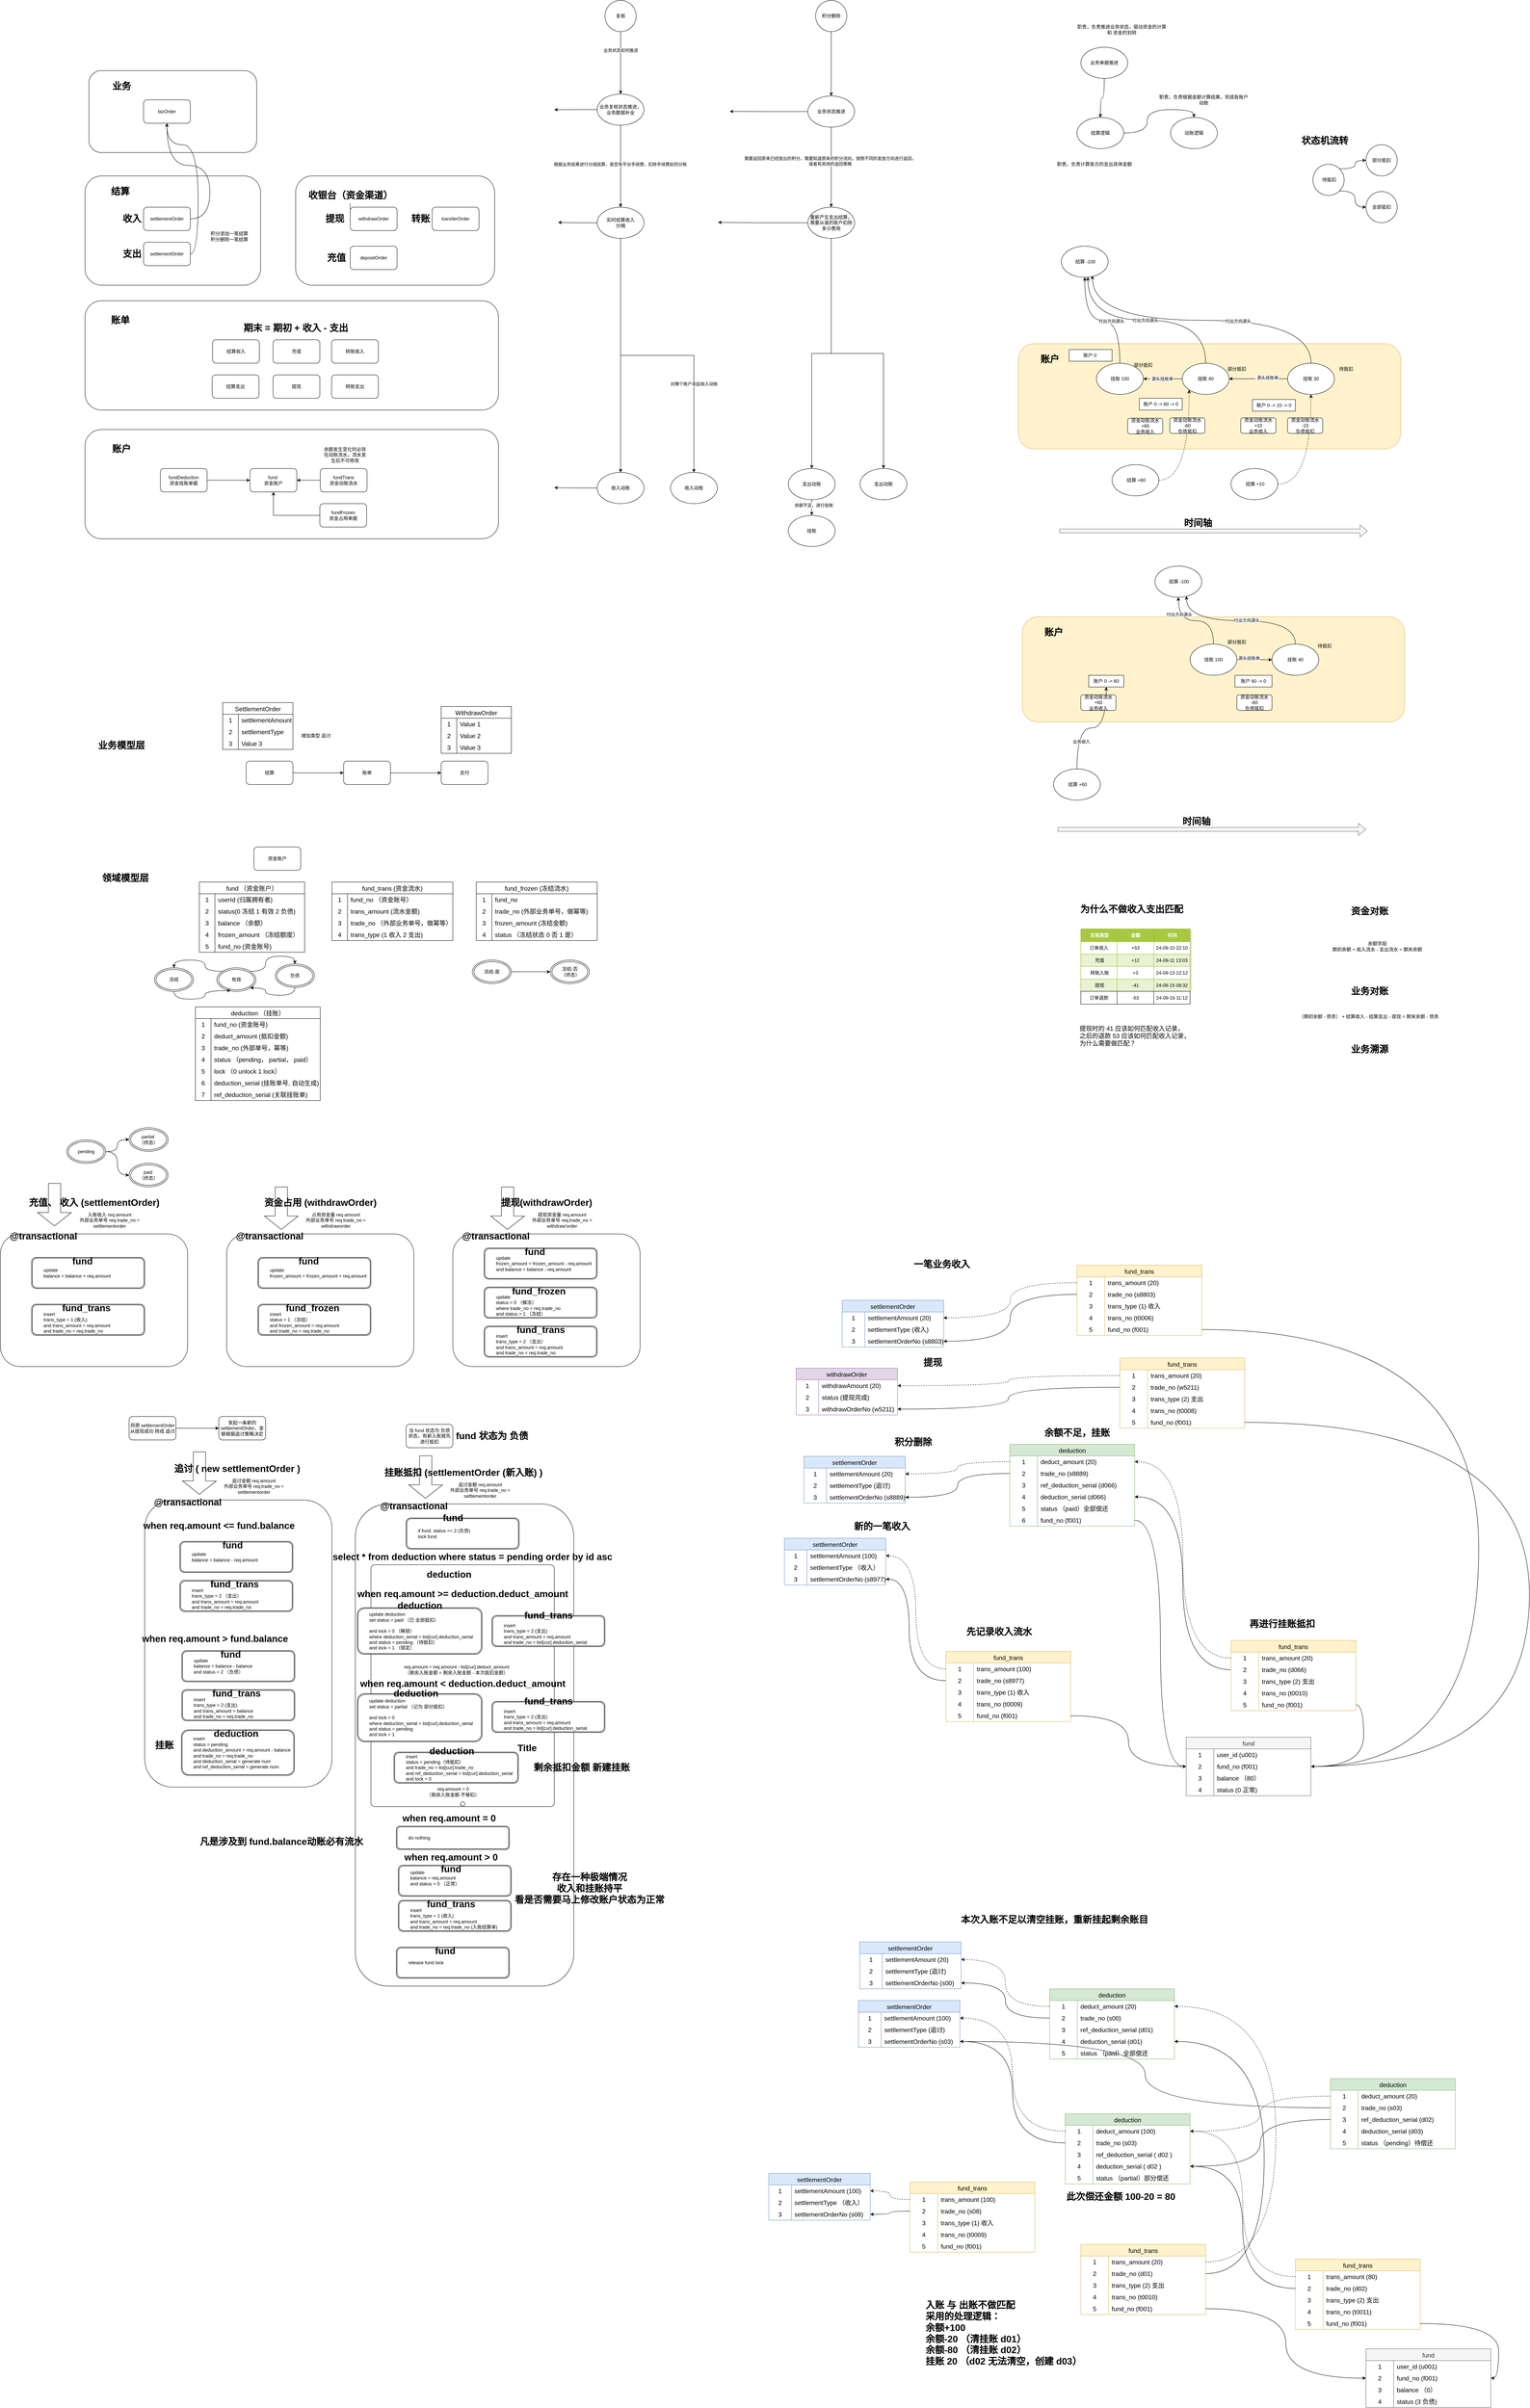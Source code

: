 <mxfile version="24.7.17">
  <diagram name="Page-1" id="HHoGlGzN7ZtERQG5C-Xy">
    <mxGraphModel dx="3392" dy="3806" grid="1" gridSize="10" guides="1" tooltips="1" connect="1" arrows="1" fold="1" page="1" pageScale="1" pageWidth="827" pageHeight="1169" math="0" shadow="0">
      <root>
        <mxCell id="0" />
        <mxCell id="1" parent="0" />
        <mxCell id="OFGjAIcCGgDw-nYXu7rO-128" value="" style="rounded=1;whiteSpace=wrap;html=1;fillColor=#fff2cc;strokeColor=#d6b656;" vertex="1" parent="1">
          <mxGeometry x="2160" y="-620" width="980" height="270" as="geometry" />
        </mxCell>
        <mxCell id="CElzx2a6UqYc9w5Hz-Yp-6" value="SettlementOrder" style="shape=table;startSize=30;container=1;collapsible=0;childLayout=tableLayout;fixedRows=1;rowLines=0;fontStyle=0;strokeColor=default;fontSize=16;" parent="1" vertex="1">
          <mxGeometry x="120" y="300" width="180" height="120" as="geometry" />
        </mxCell>
        <mxCell id="CElzx2a6UqYc9w5Hz-Yp-7" value="" style="shape=tableRow;horizontal=0;startSize=0;swimlaneHead=0;swimlaneBody=0;top=0;left=0;bottom=0;right=0;collapsible=0;dropTarget=0;fillColor=none;points=[[0,0.5],[1,0.5]];portConstraint=eastwest;strokeColor=inherit;fontSize=16;" parent="CElzx2a6UqYc9w5Hz-Yp-6" vertex="1">
          <mxGeometry y="30" width="180" height="30" as="geometry" />
        </mxCell>
        <mxCell id="CElzx2a6UqYc9w5Hz-Yp-8" value="1" style="shape=partialRectangle;html=1;whiteSpace=wrap;connectable=0;fillColor=none;top=0;left=0;bottom=0;right=0;overflow=hidden;pointerEvents=1;strokeColor=inherit;fontSize=16;" parent="CElzx2a6UqYc9w5Hz-Yp-7" vertex="1">
          <mxGeometry width="40" height="30" as="geometry">
            <mxRectangle width="40" height="30" as="alternateBounds" />
          </mxGeometry>
        </mxCell>
        <mxCell id="CElzx2a6UqYc9w5Hz-Yp-9" value="settlementAmount" style="shape=partialRectangle;html=1;whiteSpace=wrap;connectable=0;fillColor=none;top=0;left=0;bottom=0;right=0;align=left;spacingLeft=6;overflow=hidden;strokeColor=inherit;fontSize=16;" parent="CElzx2a6UqYc9w5Hz-Yp-7" vertex="1">
          <mxGeometry x="40" width="140" height="30" as="geometry">
            <mxRectangle width="140" height="30" as="alternateBounds" />
          </mxGeometry>
        </mxCell>
        <mxCell id="CElzx2a6UqYc9w5Hz-Yp-10" value="" style="shape=tableRow;horizontal=0;startSize=0;swimlaneHead=0;swimlaneBody=0;top=0;left=0;bottom=0;right=0;collapsible=0;dropTarget=0;fillColor=none;points=[[0,0.5],[1,0.5]];portConstraint=eastwest;strokeColor=inherit;fontSize=16;" parent="CElzx2a6UqYc9w5Hz-Yp-6" vertex="1">
          <mxGeometry y="60" width="180" height="30" as="geometry" />
        </mxCell>
        <mxCell id="CElzx2a6UqYc9w5Hz-Yp-11" value="2" style="shape=partialRectangle;html=1;whiteSpace=wrap;connectable=0;fillColor=none;top=0;left=0;bottom=0;right=0;overflow=hidden;strokeColor=inherit;fontSize=16;" parent="CElzx2a6UqYc9w5Hz-Yp-10" vertex="1">
          <mxGeometry width="40" height="30" as="geometry">
            <mxRectangle width="40" height="30" as="alternateBounds" />
          </mxGeometry>
        </mxCell>
        <mxCell id="CElzx2a6UqYc9w5Hz-Yp-12" value="settlementType" style="shape=partialRectangle;html=1;whiteSpace=wrap;connectable=0;fillColor=none;top=0;left=0;bottom=0;right=0;align=left;spacingLeft=6;overflow=hidden;strokeColor=inherit;fontSize=16;" parent="CElzx2a6UqYc9w5Hz-Yp-10" vertex="1">
          <mxGeometry x="40" width="140" height="30" as="geometry">
            <mxRectangle width="140" height="30" as="alternateBounds" />
          </mxGeometry>
        </mxCell>
        <mxCell id="CElzx2a6UqYc9w5Hz-Yp-13" value="" style="shape=tableRow;horizontal=0;startSize=0;swimlaneHead=0;swimlaneBody=0;top=0;left=0;bottom=0;right=0;collapsible=0;dropTarget=0;fillColor=none;points=[[0,0.5],[1,0.5]];portConstraint=eastwest;strokeColor=inherit;fontSize=16;" parent="CElzx2a6UqYc9w5Hz-Yp-6" vertex="1">
          <mxGeometry y="90" width="180" height="30" as="geometry" />
        </mxCell>
        <mxCell id="CElzx2a6UqYc9w5Hz-Yp-14" value="3" style="shape=partialRectangle;html=1;whiteSpace=wrap;connectable=0;fillColor=none;top=0;left=0;bottom=0;right=0;overflow=hidden;strokeColor=inherit;fontSize=16;" parent="CElzx2a6UqYc9w5Hz-Yp-13" vertex="1">
          <mxGeometry width="40" height="30" as="geometry">
            <mxRectangle width="40" height="30" as="alternateBounds" />
          </mxGeometry>
        </mxCell>
        <mxCell id="CElzx2a6UqYc9w5Hz-Yp-15" value="Value 3" style="shape=partialRectangle;html=1;whiteSpace=wrap;connectable=0;fillColor=none;top=0;left=0;bottom=0;right=0;align=left;spacingLeft=6;overflow=hidden;strokeColor=inherit;fontSize=16;" parent="CElzx2a6UqYc9w5Hz-Yp-13" vertex="1">
          <mxGeometry x="40" width="140" height="30" as="geometry">
            <mxRectangle width="140" height="30" as="alternateBounds" />
          </mxGeometry>
        </mxCell>
        <mxCell id="CElzx2a6UqYc9w5Hz-Yp-16" value="增加类型 追讨" style="text;html=1;align=center;verticalAlign=middle;whiteSpace=wrap;rounded=0;" parent="1" vertex="1">
          <mxGeometry x="304" y="370" width="110" height="30" as="geometry" />
        </mxCell>
        <mxCell id="CElzx2a6UqYc9w5Hz-Yp-17" value="WithdrawOrder" style="shape=table;startSize=30;container=1;collapsible=0;childLayout=tableLayout;fixedRows=1;rowLines=0;fontStyle=0;strokeColor=default;fontSize=16;" parent="1" vertex="1">
          <mxGeometry x="680" y="310" width="180" height="120" as="geometry" />
        </mxCell>
        <mxCell id="CElzx2a6UqYc9w5Hz-Yp-18" value="" style="shape=tableRow;horizontal=0;startSize=0;swimlaneHead=0;swimlaneBody=0;top=0;left=0;bottom=0;right=0;collapsible=0;dropTarget=0;fillColor=none;points=[[0,0.5],[1,0.5]];portConstraint=eastwest;strokeColor=inherit;fontSize=16;" parent="CElzx2a6UqYc9w5Hz-Yp-17" vertex="1">
          <mxGeometry y="30" width="180" height="30" as="geometry" />
        </mxCell>
        <mxCell id="CElzx2a6UqYc9w5Hz-Yp-19" value="1" style="shape=partialRectangle;html=1;whiteSpace=wrap;connectable=0;fillColor=none;top=0;left=0;bottom=0;right=0;overflow=hidden;pointerEvents=1;strokeColor=inherit;fontSize=16;" parent="CElzx2a6UqYc9w5Hz-Yp-18" vertex="1">
          <mxGeometry width="40" height="30" as="geometry">
            <mxRectangle width="40" height="30" as="alternateBounds" />
          </mxGeometry>
        </mxCell>
        <mxCell id="CElzx2a6UqYc9w5Hz-Yp-20" value="Value 1" style="shape=partialRectangle;html=1;whiteSpace=wrap;connectable=0;fillColor=none;top=0;left=0;bottom=0;right=0;align=left;spacingLeft=6;overflow=hidden;strokeColor=inherit;fontSize=16;" parent="CElzx2a6UqYc9w5Hz-Yp-18" vertex="1">
          <mxGeometry x="40" width="140" height="30" as="geometry">
            <mxRectangle width="140" height="30" as="alternateBounds" />
          </mxGeometry>
        </mxCell>
        <mxCell id="CElzx2a6UqYc9w5Hz-Yp-21" value="" style="shape=tableRow;horizontal=0;startSize=0;swimlaneHead=0;swimlaneBody=0;top=0;left=0;bottom=0;right=0;collapsible=0;dropTarget=0;fillColor=none;points=[[0,0.5],[1,0.5]];portConstraint=eastwest;strokeColor=inherit;fontSize=16;" parent="CElzx2a6UqYc9w5Hz-Yp-17" vertex="1">
          <mxGeometry y="60" width="180" height="30" as="geometry" />
        </mxCell>
        <mxCell id="CElzx2a6UqYc9w5Hz-Yp-22" value="2" style="shape=partialRectangle;html=1;whiteSpace=wrap;connectable=0;fillColor=none;top=0;left=0;bottom=0;right=0;overflow=hidden;strokeColor=inherit;fontSize=16;" parent="CElzx2a6UqYc9w5Hz-Yp-21" vertex="1">
          <mxGeometry width="40" height="30" as="geometry">
            <mxRectangle width="40" height="30" as="alternateBounds" />
          </mxGeometry>
        </mxCell>
        <mxCell id="CElzx2a6UqYc9w5Hz-Yp-23" value="Value 2" style="shape=partialRectangle;html=1;whiteSpace=wrap;connectable=0;fillColor=none;top=0;left=0;bottom=0;right=0;align=left;spacingLeft=6;overflow=hidden;strokeColor=inherit;fontSize=16;" parent="CElzx2a6UqYc9w5Hz-Yp-21" vertex="1">
          <mxGeometry x="40" width="140" height="30" as="geometry">
            <mxRectangle width="140" height="30" as="alternateBounds" />
          </mxGeometry>
        </mxCell>
        <mxCell id="CElzx2a6UqYc9w5Hz-Yp-24" value="" style="shape=tableRow;horizontal=0;startSize=0;swimlaneHead=0;swimlaneBody=0;top=0;left=0;bottom=0;right=0;collapsible=0;dropTarget=0;fillColor=none;points=[[0,0.5],[1,0.5]];portConstraint=eastwest;strokeColor=inherit;fontSize=16;" parent="CElzx2a6UqYc9w5Hz-Yp-17" vertex="1">
          <mxGeometry y="90" width="180" height="30" as="geometry" />
        </mxCell>
        <mxCell id="CElzx2a6UqYc9w5Hz-Yp-25" value="3" style="shape=partialRectangle;html=1;whiteSpace=wrap;connectable=0;fillColor=none;top=0;left=0;bottom=0;right=0;overflow=hidden;strokeColor=inherit;fontSize=16;" parent="CElzx2a6UqYc9w5Hz-Yp-24" vertex="1">
          <mxGeometry width="40" height="30" as="geometry">
            <mxRectangle width="40" height="30" as="alternateBounds" />
          </mxGeometry>
        </mxCell>
        <mxCell id="CElzx2a6UqYc9w5Hz-Yp-26" value="Value 3" style="shape=partialRectangle;html=1;whiteSpace=wrap;connectable=0;fillColor=none;top=0;left=0;bottom=0;right=0;align=left;spacingLeft=6;overflow=hidden;strokeColor=inherit;fontSize=16;" parent="CElzx2a6UqYc9w5Hz-Yp-24" vertex="1">
          <mxGeometry x="40" width="140" height="30" as="geometry">
            <mxRectangle width="140" height="30" as="alternateBounds" />
          </mxGeometry>
        </mxCell>
        <mxCell id="CElzx2a6UqYc9w5Hz-Yp-40" style="edgeStyle=orthogonalEdgeStyle;rounded=0;orthogonalLoop=1;jettySize=auto;html=1;exitX=1;exitY=0.5;exitDx=0;exitDy=0;entryX=0;entryY=0.5;entryDx=0;entryDy=0;" parent="1" source="CElzx2a6UqYc9w5Hz-Yp-37" target="CElzx2a6UqYc9w5Hz-Yp-38" edge="1">
          <mxGeometry relative="1" as="geometry" />
        </mxCell>
        <mxCell id="CElzx2a6UqYc9w5Hz-Yp-37" value="结算" style="rounded=1;whiteSpace=wrap;html=1;" parent="1" vertex="1">
          <mxGeometry x="180" y="450" width="120" height="60" as="geometry" />
        </mxCell>
        <mxCell id="CElzx2a6UqYc9w5Hz-Yp-41" style="edgeStyle=orthogonalEdgeStyle;rounded=0;orthogonalLoop=1;jettySize=auto;html=1;exitX=1;exitY=0.5;exitDx=0;exitDy=0;entryX=0;entryY=0.5;entryDx=0;entryDy=0;" parent="1" source="CElzx2a6UqYc9w5Hz-Yp-38" target="CElzx2a6UqYc9w5Hz-Yp-39" edge="1">
          <mxGeometry relative="1" as="geometry" />
        </mxCell>
        <mxCell id="CElzx2a6UqYc9w5Hz-Yp-38" value="账单" style="rounded=1;whiteSpace=wrap;html=1;" parent="1" vertex="1">
          <mxGeometry x="430" y="450" width="120" height="60" as="geometry" />
        </mxCell>
        <mxCell id="CElzx2a6UqYc9w5Hz-Yp-39" value="支付" style="rounded=1;whiteSpace=wrap;html=1;" parent="1" vertex="1">
          <mxGeometry x="680" y="450" width="120" height="60" as="geometry" />
        </mxCell>
        <mxCell id="CElzx2a6UqYc9w5Hz-Yp-42" value="资金账户" style="rounded=1;whiteSpace=wrap;html=1;" parent="1" vertex="1">
          <mxGeometry x="200" y="670" width="120" height="60" as="geometry" />
        </mxCell>
        <mxCell id="CElzx2a6UqYc9w5Hz-Yp-53" value="fund （资金账户）" style="shape=table;startSize=30;container=1;collapsible=0;childLayout=tableLayout;fixedRows=1;rowLines=0;fontStyle=0;strokeColor=default;fontSize=16;" parent="1" vertex="1">
          <mxGeometry x="60" y="760" width="270.0" height="180" as="geometry" />
        </mxCell>
        <mxCell id="CElzx2a6UqYc9w5Hz-Yp-54" value="" style="shape=tableRow;horizontal=0;startSize=0;swimlaneHead=0;swimlaneBody=0;top=0;left=0;bottom=0;right=0;collapsible=0;dropTarget=0;fillColor=none;points=[[0,0.5],[1,0.5]];portConstraint=eastwest;strokeColor=inherit;fontSize=16;" parent="CElzx2a6UqYc9w5Hz-Yp-53" vertex="1">
          <mxGeometry y="30" width="270.0" height="30" as="geometry" />
        </mxCell>
        <mxCell id="CElzx2a6UqYc9w5Hz-Yp-55" value="1" style="shape=partialRectangle;html=1;whiteSpace=wrap;connectable=0;fillColor=none;top=0;left=0;bottom=0;right=0;overflow=hidden;pointerEvents=1;strokeColor=inherit;fontSize=16;" parent="CElzx2a6UqYc9w5Hz-Yp-54" vertex="1">
          <mxGeometry width="40" height="30" as="geometry">
            <mxRectangle width="40" height="30" as="alternateBounds" />
          </mxGeometry>
        </mxCell>
        <mxCell id="CElzx2a6UqYc9w5Hz-Yp-56" value="userId (归属拥有者)" style="shape=partialRectangle;html=1;whiteSpace=wrap;connectable=0;fillColor=none;top=0;left=0;bottom=0;right=0;align=left;spacingLeft=6;overflow=hidden;strokeColor=inherit;fontSize=16;" parent="CElzx2a6UqYc9w5Hz-Yp-54" vertex="1">
          <mxGeometry x="40" width="230" height="30" as="geometry">
            <mxRectangle width="230" height="30" as="alternateBounds" />
          </mxGeometry>
        </mxCell>
        <mxCell id="CElzx2a6UqYc9w5Hz-Yp-57" value="" style="shape=tableRow;horizontal=0;startSize=0;swimlaneHead=0;swimlaneBody=0;top=0;left=0;bottom=0;right=0;collapsible=0;dropTarget=0;fillColor=none;points=[[0,0.5],[1,0.5]];portConstraint=eastwest;strokeColor=inherit;fontSize=16;" parent="CElzx2a6UqYc9w5Hz-Yp-53" vertex="1">
          <mxGeometry y="60" width="270.0" height="30" as="geometry" />
        </mxCell>
        <mxCell id="CElzx2a6UqYc9w5Hz-Yp-58" value="2" style="shape=partialRectangle;html=1;whiteSpace=wrap;connectable=0;fillColor=none;top=0;left=0;bottom=0;right=0;overflow=hidden;strokeColor=inherit;fontSize=16;" parent="CElzx2a6UqYc9w5Hz-Yp-57" vertex="1">
          <mxGeometry width="40" height="30" as="geometry">
            <mxRectangle width="40" height="30" as="alternateBounds" />
          </mxGeometry>
        </mxCell>
        <mxCell id="CElzx2a6UqYc9w5Hz-Yp-59" value="status(0 冻结 1 有效 2 负债)" style="shape=partialRectangle;html=1;whiteSpace=wrap;connectable=0;fillColor=none;top=0;left=0;bottom=0;right=0;align=left;spacingLeft=6;overflow=hidden;strokeColor=inherit;fontSize=16;" parent="CElzx2a6UqYc9w5Hz-Yp-57" vertex="1">
          <mxGeometry x="40" width="230" height="30" as="geometry">
            <mxRectangle width="230" height="30" as="alternateBounds" />
          </mxGeometry>
        </mxCell>
        <mxCell id="CElzx2a6UqYc9w5Hz-Yp-60" value="" style="shape=tableRow;horizontal=0;startSize=0;swimlaneHead=0;swimlaneBody=0;top=0;left=0;bottom=0;right=0;collapsible=0;dropTarget=0;fillColor=none;points=[[0,0.5],[1,0.5]];portConstraint=eastwest;strokeColor=inherit;fontSize=16;" parent="CElzx2a6UqYc9w5Hz-Yp-53" vertex="1">
          <mxGeometry y="90" width="270.0" height="30" as="geometry" />
        </mxCell>
        <mxCell id="CElzx2a6UqYc9w5Hz-Yp-61" value="3" style="shape=partialRectangle;html=1;whiteSpace=wrap;connectable=0;fillColor=none;top=0;left=0;bottom=0;right=0;overflow=hidden;strokeColor=inherit;fontSize=16;" parent="CElzx2a6UqYc9w5Hz-Yp-60" vertex="1">
          <mxGeometry width="40" height="30" as="geometry">
            <mxRectangle width="40" height="30" as="alternateBounds" />
          </mxGeometry>
        </mxCell>
        <mxCell id="CElzx2a6UqYc9w5Hz-Yp-62" value="balance （余额）" style="shape=partialRectangle;html=1;whiteSpace=wrap;connectable=0;fillColor=none;top=0;left=0;bottom=0;right=0;align=left;spacingLeft=6;overflow=hidden;strokeColor=inherit;fontSize=16;" parent="CElzx2a6UqYc9w5Hz-Yp-60" vertex="1">
          <mxGeometry x="40" width="230" height="30" as="geometry">
            <mxRectangle width="230" height="30" as="alternateBounds" />
          </mxGeometry>
        </mxCell>
        <mxCell id="CElzx2a6UqYc9w5Hz-Yp-69" style="shape=tableRow;horizontal=0;startSize=0;swimlaneHead=0;swimlaneBody=0;top=0;left=0;bottom=0;right=0;collapsible=0;dropTarget=0;fillColor=none;points=[[0,0.5],[1,0.5]];portConstraint=eastwest;strokeColor=inherit;fontSize=16;" parent="CElzx2a6UqYc9w5Hz-Yp-53" vertex="1">
          <mxGeometry y="120" width="270.0" height="30" as="geometry" />
        </mxCell>
        <mxCell id="CElzx2a6UqYc9w5Hz-Yp-70" value="4" style="shape=partialRectangle;html=1;whiteSpace=wrap;connectable=0;fillColor=none;top=0;left=0;bottom=0;right=0;overflow=hidden;strokeColor=inherit;fontSize=16;" parent="CElzx2a6UqYc9w5Hz-Yp-69" vertex="1">
          <mxGeometry width="40" height="30" as="geometry">
            <mxRectangle width="40" height="30" as="alternateBounds" />
          </mxGeometry>
        </mxCell>
        <mxCell id="CElzx2a6UqYc9w5Hz-Yp-71" value="frozen_amount （冻结额度）" style="shape=partialRectangle;html=1;whiteSpace=wrap;connectable=0;fillColor=none;top=0;left=0;bottom=0;right=0;align=left;spacingLeft=6;overflow=hidden;strokeColor=inherit;fontSize=16;" parent="CElzx2a6UqYc9w5Hz-Yp-69" vertex="1">
          <mxGeometry x="40" width="230" height="30" as="geometry">
            <mxRectangle width="230" height="30" as="alternateBounds" />
          </mxGeometry>
        </mxCell>
        <mxCell id="CElzx2a6UqYc9w5Hz-Yp-83" style="shape=tableRow;horizontal=0;startSize=0;swimlaneHead=0;swimlaneBody=0;top=0;left=0;bottom=0;right=0;collapsible=0;dropTarget=0;fillColor=none;points=[[0,0.5],[1,0.5]];portConstraint=eastwest;strokeColor=inherit;fontSize=16;" parent="CElzx2a6UqYc9w5Hz-Yp-53" vertex="1">
          <mxGeometry y="150" width="270.0" height="30" as="geometry" />
        </mxCell>
        <mxCell id="CElzx2a6UqYc9w5Hz-Yp-84" value="5" style="shape=partialRectangle;html=1;whiteSpace=wrap;connectable=0;fillColor=none;top=0;left=0;bottom=0;right=0;overflow=hidden;strokeColor=inherit;fontSize=16;" parent="CElzx2a6UqYc9w5Hz-Yp-83" vertex="1">
          <mxGeometry width="40" height="30" as="geometry">
            <mxRectangle width="40" height="30" as="alternateBounds" />
          </mxGeometry>
        </mxCell>
        <mxCell id="CElzx2a6UqYc9w5Hz-Yp-85" value="fund_no (资金账号)" style="shape=partialRectangle;html=1;whiteSpace=wrap;connectable=0;fillColor=none;top=0;left=0;bottom=0;right=0;align=left;spacingLeft=6;overflow=hidden;strokeColor=inherit;fontSize=16;" parent="CElzx2a6UqYc9w5Hz-Yp-83" vertex="1">
          <mxGeometry x="40" width="230" height="30" as="geometry">
            <mxRectangle width="230" height="30" as="alternateBounds" />
          </mxGeometry>
        </mxCell>
        <mxCell id="CElzx2a6UqYc9w5Hz-Yp-73" value="fund_trans (资金流水)" style="shape=table;startSize=30;container=1;collapsible=0;childLayout=tableLayout;fixedRows=1;rowLines=0;fontStyle=0;strokeColor=default;fontSize=16;" parent="1" vertex="1">
          <mxGeometry x="400" y="760" width="310.0" height="150" as="geometry" />
        </mxCell>
        <mxCell id="CElzx2a6UqYc9w5Hz-Yp-74" value="" style="shape=tableRow;horizontal=0;startSize=0;swimlaneHead=0;swimlaneBody=0;top=0;left=0;bottom=0;right=0;collapsible=0;dropTarget=0;fillColor=none;points=[[0,0.5],[1,0.5]];portConstraint=eastwest;strokeColor=inherit;fontSize=16;" parent="CElzx2a6UqYc9w5Hz-Yp-73" vertex="1">
          <mxGeometry y="30" width="310.0" height="30" as="geometry" />
        </mxCell>
        <mxCell id="CElzx2a6UqYc9w5Hz-Yp-75" value="1" style="shape=partialRectangle;html=1;whiteSpace=wrap;connectable=0;fillColor=none;top=0;left=0;bottom=0;right=0;overflow=hidden;pointerEvents=1;strokeColor=inherit;fontSize=16;" parent="CElzx2a6UqYc9w5Hz-Yp-74" vertex="1">
          <mxGeometry width="40" height="30" as="geometry">
            <mxRectangle width="40" height="30" as="alternateBounds" />
          </mxGeometry>
        </mxCell>
        <mxCell id="CElzx2a6UqYc9w5Hz-Yp-76" value="fund_no （资金账号）" style="shape=partialRectangle;html=1;whiteSpace=wrap;connectable=0;fillColor=none;top=0;left=0;bottom=0;right=0;align=left;spacingLeft=6;overflow=hidden;strokeColor=inherit;fontSize=16;" parent="CElzx2a6UqYc9w5Hz-Yp-74" vertex="1">
          <mxGeometry x="40" width="270" height="30" as="geometry">
            <mxRectangle width="270" height="30" as="alternateBounds" />
          </mxGeometry>
        </mxCell>
        <mxCell id="CElzx2a6UqYc9w5Hz-Yp-77" value="" style="shape=tableRow;horizontal=0;startSize=0;swimlaneHead=0;swimlaneBody=0;top=0;left=0;bottom=0;right=0;collapsible=0;dropTarget=0;fillColor=none;points=[[0,0.5],[1,0.5]];portConstraint=eastwest;strokeColor=inherit;fontSize=16;" parent="CElzx2a6UqYc9w5Hz-Yp-73" vertex="1">
          <mxGeometry y="60" width="310.0" height="30" as="geometry" />
        </mxCell>
        <mxCell id="CElzx2a6UqYc9w5Hz-Yp-78" value="2" style="shape=partialRectangle;html=1;whiteSpace=wrap;connectable=0;fillColor=none;top=0;left=0;bottom=0;right=0;overflow=hidden;strokeColor=inherit;fontSize=16;" parent="CElzx2a6UqYc9w5Hz-Yp-77" vertex="1">
          <mxGeometry width="40" height="30" as="geometry">
            <mxRectangle width="40" height="30" as="alternateBounds" />
          </mxGeometry>
        </mxCell>
        <mxCell id="CElzx2a6UqYc9w5Hz-Yp-79" value="trans_amount (流水金额)" style="shape=partialRectangle;html=1;whiteSpace=wrap;connectable=0;fillColor=none;top=0;left=0;bottom=0;right=0;align=left;spacingLeft=6;overflow=hidden;strokeColor=inherit;fontSize=16;" parent="CElzx2a6UqYc9w5Hz-Yp-77" vertex="1">
          <mxGeometry x="40" width="270" height="30" as="geometry">
            <mxRectangle width="270" height="30" as="alternateBounds" />
          </mxGeometry>
        </mxCell>
        <mxCell id="CElzx2a6UqYc9w5Hz-Yp-80" value="" style="shape=tableRow;horizontal=0;startSize=0;swimlaneHead=0;swimlaneBody=0;top=0;left=0;bottom=0;right=0;collapsible=0;dropTarget=0;fillColor=none;points=[[0,0.5],[1,0.5]];portConstraint=eastwest;strokeColor=inherit;fontSize=16;" parent="CElzx2a6UqYc9w5Hz-Yp-73" vertex="1">
          <mxGeometry y="90" width="310.0" height="30" as="geometry" />
        </mxCell>
        <mxCell id="CElzx2a6UqYc9w5Hz-Yp-81" value="3" style="shape=partialRectangle;html=1;whiteSpace=wrap;connectable=0;fillColor=none;top=0;left=0;bottom=0;right=0;overflow=hidden;strokeColor=inherit;fontSize=16;" parent="CElzx2a6UqYc9w5Hz-Yp-80" vertex="1">
          <mxGeometry width="40" height="30" as="geometry">
            <mxRectangle width="40" height="30" as="alternateBounds" />
          </mxGeometry>
        </mxCell>
        <mxCell id="CElzx2a6UqYc9w5Hz-Yp-82" value="trade_no （外部业务单号，做幂等）" style="shape=partialRectangle;html=1;whiteSpace=wrap;connectable=0;fillColor=none;top=0;left=0;bottom=0;right=0;align=left;spacingLeft=6;overflow=hidden;strokeColor=inherit;fontSize=16;" parent="CElzx2a6UqYc9w5Hz-Yp-80" vertex="1">
          <mxGeometry x="40" width="270" height="30" as="geometry">
            <mxRectangle width="270" height="30" as="alternateBounds" />
          </mxGeometry>
        </mxCell>
        <mxCell id="CElzx2a6UqYc9w5Hz-Yp-86" style="shape=tableRow;horizontal=0;startSize=0;swimlaneHead=0;swimlaneBody=0;top=0;left=0;bottom=0;right=0;collapsible=0;dropTarget=0;fillColor=none;points=[[0,0.5],[1,0.5]];portConstraint=eastwest;strokeColor=inherit;fontSize=16;" parent="CElzx2a6UqYc9w5Hz-Yp-73" vertex="1">
          <mxGeometry y="120" width="310.0" height="30" as="geometry" />
        </mxCell>
        <mxCell id="CElzx2a6UqYc9w5Hz-Yp-87" value="4" style="shape=partialRectangle;html=1;whiteSpace=wrap;connectable=0;fillColor=none;top=0;left=0;bottom=0;right=0;overflow=hidden;strokeColor=inherit;fontSize=16;" parent="CElzx2a6UqYc9w5Hz-Yp-86" vertex="1">
          <mxGeometry width="40" height="30" as="geometry">
            <mxRectangle width="40" height="30" as="alternateBounds" />
          </mxGeometry>
        </mxCell>
        <mxCell id="CElzx2a6UqYc9w5Hz-Yp-88" value="trans_type (1 收入 2 支出)" style="shape=partialRectangle;html=1;whiteSpace=wrap;connectable=0;fillColor=none;top=0;left=0;bottom=0;right=0;align=left;spacingLeft=6;overflow=hidden;strokeColor=inherit;fontSize=16;" parent="CElzx2a6UqYc9w5Hz-Yp-86" vertex="1">
          <mxGeometry x="40" width="270" height="30" as="geometry">
            <mxRectangle width="270" height="30" as="alternateBounds" />
          </mxGeometry>
        </mxCell>
        <mxCell id="CElzx2a6UqYc9w5Hz-Yp-102" value="fund_frozen (冻结流水)" style="shape=table;startSize=30;container=1;collapsible=0;childLayout=tableLayout;fixedRows=1;rowLines=0;fontStyle=0;strokeColor=default;fontSize=16;" parent="1" vertex="1">
          <mxGeometry x="770" y="760" width="310" height="150" as="geometry" />
        </mxCell>
        <mxCell id="CElzx2a6UqYc9w5Hz-Yp-103" value="" style="shape=tableRow;horizontal=0;startSize=0;swimlaneHead=0;swimlaneBody=0;top=0;left=0;bottom=0;right=0;collapsible=0;dropTarget=0;fillColor=none;points=[[0,0.5],[1,0.5]];portConstraint=eastwest;strokeColor=inherit;fontSize=16;" parent="CElzx2a6UqYc9w5Hz-Yp-102" vertex="1">
          <mxGeometry y="30" width="310" height="30" as="geometry" />
        </mxCell>
        <mxCell id="CElzx2a6UqYc9w5Hz-Yp-104" value="1" style="shape=partialRectangle;html=1;whiteSpace=wrap;connectable=0;fillColor=none;top=0;left=0;bottom=0;right=0;overflow=hidden;pointerEvents=1;strokeColor=inherit;fontSize=16;" parent="CElzx2a6UqYc9w5Hz-Yp-103" vertex="1">
          <mxGeometry width="40" height="30" as="geometry">
            <mxRectangle width="40" height="30" as="alternateBounds" />
          </mxGeometry>
        </mxCell>
        <mxCell id="CElzx2a6UqYc9w5Hz-Yp-105" value="fund_no" style="shape=partialRectangle;html=1;whiteSpace=wrap;connectable=0;fillColor=none;top=0;left=0;bottom=0;right=0;align=left;spacingLeft=6;overflow=hidden;strokeColor=inherit;fontSize=16;" parent="CElzx2a6UqYc9w5Hz-Yp-103" vertex="1">
          <mxGeometry x="40" width="270" height="30" as="geometry">
            <mxRectangle width="270" height="30" as="alternateBounds" />
          </mxGeometry>
        </mxCell>
        <mxCell id="CElzx2a6UqYc9w5Hz-Yp-106" value="" style="shape=tableRow;horizontal=0;startSize=0;swimlaneHead=0;swimlaneBody=0;top=0;left=0;bottom=0;right=0;collapsible=0;dropTarget=0;fillColor=none;points=[[0,0.5],[1,0.5]];portConstraint=eastwest;strokeColor=inherit;fontSize=16;" parent="CElzx2a6UqYc9w5Hz-Yp-102" vertex="1">
          <mxGeometry y="60" width="310" height="30" as="geometry" />
        </mxCell>
        <mxCell id="CElzx2a6UqYc9w5Hz-Yp-107" value="2" style="shape=partialRectangle;html=1;whiteSpace=wrap;connectable=0;fillColor=none;top=0;left=0;bottom=0;right=0;overflow=hidden;strokeColor=inherit;fontSize=16;" parent="CElzx2a6UqYc9w5Hz-Yp-106" vertex="1">
          <mxGeometry width="40" height="30" as="geometry">
            <mxRectangle width="40" height="30" as="alternateBounds" />
          </mxGeometry>
        </mxCell>
        <mxCell id="CElzx2a6UqYc9w5Hz-Yp-108" value="trade_no (外部业务单号，做幂等)" style="shape=partialRectangle;html=1;whiteSpace=wrap;connectable=0;fillColor=none;top=0;left=0;bottom=0;right=0;align=left;spacingLeft=6;overflow=hidden;strokeColor=inherit;fontSize=16;" parent="CElzx2a6UqYc9w5Hz-Yp-106" vertex="1">
          <mxGeometry x="40" width="270" height="30" as="geometry">
            <mxRectangle width="270" height="30" as="alternateBounds" />
          </mxGeometry>
        </mxCell>
        <mxCell id="CElzx2a6UqYc9w5Hz-Yp-109" value="" style="shape=tableRow;horizontal=0;startSize=0;swimlaneHead=0;swimlaneBody=0;top=0;left=0;bottom=0;right=0;collapsible=0;dropTarget=0;fillColor=none;points=[[0,0.5],[1,0.5]];portConstraint=eastwest;strokeColor=inherit;fontSize=16;" parent="CElzx2a6UqYc9w5Hz-Yp-102" vertex="1">
          <mxGeometry y="90" width="310" height="30" as="geometry" />
        </mxCell>
        <mxCell id="CElzx2a6UqYc9w5Hz-Yp-110" value="3" style="shape=partialRectangle;html=1;whiteSpace=wrap;connectable=0;fillColor=none;top=0;left=0;bottom=0;right=0;overflow=hidden;strokeColor=inherit;fontSize=16;" parent="CElzx2a6UqYc9w5Hz-Yp-109" vertex="1">
          <mxGeometry width="40" height="30" as="geometry">
            <mxRectangle width="40" height="30" as="alternateBounds" />
          </mxGeometry>
        </mxCell>
        <mxCell id="CElzx2a6UqYc9w5Hz-Yp-111" value="frozen_amount (冻结金额)" style="shape=partialRectangle;html=1;whiteSpace=wrap;connectable=0;fillColor=none;top=0;left=0;bottom=0;right=0;align=left;spacingLeft=6;overflow=hidden;strokeColor=inherit;fontSize=16;" parent="CElzx2a6UqYc9w5Hz-Yp-109" vertex="1">
          <mxGeometry x="40" width="270" height="30" as="geometry">
            <mxRectangle width="270" height="30" as="alternateBounds" />
          </mxGeometry>
        </mxCell>
        <mxCell id="CElzx2a6UqYc9w5Hz-Yp-112" style="shape=tableRow;horizontal=0;startSize=0;swimlaneHead=0;swimlaneBody=0;top=0;left=0;bottom=0;right=0;collapsible=0;dropTarget=0;fillColor=none;points=[[0,0.5],[1,0.5]];portConstraint=eastwest;strokeColor=inherit;fontSize=16;" parent="CElzx2a6UqYc9w5Hz-Yp-102" vertex="1">
          <mxGeometry y="120" width="310" height="30" as="geometry" />
        </mxCell>
        <mxCell id="CElzx2a6UqYc9w5Hz-Yp-113" value="4" style="shape=partialRectangle;html=1;whiteSpace=wrap;connectable=0;fillColor=none;top=0;left=0;bottom=0;right=0;overflow=hidden;strokeColor=inherit;fontSize=16;" parent="CElzx2a6UqYc9w5Hz-Yp-112" vertex="1">
          <mxGeometry width="40" height="30" as="geometry">
            <mxRectangle width="40" height="30" as="alternateBounds" />
          </mxGeometry>
        </mxCell>
        <mxCell id="CElzx2a6UqYc9w5Hz-Yp-114" value="status （冻结状态 0 否 1 是）" style="shape=partialRectangle;html=1;whiteSpace=wrap;connectable=0;fillColor=none;top=0;left=0;bottom=0;right=0;align=left;spacingLeft=6;overflow=hidden;strokeColor=inherit;fontSize=16;" parent="CElzx2a6UqYc9w5Hz-Yp-112" vertex="1">
          <mxGeometry x="40" width="270" height="30" as="geometry">
            <mxRectangle width="270" height="30" as="alternateBounds" />
          </mxGeometry>
        </mxCell>
        <mxCell id="CElzx2a6UqYc9w5Hz-Yp-115" value="deduction （挂账）" style="shape=table;startSize=30;container=1;collapsible=0;childLayout=tableLayout;fixedRows=1;rowLines=0;fontStyle=0;strokeColor=default;fontSize=16;" parent="1" vertex="1">
          <mxGeometry x="50" y="1080" width="320.0" height="240" as="geometry" />
        </mxCell>
        <mxCell id="CElzx2a6UqYc9w5Hz-Yp-116" value="" style="shape=tableRow;horizontal=0;startSize=0;swimlaneHead=0;swimlaneBody=0;top=0;left=0;bottom=0;right=0;collapsible=0;dropTarget=0;fillColor=none;points=[[0,0.5],[1,0.5]];portConstraint=eastwest;strokeColor=inherit;fontSize=16;" parent="CElzx2a6UqYc9w5Hz-Yp-115" vertex="1">
          <mxGeometry y="30" width="320.0" height="30" as="geometry" />
        </mxCell>
        <mxCell id="CElzx2a6UqYc9w5Hz-Yp-117" value="1" style="shape=partialRectangle;html=1;whiteSpace=wrap;connectable=0;fillColor=none;top=0;left=0;bottom=0;right=0;overflow=hidden;pointerEvents=1;strokeColor=inherit;fontSize=16;" parent="CElzx2a6UqYc9w5Hz-Yp-116" vertex="1">
          <mxGeometry width="40" height="30" as="geometry">
            <mxRectangle width="40" height="30" as="alternateBounds" />
          </mxGeometry>
        </mxCell>
        <mxCell id="CElzx2a6UqYc9w5Hz-Yp-118" value="fund_no (资金账号)" style="shape=partialRectangle;html=1;whiteSpace=wrap;connectable=0;fillColor=none;top=0;left=0;bottom=0;right=0;align=left;spacingLeft=6;overflow=hidden;strokeColor=inherit;fontSize=16;" parent="CElzx2a6UqYc9w5Hz-Yp-116" vertex="1">
          <mxGeometry x="40" width="280" height="30" as="geometry">
            <mxRectangle width="280" height="30" as="alternateBounds" />
          </mxGeometry>
        </mxCell>
        <mxCell id="CElzx2a6UqYc9w5Hz-Yp-119" value="" style="shape=tableRow;horizontal=0;startSize=0;swimlaneHead=0;swimlaneBody=0;top=0;left=0;bottom=0;right=0;collapsible=0;dropTarget=0;fillColor=none;points=[[0,0.5],[1,0.5]];portConstraint=eastwest;strokeColor=inherit;fontSize=16;" parent="CElzx2a6UqYc9w5Hz-Yp-115" vertex="1">
          <mxGeometry y="60" width="320.0" height="30" as="geometry" />
        </mxCell>
        <mxCell id="CElzx2a6UqYc9w5Hz-Yp-120" value="2" style="shape=partialRectangle;html=1;whiteSpace=wrap;connectable=0;fillColor=none;top=0;left=0;bottom=0;right=0;overflow=hidden;strokeColor=inherit;fontSize=16;" parent="CElzx2a6UqYc9w5Hz-Yp-119" vertex="1">
          <mxGeometry width="40" height="30" as="geometry">
            <mxRectangle width="40" height="30" as="alternateBounds" />
          </mxGeometry>
        </mxCell>
        <mxCell id="CElzx2a6UqYc9w5Hz-Yp-121" value="deduct_amount (抵扣金额)" style="shape=partialRectangle;html=1;whiteSpace=wrap;connectable=0;fillColor=none;top=0;left=0;bottom=0;right=0;align=left;spacingLeft=6;overflow=hidden;strokeColor=inherit;fontSize=16;" parent="CElzx2a6UqYc9w5Hz-Yp-119" vertex="1">
          <mxGeometry x="40" width="280" height="30" as="geometry">
            <mxRectangle width="280" height="30" as="alternateBounds" />
          </mxGeometry>
        </mxCell>
        <mxCell id="CElzx2a6UqYc9w5Hz-Yp-122" value="" style="shape=tableRow;horizontal=0;startSize=0;swimlaneHead=0;swimlaneBody=0;top=0;left=0;bottom=0;right=0;collapsible=0;dropTarget=0;fillColor=none;points=[[0,0.5],[1,0.5]];portConstraint=eastwest;strokeColor=inherit;fontSize=16;" parent="CElzx2a6UqYc9w5Hz-Yp-115" vertex="1">
          <mxGeometry y="90" width="320.0" height="30" as="geometry" />
        </mxCell>
        <mxCell id="CElzx2a6UqYc9w5Hz-Yp-123" value="3" style="shape=partialRectangle;html=1;whiteSpace=wrap;connectable=0;fillColor=none;top=0;left=0;bottom=0;right=0;overflow=hidden;strokeColor=inherit;fontSize=16;" parent="CElzx2a6UqYc9w5Hz-Yp-122" vertex="1">
          <mxGeometry width="40" height="30" as="geometry">
            <mxRectangle width="40" height="30" as="alternateBounds" />
          </mxGeometry>
        </mxCell>
        <mxCell id="CElzx2a6UqYc9w5Hz-Yp-124" value="trade_no (外部单号，幂等)" style="shape=partialRectangle;html=1;whiteSpace=wrap;connectable=0;fillColor=none;top=0;left=0;bottom=0;right=0;align=left;spacingLeft=6;overflow=hidden;strokeColor=inherit;fontSize=16;" parent="CElzx2a6UqYc9w5Hz-Yp-122" vertex="1">
          <mxGeometry x="40" width="280" height="30" as="geometry">
            <mxRectangle width="280" height="30" as="alternateBounds" />
          </mxGeometry>
        </mxCell>
        <mxCell id="CElzx2a6UqYc9w5Hz-Yp-125" style="shape=tableRow;horizontal=0;startSize=0;swimlaneHead=0;swimlaneBody=0;top=0;left=0;bottom=0;right=0;collapsible=0;dropTarget=0;fillColor=none;points=[[0,0.5],[1,0.5]];portConstraint=eastwest;strokeColor=inherit;fontSize=16;" parent="CElzx2a6UqYc9w5Hz-Yp-115" vertex="1">
          <mxGeometry y="120" width="320.0" height="30" as="geometry" />
        </mxCell>
        <mxCell id="CElzx2a6UqYc9w5Hz-Yp-126" value="4" style="shape=partialRectangle;html=1;whiteSpace=wrap;connectable=0;fillColor=none;top=0;left=0;bottom=0;right=0;overflow=hidden;strokeColor=inherit;fontSize=16;" parent="CElzx2a6UqYc9w5Hz-Yp-125" vertex="1">
          <mxGeometry width="40" height="30" as="geometry">
            <mxRectangle width="40" height="30" as="alternateBounds" />
          </mxGeometry>
        </mxCell>
        <mxCell id="CElzx2a6UqYc9w5Hz-Yp-127" value="status （pending， partial， paid）" style="shape=partialRectangle;html=1;whiteSpace=wrap;connectable=0;fillColor=none;top=0;left=0;bottom=0;right=0;align=left;spacingLeft=6;overflow=hidden;strokeColor=inherit;fontSize=16;" parent="CElzx2a6UqYc9w5Hz-Yp-125" vertex="1">
          <mxGeometry x="40" width="280" height="30" as="geometry">
            <mxRectangle width="280" height="30" as="alternateBounds" />
          </mxGeometry>
        </mxCell>
        <mxCell id="CElzx2a6UqYc9w5Hz-Yp-218" style="shape=tableRow;horizontal=0;startSize=0;swimlaneHead=0;swimlaneBody=0;top=0;left=0;bottom=0;right=0;collapsible=0;dropTarget=0;fillColor=none;points=[[0,0.5],[1,0.5]];portConstraint=eastwest;strokeColor=inherit;fontSize=16;" parent="CElzx2a6UqYc9w5Hz-Yp-115" vertex="1">
          <mxGeometry y="150" width="320.0" height="30" as="geometry" />
        </mxCell>
        <mxCell id="CElzx2a6UqYc9w5Hz-Yp-219" value="5" style="shape=partialRectangle;html=1;whiteSpace=wrap;connectable=0;fillColor=none;top=0;left=0;bottom=0;right=0;overflow=hidden;strokeColor=inherit;fontSize=16;" parent="CElzx2a6UqYc9w5Hz-Yp-218" vertex="1">
          <mxGeometry width="40" height="30" as="geometry">
            <mxRectangle width="40" height="30" as="alternateBounds" />
          </mxGeometry>
        </mxCell>
        <mxCell id="CElzx2a6UqYc9w5Hz-Yp-220" value="lock （0 unlock 1 lock）" style="shape=partialRectangle;html=1;whiteSpace=wrap;connectable=0;fillColor=none;top=0;left=0;bottom=0;right=0;align=left;spacingLeft=6;overflow=hidden;strokeColor=inherit;fontSize=16;" parent="CElzx2a6UqYc9w5Hz-Yp-218" vertex="1">
          <mxGeometry x="40" width="280" height="30" as="geometry">
            <mxRectangle width="280" height="30" as="alternateBounds" />
          </mxGeometry>
        </mxCell>
        <mxCell id="CElzx2a6UqYc9w5Hz-Yp-224" style="shape=tableRow;horizontal=0;startSize=0;swimlaneHead=0;swimlaneBody=0;top=0;left=0;bottom=0;right=0;collapsible=0;dropTarget=0;fillColor=none;points=[[0,0.5],[1,0.5]];portConstraint=eastwest;strokeColor=inherit;fontSize=16;" parent="CElzx2a6UqYc9w5Hz-Yp-115" vertex="1">
          <mxGeometry y="180" width="320.0" height="30" as="geometry" />
        </mxCell>
        <mxCell id="CElzx2a6UqYc9w5Hz-Yp-225" value="6" style="shape=partialRectangle;html=1;whiteSpace=wrap;connectable=0;fillColor=none;top=0;left=0;bottom=0;right=0;overflow=hidden;strokeColor=inherit;fontSize=16;" parent="CElzx2a6UqYc9w5Hz-Yp-224" vertex="1">
          <mxGeometry width="40" height="30" as="geometry">
            <mxRectangle width="40" height="30" as="alternateBounds" />
          </mxGeometry>
        </mxCell>
        <mxCell id="CElzx2a6UqYc9w5Hz-Yp-226" value="deduction_serial (挂账单号, 自动生成)" style="shape=partialRectangle;html=1;whiteSpace=wrap;connectable=0;fillColor=none;top=0;left=0;bottom=0;right=0;align=left;spacingLeft=6;overflow=hidden;strokeColor=inherit;fontSize=16;" parent="CElzx2a6UqYc9w5Hz-Yp-224" vertex="1">
          <mxGeometry x="40" width="280" height="30" as="geometry">
            <mxRectangle width="280" height="30" as="alternateBounds" />
          </mxGeometry>
        </mxCell>
        <mxCell id="CElzx2a6UqYc9w5Hz-Yp-247" style="shape=tableRow;horizontal=0;startSize=0;swimlaneHead=0;swimlaneBody=0;top=0;left=0;bottom=0;right=0;collapsible=0;dropTarget=0;fillColor=none;points=[[0,0.5],[1,0.5]];portConstraint=eastwest;strokeColor=inherit;fontSize=16;" parent="CElzx2a6UqYc9w5Hz-Yp-115" vertex="1">
          <mxGeometry y="210" width="320.0" height="30" as="geometry" />
        </mxCell>
        <mxCell id="CElzx2a6UqYc9w5Hz-Yp-248" value="7" style="shape=partialRectangle;html=1;whiteSpace=wrap;connectable=0;fillColor=none;top=0;left=0;bottom=0;right=0;overflow=hidden;strokeColor=inherit;fontSize=16;" parent="CElzx2a6UqYc9w5Hz-Yp-247" vertex="1">
          <mxGeometry width="40" height="30" as="geometry">
            <mxRectangle width="40" height="30" as="alternateBounds" />
          </mxGeometry>
        </mxCell>
        <mxCell id="CElzx2a6UqYc9w5Hz-Yp-249" value="ref_deduction_serial (关联挂账单)" style="shape=partialRectangle;html=1;whiteSpace=wrap;connectable=0;fillColor=none;top=0;left=0;bottom=0;right=0;align=left;spacingLeft=6;overflow=hidden;strokeColor=inherit;fontSize=16;" parent="CElzx2a6UqYc9w5Hz-Yp-247" vertex="1">
          <mxGeometry x="40" width="280" height="30" as="geometry">
            <mxRectangle width="280" height="30" as="alternateBounds" />
          </mxGeometry>
        </mxCell>
        <mxCell id="CElzx2a6UqYc9w5Hz-Yp-133" style="edgeStyle=orthogonalEdgeStyle;rounded=0;orthogonalLoop=1;jettySize=auto;html=1;exitX=1;exitY=0.5;exitDx=0;exitDy=0;entryX=0;entryY=0.5;entryDx=0;entryDy=0;curved=1;" parent="1" source="CElzx2a6UqYc9w5Hz-Yp-128" target="CElzx2a6UqYc9w5Hz-Yp-129" edge="1">
          <mxGeometry relative="1" as="geometry" />
        </mxCell>
        <mxCell id="CElzx2a6UqYc9w5Hz-Yp-134" style="edgeStyle=orthogonalEdgeStyle;rounded=0;orthogonalLoop=1;jettySize=auto;html=1;exitX=1;exitY=0.5;exitDx=0;exitDy=0;entryX=0;entryY=0.5;entryDx=0;entryDy=0;curved=1;" parent="1" source="CElzx2a6UqYc9w5Hz-Yp-128" target="CElzx2a6UqYc9w5Hz-Yp-130" edge="1">
          <mxGeometry relative="1" as="geometry" />
        </mxCell>
        <mxCell id="CElzx2a6UqYc9w5Hz-Yp-128" value="pending" style="ellipse;shape=doubleEllipse;whiteSpace=wrap;html=1;" parent="1" vertex="1">
          <mxGeometry x="-280" y="1421" width="100" height="60" as="geometry" />
        </mxCell>
        <mxCell id="CElzx2a6UqYc9w5Hz-Yp-129" value="partial&amp;nbsp;&lt;div&gt;（终态）&lt;/div&gt;" style="ellipse;shape=doubleEllipse;whiteSpace=wrap;html=1;" parent="1" vertex="1">
          <mxGeometry x="-120" y="1390" width="100" height="60" as="geometry" />
        </mxCell>
        <mxCell id="CElzx2a6UqYc9w5Hz-Yp-130" value="paid&amp;nbsp;&lt;div&gt;（终态）&lt;/div&gt;" style="ellipse;shape=doubleEllipse;whiteSpace=wrap;html=1;" parent="1" vertex="1">
          <mxGeometry x="-120" y="1481" width="100" height="60" as="geometry" />
        </mxCell>
        <mxCell id="CElzx2a6UqYc9w5Hz-Yp-137" style="edgeStyle=orthogonalEdgeStyle;rounded=0;orthogonalLoop=1;jettySize=auto;html=1;exitX=1;exitY=0;exitDx=0;exitDy=0;entryX=0.5;entryY=0;entryDx=0;entryDy=0;curved=1;" parent="1" source="CElzx2a6UqYc9w5Hz-Yp-135" target="CElzx2a6UqYc9w5Hz-Yp-136" edge="1">
          <mxGeometry relative="1" as="geometry" />
        </mxCell>
        <mxCell id="CElzx2a6UqYc9w5Hz-Yp-140" style="edgeStyle=orthogonalEdgeStyle;rounded=0;orthogonalLoop=1;jettySize=auto;html=1;exitX=0;exitY=0;exitDx=0;exitDy=0;entryX=0.5;entryY=0;entryDx=0;entryDy=0;curved=1;" parent="1" source="CElzx2a6UqYc9w5Hz-Yp-135" target="CElzx2a6UqYc9w5Hz-Yp-139" edge="1">
          <mxGeometry relative="1" as="geometry" />
        </mxCell>
        <mxCell id="CElzx2a6UqYc9w5Hz-Yp-135" value="有效" style="ellipse;shape=doubleEllipse;whiteSpace=wrap;html=1;" parent="1" vertex="1">
          <mxGeometry x="105" y="980" width="100" height="60" as="geometry" />
        </mxCell>
        <mxCell id="CElzx2a6UqYc9w5Hz-Yp-138" style="edgeStyle=orthogonalEdgeStyle;rounded=0;orthogonalLoop=1;jettySize=auto;html=1;exitX=0.5;exitY=1;exitDx=0;exitDy=0;entryX=1;entryY=1;entryDx=0;entryDy=0;curved=1;" parent="1" source="CElzx2a6UqYc9w5Hz-Yp-136" target="CElzx2a6UqYc9w5Hz-Yp-135" edge="1">
          <mxGeometry relative="1" as="geometry" />
        </mxCell>
        <mxCell id="CElzx2a6UqYc9w5Hz-Yp-136" value="负债" style="ellipse;shape=doubleEllipse;whiteSpace=wrap;html=1;" parent="1" vertex="1">
          <mxGeometry x="255" y="970" width="100" height="60" as="geometry" />
        </mxCell>
        <mxCell id="CElzx2a6UqYc9w5Hz-Yp-139" value="冻结" style="ellipse;shape=doubleEllipse;whiteSpace=wrap;html=1;" parent="1" vertex="1">
          <mxGeometry x="-55" y="980" width="100" height="60" as="geometry" />
        </mxCell>
        <mxCell id="CElzx2a6UqYc9w5Hz-Yp-141" style="edgeStyle=orthogonalEdgeStyle;rounded=0;orthogonalLoop=1;jettySize=auto;html=1;exitX=0.5;exitY=1;exitDx=0;exitDy=0;entryX=0.356;entryY=0.969;entryDx=0;entryDy=0;entryPerimeter=0;curved=1;" parent="1" source="CElzx2a6UqYc9w5Hz-Yp-139" target="CElzx2a6UqYc9w5Hz-Yp-135" edge="1">
          <mxGeometry relative="1" as="geometry" />
        </mxCell>
        <mxCell id="CElzx2a6UqYc9w5Hz-Yp-142" value="业务模型层" style="text;strokeColor=none;fillColor=none;html=1;fontSize=24;fontStyle=1;verticalAlign=middle;align=center;" parent="1" vertex="1">
          <mxGeometry x="-190" y="390" width="100" height="40" as="geometry" />
        </mxCell>
        <mxCell id="CElzx2a6UqYc9w5Hz-Yp-143" value="领域模型层" style="text;strokeColor=none;fillColor=none;html=1;fontSize=24;fontStyle=1;verticalAlign=middle;align=center;" parent="1" vertex="1">
          <mxGeometry x="-180" y="730" width="100" height="40" as="geometry" />
        </mxCell>
        <mxCell id="CElzx2a6UqYc9w5Hz-Yp-146" style="edgeStyle=orthogonalEdgeStyle;rounded=0;orthogonalLoop=1;jettySize=auto;html=1;exitX=1;exitY=0.5;exitDx=0;exitDy=0;entryX=0;entryY=0.5;entryDx=0;entryDy=0;" parent="1" source="CElzx2a6UqYc9w5Hz-Yp-144" target="CElzx2a6UqYc9w5Hz-Yp-145" edge="1">
          <mxGeometry relative="1" as="geometry" />
        </mxCell>
        <mxCell id="CElzx2a6UqYc9w5Hz-Yp-144" value="冻结-是" style="ellipse;shape=doubleEllipse;whiteSpace=wrap;html=1;" parent="1" vertex="1">
          <mxGeometry x="760" y="960" width="100" height="60" as="geometry" />
        </mxCell>
        <mxCell id="CElzx2a6UqYc9w5Hz-Yp-145" value="冻结-否&lt;div&gt;&amp;nbsp;（终态）&lt;/div&gt;" style="ellipse;shape=doubleEllipse;whiteSpace=wrap;html=1;" parent="1" vertex="1">
          <mxGeometry x="960" y="960" width="100" height="60" as="geometry" />
        </mxCell>
        <mxCell id="CElzx2a6UqYc9w5Hz-Yp-147" value="" style="rounded=1;whiteSpace=wrap;html=1;" parent="1" vertex="1">
          <mxGeometry x="-450" y="1662" width="480" height="340" as="geometry" />
        </mxCell>
        <mxCell id="CElzx2a6UqYc9w5Hz-Yp-148" value="" style="shape=flexArrow;endArrow=classic;html=1;rounded=0;endWidth=54.286;endSize=11.114;width=31.429;" parent="1" edge="1">
          <mxGeometry width="50" height="50" relative="1" as="geometry">
            <mxPoint x="-311" y="1532" as="sourcePoint" />
            <mxPoint x="-311.43" y="1642" as="targetPoint" />
          </mxGeometry>
        </mxCell>
        <mxCell id="CElzx2a6UqYc9w5Hz-Yp-149" value="充值、 收入 (settlementOrder)" style="text;strokeColor=none;fillColor=none;html=1;fontSize=24;fontStyle=1;verticalAlign=middle;align=center;" parent="1" vertex="1">
          <mxGeometry x="-260" y="1562" width="100" height="40" as="geometry" />
        </mxCell>
        <mxCell id="CElzx2a6UqYc9w5Hz-Yp-150" value="&lt;div&gt;&lt;span style=&quot;white-space: pre;&quot;&gt;&#x9;&lt;/span&gt;update&amp;nbsp;&lt;/div&gt;&lt;div&gt;&lt;span style=&quot;white-space: pre;&quot;&gt;&#x9;&lt;/span&gt;balance = balance + req.amount&lt;/div&gt;" style="shape=ext;double=1;rounded=1;whiteSpace=wrap;html=1;align=left;" parent="1" vertex="1">
          <mxGeometry x="-370" y="1722" width="290" height="80" as="geometry" />
        </mxCell>
        <mxCell id="CElzx2a6UqYc9w5Hz-Yp-151" value="入账收入 req.amount&lt;div&gt;外部业务单号 req.trade_no = settlementorder&lt;/div&gt;" style="text;html=1;align=center;verticalAlign=middle;whiteSpace=wrap;rounded=0;" parent="1" vertex="1">
          <mxGeometry x="-250" y="1612" width="160" height="30" as="geometry" />
        </mxCell>
        <mxCell id="CElzx2a6UqYc9w5Hz-Yp-152" value="&lt;div style=&quot;&quot;&gt;&lt;br&gt;&lt;/div&gt;&lt;div&gt;&lt;span style=&quot;white-space: pre;&quot;&gt;&#x9;&lt;/span&gt;insert&amp;nbsp;&lt;/div&gt;&lt;div&gt;&lt;span style=&quot;white-space: pre;&quot;&gt;&#x9;&lt;/span&gt;trans_type = 1 (收入)&lt;/div&gt;&lt;div&gt;&lt;span style=&quot;white-space: pre;&quot;&gt;&#x9;&lt;/span&gt;and trans_amount = req.amount&lt;/div&gt;&lt;div&gt;&lt;span style=&quot;white-space: pre;&quot;&gt;&#x9;&lt;/span&gt;and trade_no = req.trade_no&lt;/div&gt;" style="shape=ext;double=1;rounded=1;whiteSpace=wrap;html=1;align=left;" parent="1" vertex="1">
          <mxGeometry x="-370" y="1842" width="290" height="80" as="geometry" />
        </mxCell>
        <mxCell id="CElzx2a6UqYc9w5Hz-Yp-153" value="fund" style="text;strokeColor=none;fillColor=none;html=1;fontSize=24;fontStyle=1;verticalAlign=middle;align=center;" parent="1" vertex="1">
          <mxGeometry x="-290" y="1712" width="100" height="40" as="geometry" />
        </mxCell>
        <mxCell id="CElzx2a6UqYc9w5Hz-Yp-154" value="fund_trans" style="text;strokeColor=none;fillColor=none;html=1;fontSize=24;fontStyle=1;verticalAlign=middle;align=center;" parent="1" vertex="1">
          <mxGeometry x="-280" y="1832" width="100" height="40" as="geometry" />
        </mxCell>
        <mxCell id="CElzx2a6UqYc9w5Hz-Yp-156" value="@transactional" style="text;strokeColor=none;fillColor=none;html=1;fontSize=24;fontStyle=1;verticalAlign=middle;align=center;" parent="1" vertex="1">
          <mxGeometry x="-390" y="1648" width="100" height="40" as="geometry" />
        </mxCell>
        <mxCell id="CElzx2a6UqYc9w5Hz-Yp-157" value="" style="rounded=1;whiteSpace=wrap;html=1;" parent="1" vertex="1">
          <mxGeometry x="130" y="1662" width="480" height="340" as="geometry" />
        </mxCell>
        <mxCell id="CElzx2a6UqYc9w5Hz-Yp-158" value="资金占用 (withdrawOrder)" style="text;strokeColor=none;fillColor=none;html=1;fontSize=24;fontStyle=1;verticalAlign=middle;align=center;" parent="1" vertex="1">
          <mxGeometry x="320" y="1562" width="100" height="40" as="geometry" />
        </mxCell>
        <mxCell id="CElzx2a6UqYc9w5Hz-Yp-159" value="&lt;div&gt;&lt;span style=&quot;white-space: pre;&quot;&gt;&#x9;&lt;/span&gt;update&amp;nbsp;&lt;/div&gt;&lt;div&gt;&lt;span style=&quot;white-space: pre;&quot;&gt;&#x9;&lt;/span&gt;frozen_amount&amp;nbsp;= frozen_amount + req.amount&lt;/div&gt;" style="shape=ext;double=1;rounded=1;whiteSpace=wrap;html=1;align=left;" parent="1" vertex="1">
          <mxGeometry x="210" y="1722" width="290" height="80" as="geometry" />
        </mxCell>
        <mxCell id="CElzx2a6UqYc9w5Hz-Yp-160" value="占用资金量 req.amount&lt;div&gt;外部业务单号 req.trade_no = withdraworder&lt;/div&gt;" style="text;html=1;align=center;verticalAlign=middle;whiteSpace=wrap;rounded=0;" parent="1" vertex="1">
          <mxGeometry x="330" y="1612" width="160" height="30" as="geometry" />
        </mxCell>
        <mxCell id="CElzx2a6UqYc9w5Hz-Yp-161" value="&lt;div style=&quot;&quot;&gt;&lt;br&gt;&lt;/div&gt;&lt;div&gt;&lt;span style=&quot;white-space: pre;&quot;&gt;&#x9;&lt;/span&gt;insert&amp;nbsp;&lt;/div&gt;&lt;div&gt;&lt;span style=&quot;white-space: pre;&quot;&gt;&#x9;&lt;/span&gt;status = 1 （冻结）&lt;/div&gt;&lt;div&gt;&lt;span style=&quot;white-space: pre;&quot;&gt;&#x9;&lt;/span&gt;and frozen_amount = req.amount&lt;/div&gt;&lt;div&gt;&lt;span style=&quot;white-space: pre;&quot;&gt;&#x9;&lt;/span&gt;and trade_no = req.trade_no&lt;/div&gt;" style="shape=ext;double=1;rounded=1;whiteSpace=wrap;html=1;align=left;" parent="1" vertex="1">
          <mxGeometry x="210" y="1842" width="290" height="80" as="geometry" />
        </mxCell>
        <mxCell id="CElzx2a6UqYc9w5Hz-Yp-162" value="fund" style="text;strokeColor=none;fillColor=none;html=1;fontSize=24;fontStyle=1;verticalAlign=middle;align=center;" parent="1" vertex="1">
          <mxGeometry x="290" y="1712" width="100" height="40" as="geometry" />
        </mxCell>
        <mxCell id="CElzx2a6UqYc9w5Hz-Yp-163" value="fund_frozen" style="text;strokeColor=none;fillColor=none;html=1;fontSize=24;fontStyle=1;verticalAlign=middle;align=center;" parent="1" vertex="1">
          <mxGeometry x="300" y="1832" width="100" height="40" as="geometry" />
        </mxCell>
        <mxCell id="CElzx2a6UqYc9w5Hz-Yp-164" value="@transactional" style="text;strokeColor=none;fillColor=none;html=1;fontSize=24;fontStyle=1;verticalAlign=middle;align=center;" parent="1" vertex="1">
          <mxGeometry x="190" y="1648" width="100" height="40" as="geometry" />
        </mxCell>
        <mxCell id="CElzx2a6UqYc9w5Hz-Yp-165" value="" style="shape=flexArrow;endArrow=classic;html=1;rounded=0;endWidth=54.286;endSize=11.114;width=31.429;" parent="1" edge="1">
          <mxGeometry width="50" height="50" relative="1" as="geometry">
            <mxPoint x="270.43" y="1541" as="sourcePoint" />
            <mxPoint x="270" y="1651" as="targetPoint" />
          </mxGeometry>
        </mxCell>
        <mxCell id="CElzx2a6UqYc9w5Hz-Yp-166" value="" style="rounded=1;whiteSpace=wrap;html=1;" parent="1" vertex="1">
          <mxGeometry x="710" y="1662" width="480" height="340" as="geometry" />
        </mxCell>
        <mxCell id="CElzx2a6UqYc9w5Hz-Yp-167" value="提现(withdrawOrder)" style="text;strokeColor=none;fillColor=none;html=1;fontSize=24;fontStyle=1;verticalAlign=middle;align=center;" parent="1" vertex="1">
          <mxGeometry x="900" y="1562" width="100" height="40" as="geometry" />
        </mxCell>
        <mxCell id="CElzx2a6UqYc9w5Hz-Yp-168" value="&lt;div&gt;&lt;span style=&quot;white-space: pre;&quot;&gt;&#x9;&lt;/span&gt;update&amp;nbsp;&lt;/div&gt;&lt;div&gt;&lt;span style=&quot;white-space: pre;&quot;&gt;&#x9;&lt;/span&gt;frozen_amount&amp;nbsp;= frozen_amount - req.amount&lt;/div&gt;&lt;div&gt;&lt;span style=&quot;white-space: pre;&quot;&gt;&#x9;&lt;/span&gt;and balance = balance - req.amount&lt;br&gt;&lt;/div&gt;" style="shape=ext;double=1;rounded=1;whiteSpace=wrap;html=1;align=left;" parent="1" vertex="1">
          <mxGeometry x="790" y="1698" width="290" height="80" as="geometry" />
        </mxCell>
        <mxCell id="CElzx2a6UqYc9w5Hz-Yp-169" value="提现资金量 req.amount&lt;div&gt;外部业务单号 req.trade_no = withdraw&#39;order&lt;/div&gt;" style="text;html=1;align=center;verticalAlign=middle;whiteSpace=wrap;rounded=0;" parent="1" vertex="1">
          <mxGeometry x="910" y="1612" width="160" height="30" as="geometry" />
        </mxCell>
        <mxCell id="CElzx2a6UqYc9w5Hz-Yp-170" value="&lt;div style=&quot;&quot;&gt;&lt;br&gt;&lt;/div&gt;&lt;div&gt;&lt;span style=&quot;white-space: pre;&quot;&gt;&#x9;&lt;/span&gt;update&amp;nbsp;&lt;/div&gt;&lt;div&gt;&lt;span style=&quot;white-space: pre;&quot;&gt;&#x9;&lt;/span&gt;status = 0 （解冻）&lt;br&gt;&lt;/div&gt;&lt;div&gt;&lt;span style=&quot;white-space: pre;&quot;&gt;&#x9;&lt;/span&gt;where trade_no = req.trade_no&lt;br&gt;&lt;/div&gt;&lt;div&gt;&lt;span style=&quot;white-space: pre;&quot;&gt;&#x9;&lt;/span&gt;and status = 1 （冻结）&lt;br&gt;&lt;/div&gt;" style="shape=ext;double=1;rounded=1;whiteSpace=wrap;html=1;align=left;" parent="1" vertex="1">
          <mxGeometry x="790" y="1798" width="290" height="80" as="geometry" />
        </mxCell>
        <mxCell id="CElzx2a6UqYc9w5Hz-Yp-171" value="fund" style="text;strokeColor=none;fillColor=none;html=1;fontSize=24;fontStyle=1;verticalAlign=middle;align=center;" parent="1" vertex="1">
          <mxGeometry x="870" y="1688" width="100" height="40" as="geometry" />
        </mxCell>
        <mxCell id="CElzx2a6UqYc9w5Hz-Yp-172" value="fund_frozen" style="text;strokeColor=none;fillColor=none;html=1;fontSize=24;fontStyle=1;verticalAlign=middle;align=center;" parent="1" vertex="1">
          <mxGeometry x="880" y="1789" width="100" height="40" as="geometry" />
        </mxCell>
        <mxCell id="CElzx2a6UqYc9w5Hz-Yp-173" value="@transactional" style="text;strokeColor=none;fillColor=none;html=1;fontSize=24;fontStyle=1;verticalAlign=middle;align=center;" parent="1" vertex="1">
          <mxGeometry x="770" y="1648" width="100" height="40" as="geometry" />
        </mxCell>
        <mxCell id="CElzx2a6UqYc9w5Hz-Yp-174" value="" style="shape=flexArrow;endArrow=classic;html=1;rounded=0;endWidth=54.286;endSize=11.114;width=31.429;" parent="1" edge="1">
          <mxGeometry width="50" height="50" relative="1" as="geometry">
            <mxPoint x="850.43" y="1541" as="sourcePoint" />
            <mxPoint x="850" y="1651" as="targetPoint" />
          </mxGeometry>
        </mxCell>
        <mxCell id="CElzx2a6UqYc9w5Hz-Yp-175" value="&lt;div style=&quot;&quot;&gt;&lt;br&gt;&lt;/div&gt;&lt;div&gt;&lt;span style=&quot;white-space: pre;&quot;&gt;&#x9;&lt;/span&gt;insert&lt;/div&gt;&lt;div&gt;&lt;span style=&quot;white-space: pre;&quot;&gt;&#x9;&lt;/span&gt;trans_type = 2 （支出）&lt;br&gt;&lt;/div&gt;&lt;div&gt;&lt;span style=&quot;white-space: pre;&quot;&gt;&#x9;&lt;/span&gt;and trans_amount = req.amount&lt;br&gt;&lt;/div&gt;&lt;div&gt;&lt;span style=&quot;white-space: pre;&quot;&gt;&#x9;&lt;/span&gt;and trade_no = req.trade_no&lt;br&gt;&lt;/div&gt;" style="shape=ext;double=1;rounded=1;whiteSpace=wrap;html=1;align=left;" parent="1" vertex="1">
          <mxGeometry x="790" y="1898" width="290" height="80" as="geometry" />
        </mxCell>
        <mxCell id="CElzx2a6UqYc9w5Hz-Yp-176" value="fund_trans" style="text;strokeColor=none;fillColor=none;html=1;fontSize=24;fontStyle=1;verticalAlign=middle;align=center;" parent="1" vertex="1">
          <mxGeometry x="885" y="1888" width="100" height="40" as="geometry" />
        </mxCell>
        <mxCell id="CElzx2a6UqYc9w5Hz-Yp-177" value="" style="rounded=1;whiteSpace=wrap;html=1;" parent="1" vertex="1">
          <mxGeometry x="-80" y="2344" width="480" height="736" as="geometry" />
        </mxCell>
        <mxCell id="CElzx2a6UqYc9w5Hz-Yp-178" value="追讨 ( new settlementOrder )&amp;nbsp;" style="text;strokeColor=none;fillColor=none;html=1;fontSize=24;fontStyle=1;verticalAlign=middle;align=center;" parent="1" vertex="1">
          <mxGeometry x="110" y="2244" width="100" height="40" as="geometry" />
        </mxCell>
        <mxCell id="CElzx2a6UqYc9w5Hz-Yp-179" value="&lt;div&gt;&lt;span style=&quot;white-space: pre;&quot;&gt;&#x9;&lt;/span&gt;update&amp;nbsp;&lt;/div&gt;&lt;div&gt;&lt;span style=&quot;white-space: pre;&quot;&gt;&#x9;&lt;/span&gt;balance = balance - req.amount&lt;/div&gt;" style="shape=ext;double=1;rounded=1;whiteSpace=wrap;html=1;align=left;" parent="1" vertex="1">
          <mxGeometry x="10" y="2450" width="290" height="80" as="geometry" />
        </mxCell>
        <mxCell id="CElzx2a6UqYc9w5Hz-Yp-180" value="追讨金额 req.amount&lt;div&gt;外部业务单号 req.trade_no = settlementorder&lt;/div&gt;" style="text;html=1;align=center;verticalAlign=middle;whiteSpace=wrap;rounded=0;" parent="1" vertex="1">
          <mxGeometry x="120" y="2294" width="160" height="30" as="geometry" />
        </mxCell>
        <mxCell id="CElzx2a6UqYc9w5Hz-Yp-181" value="&lt;div style=&quot;&quot;&gt;&lt;br&gt;&lt;/div&gt;&lt;div&gt;&lt;span style=&quot;white-space: pre;&quot;&gt;&#x9;&lt;/span&gt;insert&amp;nbsp;&lt;/div&gt;&lt;div&gt;&lt;span style=&quot;white-space: pre;&quot;&gt;&#x9;&lt;/span&gt;trans_type = 2 （支出）&lt;/div&gt;&lt;div&gt;&lt;span style=&quot;white-space: pre;&quot;&gt;&#x9;&lt;/span&gt;and trans_amount = req.amount&lt;/div&gt;&lt;div&gt;&lt;span style=&quot;white-space: pre;&quot;&gt;&#x9;&lt;/span&gt;and trade_no = req.trade_no&lt;/div&gt;" style="shape=ext;double=1;rounded=1;whiteSpace=wrap;html=1;align=left;" parent="1" vertex="1">
          <mxGeometry x="10" y="2550" width="290" height="80" as="geometry" />
        </mxCell>
        <mxCell id="CElzx2a6UqYc9w5Hz-Yp-182" value="fund" style="text;strokeColor=none;fillColor=none;html=1;fontSize=24;fontStyle=1;verticalAlign=middle;align=center;" parent="1" vertex="1">
          <mxGeometry x="95" y="2440" width="100" height="40" as="geometry" />
        </mxCell>
        <mxCell id="CElzx2a6UqYc9w5Hz-Yp-183" value="fund_trans" style="text;strokeColor=none;fillColor=none;html=1;fontSize=24;fontStyle=1;verticalAlign=middle;align=center;" parent="1" vertex="1">
          <mxGeometry x="100" y="2540" width="100" height="40" as="geometry" />
        </mxCell>
        <mxCell id="CElzx2a6UqYc9w5Hz-Yp-184" value="@transactional" style="text;strokeColor=none;fillColor=none;html=1;fontSize=24;fontStyle=1;verticalAlign=middle;align=center;" parent="1" vertex="1">
          <mxGeometry x="-20" y="2330" width="100" height="40" as="geometry" />
        </mxCell>
        <mxCell id="CElzx2a6UqYc9w5Hz-Yp-185" value="" style="shape=flexArrow;endArrow=classic;html=1;rounded=0;endWidth=54.286;endSize=11.114;width=31.429;" parent="1" edge="1">
          <mxGeometry width="50" height="50" relative="1" as="geometry">
            <mxPoint x="60.43" y="2220" as="sourcePoint" />
            <mxPoint x="60.0" y="2330" as="targetPoint" />
          </mxGeometry>
        </mxCell>
        <mxCell id="CElzx2a6UqYc9w5Hz-Yp-188" style="edgeStyle=orthogonalEdgeStyle;rounded=0;orthogonalLoop=1;jettySize=auto;html=1;exitX=1;exitY=0.5;exitDx=0;exitDy=0;" parent="1" source="CElzx2a6UqYc9w5Hz-Yp-186" target="CElzx2a6UqYc9w5Hz-Yp-187" edge="1">
          <mxGeometry relative="1" as="geometry" />
        </mxCell>
        <mxCell id="CElzx2a6UqYc9w5Hz-Yp-186" value="将原 settlementOrder 从提现成功 转成 追讨" style="rounded=1;whiteSpace=wrap;html=1;" parent="1" vertex="1">
          <mxGeometry x="-120" y="2130" width="120" height="60" as="geometry" />
        </mxCell>
        <mxCell id="CElzx2a6UqYc9w5Hz-Yp-187" value="发起一条新的 settlementOrder，金额根据追讨策略决定" style="rounded=1;whiteSpace=wrap;html=1;" parent="1" vertex="1">
          <mxGeometry x="110" y="2130" width="120" height="60" as="geometry" />
        </mxCell>
        <mxCell id="CElzx2a6UqYc9w5Hz-Yp-189" value="when req.amount &amp;lt;= fund.balance" style="text;strokeColor=none;fillColor=none;html=1;fontSize=24;fontStyle=1;verticalAlign=middle;align=center;" parent="1" vertex="1">
          <mxGeometry x="60" y="2390" width="100" height="40" as="geometry" />
        </mxCell>
        <mxCell id="CElzx2a6UqYc9w5Hz-Yp-190" value="when req.amount &amp;gt; fund.balance" style="text;strokeColor=none;fillColor=none;html=1;fontSize=24;fontStyle=1;verticalAlign=middle;align=center;" parent="1" vertex="1">
          <mxGeometry x="50" y="2680" width="100" height="40" as="geometry" />
        </mxCell>
        <mxCell id="CElzx2a6UqYc9w5Hz-Yp-191" value="&lt;div&gt;&lt;span style=&quot;white-space: pre;&quot;&gt;&#x9;&lt;/span&gt;update&amp;nbsp;&lt;/div&gt;&lt;div&gt;&lt;span style=&quot;white-space: pre;&quot;&gt;&#x9;&lt;/span&gt;balance = balance - balance&lt;/div&gt;&lt;div&gt;&lt;span style=&quot;white-space: pre;&quot;&gt;&#x9;&lt;/span&gt;and status = 2 （负债）&lt;br&gt;&lt;/div&gt;" style="shape=ext;double=1;rounded=1;whiteSpace=wrap;html=1;align=left;" parent="1" vertex="1">
          <mxGeometry x="15" y="2730" width="290" height="80" as="geometry" />
        </mxCell>
        <mxCell id="CElzx2a6UqYc9w5Hz-Yp-192" value="&lt;div style=&quot;&quot;&gt;&lt;br&gt;&lt;/div&gt;&lt;div&gt;&lt;span style=&quot;white-space: pre;&quot;&gt;&#x9;&lt;/span&gt;insert&amp;nbsp;&lt;/div&gt;&lt;div&gt;&lt;span style=&quot;white-space: pre;&quot;&gt;&#x9;&lt;/span&gt;trans_type = 2 (支出)&lt;/div&gt;&lt;div&gt;&lt;span style=&quot;white-space: pre;&quot;&gt;&#x9;&lt;/span&gt;and trans_amount = balance&lt;/div&gt;&lt;div&gt;&lt;span style=&quot;white-space: pre;&quot;&gt;&#x9;&lt;/span&gt;and trade_no = req.trade_no&lt;/div&gt;" style="shape=ext;double=1;rounded=1;whiteSpace=wrap;html=1;align=left;" parent="1" vertex="1">
          <mxGeometry x="15" y="2830" width="290" height="80" as="geometry" />
        </mxCell>
        <mxCell id="CElzx2a6UqYc9w5Hz-Yp-193" value="fund_trans" style="text;strokeColor=none;fillColor=none;html=1;fontSize=24;fontStyle=1;verticalAlign=middle;align=center;" parent="1" vertex="1">
          <mxGeometry x="105" y="2820" width="100" height="40" as="geometry" />
        </mxCell>
        <mxCell id="CElzx2a6UqYc9w5Hz-Yp-194" value="fund" style="text;strokeColor=none;fillColor=none;html=1;fontSize=24;fontStyle=1;verticalAlign=middle;align=center;" parent="1" vertex="1">
          <mxGeometry x="90" y="2720" width="100" height="40" as="geometry" />
        </mxCell>
        <mxCell id="CElzx2a6UqYc9w5Hz-Yp-195" value="&lt;div style=&quot;&quot;&gt;&lt;br&gt;&lt;/div&gt;&lt;div&gt;&lt;span style=&quot;white-space: pre;&quot;&gt;&#x9;&lt;/span&gt;insert&amp;nbsp;&lt;/div&gt;&lt;div&gt;&lt;span style=&quot;white-space: pre;&quot;&gt;&#x9;&lt;/span&gt;status = pending&amp;nbsp;&lt;/div&gt;&lt;div&gt;&lt;span style=&quot;white-space: pre;&quot;&gt;&#x9;&lt;/span&gt;and deduction_amount = req.amount - balance&lt;/div&gt;&lt;div&gt;&lt;span style=&quot;white-space: pre;&quot;&gt;&#x9;&lt;/span&gt;and trade_no = req.trade_no&lt;/div&gt;&lt;div&gt;&lt;span style=&quot;white-space: pre;&quot;&gt;&#x9;&lt;/span&gt;and deduction_serial = generate num&lt;br&gt;&lt;/div&gt;&lt;div&gt;&lt;span style=&quot;white-space: pre;&quot;&gt;&#x9;&lt;/span&gt;and ref_deduction_serial = generate num&lt;br&gt;&lt;/div&gt;&lt;div&gt;&lt;br&gt;&lt;/div&gt;" style="shape=ext;double=1;rounded=1;whiteSpace=wrap;html=1;align=left;" parent="1" vertex="1">
          <mxGeometry x="14" y="2933" width="290" height="117" as="geometry" />
        </mxCell>
        <mxCell id="CElzx2a6UqYc9w5Hz-Yp-196" value="deduction" style="text;strokeColor=none;fillColor=none;html=1;fontSize=24;fontStyle=1;verticalAlign=middle;align=center;" parent="1" vertex="1">
          <mxGeometry x="104" y="2923" width="100" height="40" as="geometry" />
        </mxCell>
        <mxCell id="CElzx2a6UqYc9w5Hz-Yp-198" value="" style="rounded=1;whiteSpace=wrap;html=1;" parent="1" vertex="1">
          <mxGeometry x="460" y="2354" width="560" height="1236" as="geometry" />
        </mxCell>
        <mxCell id="CElzx2a6UqYc9w5Hz-Yp-199" value="挂账抵扣 (settlementOrder (新入账) )&amp;nbsp;" style="text;strokeColor=none;fillColor=none;html=1;fontSize=24;fontStyle=1;verticalAlign=middle;align=center;" parent="1" vertex="1">
          <mxGeometry x="690" y="2254" width="100" height="40" as="geometry" />
        </mxCell>
        <mxCell id="CElzx2a6UqYc9w5Hz-Yp-200" value="&lt;span style=&quot;white-space: pre;&quot;&gt;&#x9;&lt;/span&gt;if fund. status == 2 (负债)&lt;div&gt;&lt;span style=&quot;white-space: pre;&quot;&gt;&#x9;&lt;/span&gt;lock fund&lt;br&gt;&lt;/div&gt;" style="shape=ext;double=1;rounded=1;whiteSpace=wrap;html=1;align=left;" parent="1" vertex="1">
          <mxGeometry x="590" y="2390" width="290" height="80" as="geometry" />
        </mxCell>
        <mxCell id="CElzx2a6UqYc9w5Hz-Yp-201" value="追讨金额 req.amount&lt;div&gt;外部业务单号 req.trade_no = settlementorder&lt;/div&gt;" style="text;html=1;align=center;verticalAlign=middle;whiteSpace=wrap;rounded=0;" parent="1" vertex="1">
          <mxGeometry x="700" y="2304" width="160" height="30" as="geometry" />
        </mxCell>
        <mxCell id="CElzx2a6UqYc9w5Hz-Yp-203" value="fund" style="text;strokeColor=none;fillColor=none;html=1;fontSize=24;fontStyle=1;verticalAlign=middle;align=center;" parent="1" vertex="1">
          <mxGeometry x="660" y="2370" width="100" height="40" as="geometry" />
        </mxCell>
        <mxCell id="CElzx2a6UqYc9w5Hz-Yp-205" value="@transactional" style="text;strokeColor=none;fillColor=none;html=1;fontSize=24;fontStyle=1;verticalAlign=middle;align=center;" parent="1" vertex="1">
          <mxGeometry x="560" y="2340" width="100" height="40" as="geometry" />
        </mxCell>
        <mxCell id="CElzx2a6UqYc9w5Hz-Yp-208" value="&lt;div&gt;&lt;span style=&quot;white-space: pre;&quot;&gt;&#x9;&lt;/span&gt;update&amp;nbsp;&lt;/div&gt;&lt;div&gt;&lt;span style=&quot;white-space: pre;&quot;&gt;&#x9;&lt;/span&gt;balance = req.amount&lt;/div&gt;&lt;div&gt;&lt;span style=&quot;white-space: pre;&quot;&gt;&#x9;&lt;/span&gt;and status = 0 （正常）&lt;br&gt;&lt;/div&gt;&lt;div&gt;&lt;span style=&quot;white-space: pre;&quot;&gt;&#x9;&lt;/span&gt;&lt;br&gt;&lt;/div&gt;" style="shape=ext;double=1;rounded=1;whiteSpace=wrap;html=1;align=left;" parent="1" vertex="1">
          <mxGeometry x="570" y="3280" width="290" height="80" as="geometry" />
        </mxCell>
        <mxCell id="CElzx2a6UqYc9w5Hz-Yp-209" value="&lt;div style=&quot;&quot;&gt;&lt;br&gt;&lt;/div&gt;&lt;div&gt;&lt;span style=&quot;white-space: pre;&quot;&gt;&#x9;&lt;/span&gt;insert&amp;nbsp;&lt;/div&gt;&lt;div&gt;&lt;span style=&quot;white-space: pre;&quot;&gt;&#x9;&lt;/span&gt;trans_type = 1 (收入)&lt;/div&gt;&lt;div&gt;&lt;span style=&quot;white-space: pre;&quot;&gt;&#x9;&lt;/span&gt;and trans_amount = req.amount&lt;/div&gt;&lt;div&gt;&lt;span style=&quot;white-space: pre;&quot;&gt;&#x9;&lt;/span&gt;and trade_no = req.trade_no (入账结算单)&lt;/div&gt;" style="shape=ext;double=1;rounded=1;whiteSpace=wrap;html=1;align=left;" parent="1" vertex="1">
          <mxGeometry x="570" y="3370" width="290" height="80" as="geometry" />
        </mxCell>
        <mxCell id="CElzx2a6UqYc9w5Hz-Yp-210" value="fund_trans" style="text;strokeColor=none;fillColor=none;html=1;fontSize=24;fontStyle=1;verticalAlign=middle;align=center;" parent="1" vertex="1">
          <mxGeometry x="655" y="3360" width="100" height="40" as="geometry" />
        </mxCell>
        <mxCell id="CElzx2a6UqYc9w5Hz-Yp-211" value="fund" style="text;strokeColor=none;fillColor=none;html=1;fontSize=24;fontStyle=1;verticalAlign=middle;align=center;" parent="1" vertex="1">
          <mxGeometry x="655" y="3270" width="100" height="40" as="geometry" />
        </mxCell>
        <mxCell id="CElzx2a6UqYc9w5Hz-Yp-214" value="挂账" style="text;strokeColor=none;fillColor=none;html=1;fontSize=24;fontStyle=1;verticalAlign=middle;align=center;" parent="1" vertex="1">
          <mxGeometry x="-80" y="2953" width="100" height="40" as="geometry" />
        </mxCell>
        <mxCell id="CElzx2a6UqYc9w5Hz-Yp-215" value="" style="shape=flexArrow;endArrow=classic;html=1;rounded=0;endWidth=54.286;endSize=11.114;width=31.429;" parent="1" edge="1">
          <mxGeometry width="50" height="50" relative="1" as="geometry">
            <mxPoint x="640.43" y="2230" as="sourcePoint" />
            <mxPoint x="640" y="2340" as="targetPoint" />
          </mxGeometry>
        </mxCell>
        <mxCell id="CElzx2a6UqYc9w5Hz-Yp-216" value="当 fund 状态为 负债 状态，有新入账就先进行抵扣" style="rounded=1;whiteSpace=wrap;html=1;" parent="1" vertex="1">
          <mxGeometry x="590" y="2150" width="120" height="60" as="geometry" />
        </mxCell>
        <mxCell id="CElzx2a6UqYc9w5Hz-Yp-217" value="fund 状态为 负债" style="text;strokeColor=none;fillColor=none;html=1;fontSize=24;fontStyle=1;verticalAlign=middle;align=center;" parent="1" vertex="1">
          <mxGeometry x="760" y="2160" width="100" height="40" as="geometry" />
        </mxCell>
        <mxCell id="CElzx2a6UqYc9w5Hz-Yp-222" value="select * from deduction where status = pending order by id asc" style="text;strokeColor=none;fillColor=none;html=1;fontSize=24;fontStyle=1;verticalAlign=middle;align=center;" parent="1" vertex="1">
          <mxGeometry x="710" y="2470" width="100" height="40" as="geometry" />
        </mxCell>
        <mxCell id="CElzx2a6UqYc9w5Hz-Yp-231" value="" style="points=[[0.25,0,0],[0.5,0,0],[0.75,0,0],[1,0.25,0],[1,0.5,0],[1,0.75,0],[0.75,1,0],[0.5,1,0],[0.25,1,0],[0,0.75,0],[0,0.5,0],[0,0.25,0]];shape=mxgraph.bpmn.task;whiteSpace=wrap;rectStyle=rounded;size=10;html=1;container=1;expand=0;collapsible=0;taskMarker=abstract;isLoopStandard=1;" parent="1" vertex="1">
          <mxGeometry x="500" y="2510" width="470" height="620" as="geometry" />
        </mxCell>
        <mxCell id="CElzx2a6UqYc9w5Hz-Yp-206" value="when req.amount &amp;gt;= deduction.deduct_amount" style="text;strokeColor=none;fillColor=none;html=1;fontSize=24;fontStyle=1;verticalAlign=middle;align=center;" parent="CElzx2a6UqYc9w5Hz-Yp-231" vertex="1">
          <mxGeometry x="185" y="50.001" width="100" height="50.253" as="geometry" />
        </mxCell>
        <mxCell id="CElzx2a6UqYc9w5Hz-Yp-233" value="deduction" style="text;strokeColor=none;fillColor=none;html=1;fontSize=24;fontStyle=1;verticalAlign=middle;align=center;" parent="CElzx2a6UqYc9w5Hz-Yp-231" vertex="1">
          <mxGeometry x="150" width="100" height="50.253" as="geometry" />
        </mxCell>
        <mxCell id="CElzx2a6UqYc9w5Hz-Yp-236" value="req.amount = req.amount - list[cur].deduct_amount&lt;div&gt;（剩余入账金额 = 剩余入账金额 - 本次抵扣金额）&lt;/div&gt;" style="text;html=1;align=center;verticalAlign=middle;whiteSpace=wrap;rounded=0;" parent="CElzx2a6UqYc9w5Hz-Yp-231" vertex="1">
          <mxGeometry x="59" y="249.998" width="321" height="37.69" as="geometry" />
        </mxCell>
        <mxCell id="CElzx2a6UqYc9w5Hz-Yp-207" value="when req.amount &amp;lt; deduction.deduct_amount" style="text;strokeColor=none;fillColor=none;html=1;fontSize=24;fontStyle=1;verticalAlign=middle;align=center;" parent="CElzx2a6UqYc9w5Hz-Yp-231" vertex="1">
          <mxGeometry x="185" y="279.998" width="100" height="50.253" as="geometry" />
        </mxCell>
        <mxCell id="CElzx2a6UqYc9w5Hz-Yp-202" value="&lt;div style=&quot;&quot;&gt;&lt;span style=&quot;white-space: pre;&quot;&gt;&#x9;&lt;/span&gt;update deduction&amp;nbsp;&lt;/div&gt;&lt;div style=&quot;&quot;&gt;&lt;span style=&quot;white-space: pre;&quot;&gt;&#x9;&lt;/span&gt;set status = paid （已 全部抵扣）&lt;/div&gt;&lt;div style=&quot;&quot;&gt;&lt;span style=&quot;white-space: pre;&quot;&gt;&#x9;&lt;/span&gt;&lt;/div&gt;&lt;div style=&quot;&quot;&gt;&lt;span style=&quot;white-space: pre;&quot;&gt;&#x9;&lt;/span&gt;and lock = 0 （解锁）&lt;/div&gt;&lt;div style=&quot;&quot;&gt;&lt;span style=&quot;white-space: pre;&quot;&gt;&#x9;&lt;/span&gt;where deduction_serial = list[cur].deduction_serial&lt;br&gt;&lt;/div&gt;&lt;div style=&quot;&quot;&gt;&lt;span style=&quot;white-space: pre;&quot;&gt;&#x9;&lt;/span&gt;and status = pending （待抵扣）&lt;br&gt;&lt;/div&gt;&lt;div style=&quot;&quot;&gt;&lt;span style=&quot;white-space: pre;&quot;&gt;&#x9;&lt;/span&gt;and lock = 1 （锁定）&lt;br&gt;&lt;/div&gt;" style="shape=ext;double=1;rounded=1;whiteSpace=wrap;html=1;align=left;" parent="CElzx2a6UqYc9w5Hz-Yp-231" vertex="1">
          <mxGeometry x="-35" y="110" width="320" height="119.5" as="geometry" />
        </mxCell>
        <mxCell id="CElzx2a6UqYc9w5Hz-Yp-204" value="deduction" style="text;strokeColor=none;fillColor=none;html=1;fontSize=24;fontStyle=1;verticalAlign=middle;align=center;" parent="CElzx2a6UqYc9w5Hz-Yp-231" vertex="1">
          <mxGeometry x="74.5" y="79.995" width="100" height="50.253" as="geometry" />
        </mxCell>
        <mxCell id="CElzx2a6UqYc9w5Hz-Yp-238" value="&lt;div style=&quot;&quot;&gt;&lt;span style=&quot;white-space: pre;&quot;&gt;&#x9;&lt;/span&gt;update deduction&amp;nbsp;&lt;/div&gt;&lt;div style=&quot;&quot;&gt;&lt;span style=&quot;white-space: pre;&quot;&gt;&#x9;&lt;/span&gt;set status = partial （记为 部分抵扣）&lt;/div&gt;&lt;div style=&quot;&quot;&gt;&lt;span style=&quot;white-space: pre;&quot;&gt;&#x9;&lt;/span&gt;&lt;/div&gt;&lt;div style=&quot;&quot;&gt;&lt;span style=&quot;white-space: pre;&quot;&gt;&#x9;&lt;/span&gt;and lock = 0&lt;/div&gt;&lt;div style=&quot;&quot;&gt;&lt;span style=&quot;white-space: pre;&quot;&gt;&#x9;&lt;/span&gt;where deduction_serial = list[cur].deduction_serial&lt;br&gt;&lt;/div&gt;&lt;div style=&quot;&quot;&gt;&lt;span style=&quot;white-space: pre;&quot;&gt;&#x9;&lt;/span&gt;and status = pending&lt;br&gt;&lt;/div&gt;&lt;div style=&quot;&quot;&gt;&lt;span style=&quot;white-space: pre;&quot;&gt;&#x9;&lt;/span&gt;and lock = 1&amp;nbsp;&lt;/div&gt;" style="shape=ext;double=1;rounded=1;whiteSpace=wrap;html=1;align=left;" parent="CElzx2a6UqYc9w5Hz-Yp-231" vertex="1">
          <mxGeometry x="-35" y="330.25" width="320" height="123.5" as="geometry" />
        </mxCell>
        <mxCell id="CElzx2a6UqYc9w5Hz-Yp-239" value="deduction" style="text;strokeColor=none;fillColor=none;html=1;fontSize=24;fontStyle=1;verticalAlign=middle;align=center;" parent="CElzx2a6UqYc9w5Hz-Yp-231" vertex="1">
          <mxGeometry x="65" y="304.998" width="100" height="50.253" as="geometry" />
        </mxCell>
        <mxCell id="CElzx2a6UqYc9w5Hz-Yp-240" value="&lt;span style=&quot;white-space: pre;&quot;&gt;&#x9;&lt;/span&gt;insert&amp;nbsp;&lt;div&gt;&lt;span style=&quot;white-space: pre;&quot;&gt;&#x9;&lt;/span&gt;status = pending（待抵扣）&lt;br&gt;&lt;/div&gt;&lt;div&gt;&lt;span style=&quot;white-space: pre;&quot;&gt;&#x9;&lt;/span&gt;and trade_no = list[cur].trade_no&lt;/div&gt;&lt;div&gt;&lt;span style=&quot;white-space: pre;&quot;&gt;&#x9;&lt;/span&gt;and ref_deduction_serial = list[cur].deduction_serial&amp;nbsp;&lt;br&gt;&lt;/div&gt;&lt;div&gt;&lt;span style=&quot;white-space: pre;&quot;&gt;&#x9;&lt;/span&gt;and lock = 0&lt;/div&gt;" style="shape=ext;double=1;rounded=1;whiteSpace=wrap;html=1;align=left;" parent="CElzx2a6UqYc9w5Hz-Yp-231" vertex="1">
          <mxGeometry x="59" y="480" width="319" height="80" as="geometry" />
        </mxCell>
        <mxCell id="CElzx2a6UqYc9w5Hz-Yp-241" value="deduction" style="text;strokeColor=none;fillColor=none;html=1;fontSize=24;fontStyle=1;verticalAlign=middle;align=center;" parent="CElzx2a6UqYc9w5Hz-Yp-231" vertex="1">
          <mxGeometry x="157" y="452.748" width="100" height="50.253" as="geometry" />
        </mxCell>
        <mxCell id="CElzx2a6UqYc9w5Hz-Yp-245" value="req.amount = 0&lt;div&gt;（剩余入账金额 不够扣）&lt;/div&gt;" style="text;html=1;align=center;verticalAlign=middle;whiteSpace=wrap;rounded=0;" parent="CElzx2a6UqYc9w5Hz-Yp-231" vertex="1">
          <mxGeometry x="49.5" y="562.998" width="321" height="37.69" as="geometry" />
        </mxCell>
        <mxCell id="CElzx2a6UqYc9w5Hz-Yp-243" value="剩余抵扣金额 新建挂账" style="text;strokeColor=none;fillColor=none;html=1;fontSize=24;fontStyle=1;verticalAlign=middle;align=center;" parent="1" vertex="1">
          <mxGeometry x="990" y="3010" width="100" height="40" as="geometry" />
        </mxCell>
        <mxCell id="CElzx2a6UqYc9w5Hz-Yp-246" value="when req.amount &amp;gt; 0" style="text;strokeColor=none;fillColor=none;html=1;fontSize=24;fontStyle=1;verticalAlign=middle;align=center;" parent="1" vertex="1">
          <mxGeometry x="655" y="3240" width="100" height="40" as="geometry" />
        </mxCell>
        <mxCell id="CElzx2a6UqYc9w5Hz-Yp-250" value="when req.amount = 0" style="text;strokeColor=none;fillColor=none;html=1;fontSize=24;fontStyle=1;verticalAlign=middle;align=center;" parent="1" vertex="1">
          <mxGeometry x="650" y="3140" width="100" height="40" as="geometry" />
        </mxCell>
        <mxCell id="CElzx2a6UqYc9w5Hz-Yp-251" value="&lt;span style=&quot;white-space: pre;&quot;&gt;&#x9;&lt;/span&gt;release fund lock" style="shape=ext;double=1;rounded=1;whiteSpace=wrap;html=1;align=left;" parent="1" vertex="1">
          <mxGeometry x="565" y="3490" width="290" height="80" as="geometry" />
        </mxCell>
        <mxCell id="CElzx2a6UqYc9w5Hz-Yp-252" value="fund" style="text;strokeColor=none;fillColor=none;html=1;fontSize=24;fontStyle=1;verticalAlign=middle;align=center;" parent="1" vertex="1">
          <mxGeometry x="640" y="3480" width="100" height="40" as="geometry" />
        </mxCell>
        <mxCell id="CElzx2a6UqYc9w5Hz-Yp-254" value="&lt;span style=&quot;white-space: pre;&quot;&gt;&#x9;&lt;/span&gt;do nothing" style="shape=ext;double=1;rounded=1;whiteSpace=wrap;html=1;align=left;" parent="1" vertex="1">
          <mxGeometry x="565" y="3180" width="290" height="60" as="geometry" />
        </mxCell>
        <mxCell id="CElzx2a6UqYc9w5Hz-Yp-256" value="deduction" style="shape=table;startSize=30;container=1;collapsible=0;childLayout=tableLayout;fixedRows=1;rowLines=0;fontStyle=0;strokeColor=#82b366;fontSize=16;fillColor=#d5e8d4;" parent="1" vertex="1">
          <mxGeometry x="2138" y="2201" width="320" height="210" as="geometry" />
        </mxCell>
        <mxCell id="CElzx2a6UqYc9w5Hz-Yp-257" value="" style="shape=tableRow;horizontal=0;startSize=0;swimlaneHead=0;swimlaneBody=0;top=0;left=0;bottom=0;right=0;collapsible=0;dropTarget=0;fillColor=none;points=[[0,0.5],[1,0.5]];portConstraint=eastwest;strokeColor=inherit;fontSize=16;" parent="CElzx2a6UqYc9w5Hz-Yp-256" vertex="1">
          <mxGeometry y="30" width="320" height="30" as="geometry" />
        </mxCell>
        <mxCell id="CElzx2a6UqYc9w5Hz-Yp-258" value="1" style="shape=partialRectangle;html=1;whiteSpace=wrap;connectable=0;fillColor=none;top=0;left=0;bottom=0;right=0;overflow=hidden;pointerEvents=1;strokeColor=inherit;fontSize=16;" parent="CElzx2a6UqYc9w5Hz-Yp-257" vertex="1">
          <mxGeometry width="71" height="30" as="geometry">
            <mxRectangle width="71" height="30" as="alternateBounds" />
          </mxGeometry>
        </mxCell>
        <mxCell id="CElzx2a6UqYc9w5Hz-Yp-259" value="deduct_amount (20)" style="shape=partialRectangle;html=1;whiteSpace=wrap;connectable=0;fillColor=none;top=0;left=0;bottom=0;right=0;align=left;spacingLeft=6;overflow=hidden;strokeColor=inherit;fontSize=16;" parent="CElzx2a6UqYc9w5Hz-Yp-257" vertex="1">
          <mxGeometry x="71" width="249" height="30" as="geometry">
            <mxRectangle width="249" height="30" as="alternateBounds" />
          </mxGeometry>
        </mxCell>
        <mxCell id="CElzx2a6UqYc9w5Hz-Yp-260" value="" style="shape=tableRow;horizontal=0;startSize=0;swimlaneHead=0;swimlaneBody=0;top=0;left=0;bottom=0;right=0;collapsible=0;dropTarget=0;fillColor=none;points=[[0,0.5],[1,0.5]];portConstraint=eastwest;strokeColor=inherit;fontSize=16;" parent="CElzx2a6UqYc9w5Hz-Yp-256" vertex="1">
          <mxGeometry y="60" width="320" height="30" as="geometry" />
        </mxCell>
        <mxCell id="CElzx2a6UqYc9w5Hz-Yp-261" value="2" style="shape=partialRectangle;html=1;whiteSpace=wrap;connectable=0;fillColor=none;top=0;left=0;bottom=0;right=0;overflow=hidden;strokeColor=inherit;fontSize=16;" parent="CElzx2a6UqYc9w5Hz-Yp-260" vertex="1">
          <mxGeometry width="71" height="30" as="geometry">
            <mxRectangle width="71" height="30" as="alternateBounds" />
          </mxGeometry>
        </mxCell>
        <mxCell id="CElzx2a6UqYc9w5Hz-Yp-262" value="trade_no (s8889)" style="shape=partialRectangle;html=1;whiteSpace=wrap;connectable=0;fillColor=none;top=0;left=0;bottom=0;right=0;align=left;spacingLeft=6;overflow=hidden;strokeColor=inherit;fontSize=16;" parent="CElzx2a6UqYc9w5Hz-Yp-260" vertex="1">
          <mxGeometry x="71" width="249" height="30" as="geometry">
            <mxRectangle width="249" height="30" as="alternateBounds" />
          </mxGeometry>
        </mxCell>
        <mxCell id="CElzx2a6UqYc9w5Hz-Yp-263" value="" style="shape=tableRow;horizontal=0;startSize=0;swimlaneHead=0;swimlaneBody=0;top=0;left=0;bottom=0;right=0;collapsible=0;dropTarget=0;fillColor=none;points=[[0,0.5],[1,0.5]];portConstraint=eastwest;strokeColor=inherit;fontSize=16;" parent="CElzx2a6UqYc9w5Hz-Yp-256" vertex="1">
          <mxGeometry y="90" width="320" height="30" as="geometry" />
        </mxCell>
        <mxCell id="CElzx2a6UqYc9w5Hz-Yp-264" value="3" style="shape=partialRectangle;html=1;whiteSpace=wrap;connectable=0;fillColor=none;top=0;left=0;bottom=0;right=0;overflow=hidden;strokeColor=inherit;fontSize=16;" parent="CElzx2a6UqYc9w5Hz-Yp-263" vertex="1">
          <mxGeometry width="71" height="30" as="geometry">
            <mxRectangle width="71" height="30" as="alternateBounds" />
          </mxGeometry>
        </mxCell>
        <mxCell id="CElzx2a6UqYc9w5Hz-Yp-265" value="ref_deduction_serial (d066)" style="shape=partialRectangle;html=1;whiteSpace=wrap;connectable=0;fillColor=none;top=0;left=0;bottom=0;right=0;align=left;spacingLeft=6;overflow=hidden;strokeColor=inherit;fontSize=16;" parent="CElzx2a6UqYc9w5Hz-Yp-263" vertex="1">
          <mxGeometry x="71" width="249" height="30" as="geometry">
            <mxRectangle width="249" height="30" as="alternateBounds" />
          </mxGeometry>
        </mxCell>
        <mxCell id="CElzx2a6UqYc9w5Hz-Yp-279" style="shape=tableRow;horizontal=0;startSize=0;swimlaneHead=0;swimlaneBody=0;top=0;left=0;bottom=0;right=0;collapsible=0;dropTarget=0;fillColor=none;points=[[0,0.5],[1,0.5]];portConstraint=eastwest;strokeColor=inherit;fontSize=16;" parent="CElzx2a6UqYc9w5Hz-Yp-256" vertex="1">
          <mxGeometry y="120" width="320" height="30" as="geometry" />
        </mxCell>
        <mxCell id="CElzx2a6UqYc9w5Hz-Yp-280" value="4" style="shape=partialRectangle;html=1;whiteSpace=wrap;connectable=0;fillColor=none;top=0;left=0;bottom=0;right=0;overflow=hidden;strokeColor=inherit;fontSize=16;" parent="CElzx2a6UqYc9w5Hz-Yp-279" vertex="1">
          <mxGeometry width="71" height="30" as="geometry">
            <mxRectangle width="71" height="30" as="alternateBounds" />
          </mxGeometry>
        </mxCell>
        <mxCell id="CElzx2a6UqYc9w5Hz-Yp-281" value="deduction_serial (d066)" style="shape=partialRectangle;html=1;whiteSpace=wrap;connectable=0;fillColor=none;top=0;left=0;bottom=0;right=0;align=left;spacingLeft=6;overflow=hidden;strokeColor=inherit;fontSize=16;" parent="CElzx2a6UqYc9w5Hz-Yp-279" vertex="1">
          <mxGeometry x="71" width="249" height="30" as="geometry">
            <mxRectangle width="249" height="30" as="alternateBounds" />
          </mxGeometry>
        </mxCell>
        <mxCell id="CElzx2a6UqYc9w5Hz-Yp-389" style="shape=tableRow;horizontal=0;startSize=0;swimlaneHead=0;swimlaneBody=0;top=0;left=0;bottom=0;right=0;collapsible=0;dropTarget=0;fillColor=none;points=[[0,0.5],[1,0.5]];portConstraint=eastwest;strokeColor=inherit;fontSize=16;" parent="CElzx2a6UqYc9w5Hz-Yp-256" vertex="1">
          <mxGeometry y="150" width="320" height="30" as="geometry" />
        </mxCell>
        <mxCell id="CElzx2a6UqYc9w5Hz-Yp-390" value="5" style="shape=partialRectangle;html=1;whiteSpace=wrap;connectable=0;fillColor=none;top=0;left=0;bottom=0;right=0;overflow=hidden;strokeColor=inherit;fontSize=16;" parent="CElzx2a6UqYc9w5Hz-Yp-389" vertex="1">
          <mxGeometry width="71" height="30" as="geometry">
            <mxRectangle width="71" height="30" as="alternateBounds" />
          </mxGeometry>
        </mxCell>
        <mxCell id="CElzx2a6UqYc9w5Hz-Yp-391" value="status （paid）全部偿还" style="shape=partialRectangle;html=1;whiteSpace=wrap;connectable=0;fillColor=none;top=0;left=0;bottom=0;right=0;align=left;spacingLeft=6;overflow=hidden;strokeColor=inherit;fontSize=16;" parent="CElzx2a6UqYc9w5Hz-Yp-389" vertex="1">
          <mxGeometry x="71" width="249" height="30" as="geometry">
            <mxRectangle width="249" height="30" as="alternateBounds" />
          </mxGeometry>
        </mxCell>
        <mxCell id="OFGjAIcCGgDw-nYXu7rO-238" style="shape=tableRow;horizontal=0;startSize=0;swimlaneHead=0;swimlaneBody=0;top=0;left=0;bottom=0;right=0;collapsible=0;dropTarget=0;fillColor=none;points=[[0,0.5],[1,0.5]];portConstraint=eastwest;strokeColor=inherit;fontSize=16;" vertex="1" parent="CElzx2a6UqYc9w5Hz-Yp-256">
          <mxGeometry y="180" width="320" height="30" as="geometry" />
        </mxCell>
        <mxCell id="OFGjAIcCGgDw-nYXu7rO-239" value="6" style="shape=partialRectangle;html=1;whiteSpace=wrap;connectable=0;fillColor=none;top=0;left=0;bottom=0;right=0;overflow=hidden;strokeColor=inherit;fontSize=16;" vertex="1" parent="OFGjAIcCGgDw-nYXu7rO-238">
          <mxGeometry width="71" height="30" as="geometry">
            <mxRectangle width="71" height="30" as="alternateBounds" />
          </mxGeometry>
        </mxCell>
        <mxCell id="OFGjAIcCGgDw-nYXu7rO-240" value="fund_no (f001)" style="shape=partialRectangle;html=1;whiteSpace=wrap;connectable=0;fillColor=none;top=0;left=0;bottom=0;right=0;align=left;spacingLeft=6;overflow=hidden;strokeColor=inherit;fontSize=16;" vertex="1" parent="OFGjAIcCGgDw-nYXu7rO-238">
          <mxGeometry x="71" width="249" height="30" as="geometry">
            <mxRectangle width="249" height="30" as="alternateBounds" />
          </mxGeometry>
        </mxCell>
        <mxCell id="CElzx2a6UqYc9w5Hz-Yp-266" value="settlementOrder" style="shape=table;startSize=30;container=1;collapsible=0;childLayout=tableLayout;fixedRows=1;rowLines=0;fontStyle=0;strokeColor=#6c8ebf;fontSize=16;fillColor=#dae8fc;" parent="1" vertex="1">
          <mxGeometry x="1560" y="2442" width="260" height="120" as="geometry" />
        </mxCell>
        <mxCell id="CElzx2a6UqYc9w5Hz-Yp-267" value="" style="shape=tableRow;horizontal=0;startSize=0;swimlaneHead=0;swimlaneBody=0;top=0;left=0;bottom=0;right=0;collapsible=0;dropTarget=0;fillColor=none;points=[[0,0.5],[1,0.5]];portConstraint=eastwest;strokeColor=inherit;fontSize=16;" parent="CElzx2a6UqYc9w5Hz-Yp-266" vertex="1">
          <mxGeometry y="30" width="260" height="30" as="geometry" />
        </mxCell>
        <mxCell id="CElzx2a6UqYc9w5Hz-Yp-268" value="1" style="shape=partialRectangle;html=1;whiteSpace=wrap;connectable=0;fillColor=none;top=0;left=0;bottom=0;right=0;overflow=hidden;pointerEvents=1;strokeColor=inherit;fontSize=16;" parent="CElzx2a6UqYc9w5Hz-Yp-267" vertex="1">
          <mxGeometry width="58" height="30" as="geometry">
            <mxRectangle width="58" height="30" as="alternateBounds" />
          </mxGeometry>
        </mxCell>
        <mxCell id="CElzx2a6UqYc9w5Hz-Yp-269" value="settlementAmount (100)" style="shape=partialRectangle;html=1;whiteSpace=wrap;connectable=0;fillColor=none;top=0;left=0;bottom=0;right=0;align=left;spacingLeft=6;overflow=hidden;strokeColor=inherit;fontSize=16;" parent="CElzx2a6UqYc9w5Hz-Yp-267" vertex="1">
          <mxGeometry x="58" width="202" height="30" as="geometry">
            <mxRectangle width="202" height="30" as="alternateBounds" />
          </mxGeometry>
        </mxCell>
        <mxCell id="CElzx2a6UqYc9w5Hz-Yp-270" value="" style="shape=tableRow;horizontal=0;startSize=0;swimlaneHead=0;swimlaneBody=0;top=0;left=0;bottom=0;right=0;collapsible=0;dropTarget=0;fillColor=none;points=[[0,0.5],[1,0.5]];portConstraint=eastwest;strokeColor=inherit;fontSize=16;" parent="CElzx2a6UqYc9w5Hz-Yp-266" vertex="1">
          <mxGeometry y="60" width="260" height="30" as="geometry" />
        </mxCell>
        <mxCell id="CElzx2a6UqYc9w5Hz-Yp-271" value="2" style="shape=partialRectangle;html=1;whiteSpace=wrap;connectable=0;fillColor=none;top=0;left=0;bottom=0;right=0;overflow=hidden;strokeColor=inherit;fontSize=16;" parent="CElzx2a6UqYc9w5Hz-Yp-270" vertex="1">
          <mxGeometry width="58" height="30" as="geometry">
            <mxRectangle width="58" height="30" as="alternateBounds" />
          </mxGeometry>
        </mxCell>
        <mxCell id="CElzx2a6UqYc9w5Hz-Yp-272" value="settlementType （收入）" style="shape=partialRectangle;html=1;whiteSpace=wrap;connectable=0;fillColor=none;top=0;left=0;bottom=0;right=0;align=left;spacingLeft=6;overflow=hidden;strokeColor=inherit;fontSize=16;" parent="CElzx2a6UqYc9w5Hz-Yp-270" vertex="1">
          <mxGeometry x="58" width="202" height="30" as="geometry">
            <mxRectangle width="202" height="30" as="alternateBounds" />
          </mxGeometry>
        </mxCell>
        <mxCell id="CElzx2a6UqYc9w5Hz-Yp-273" value="" style="shape=tableRow;horizontal=0;startSize=0;swimlaneHead=0;swimlaneBody=0;top=0;left=0;bottom=0;right=0;collapsible=0;dropTarget=0;fillColor=none;points=[[0,0.5],[1,0.5]];portConstraint=eastwest;strokeColor=inherit;fontSize=16;" parent="CElzx2a6UqYc9w5Hz-Yp-266" vertex="1">
          <mxGeometry y="90" width="260" height="30" as="geometry" />
        </mxCell>
        <mxCell id="CElzx2a6UqYc9w5Hz-Yp-274" value="3" style="shape=partialRectangle;html=1;whiteSpace=wrap;connectable=0;fillColor=none;top=0;left=0;bottom=0;right=0;overflow=hidden;strokeColor=inherit;fontSize=16;" parent="CElzx2a6UqYc9w5Hz-Yp-273" vertex="1">
          <mxGeometry width="58" height="30" as="geometry">
            <mxRectangle width="58" height="30" as="alternateBounds" />
          </mxGeometry>
        </mxCell>
        <mxCell id="CElzx2a6UqYc9w5Hz-Yp-275" value="settlementOrderNo (s8977)" style="shape=partialRectangle;html=1;whiteSpace=wrap;connectable=0;fillColor=none;top=0;left=0;bottom=0;right=0;align=left;spacingLeft=6;overflow=hidden;strokeColor=inherit;fontSize=16;" parent="CElzx2a6UqYc9w5Hz-Yp-273" vertex="1">
          <mxGeometry x="58" width="202" height="30" as="geometry">
            <mxRectangle width="202" height="30" as="alternateBounds" />
          </mxGeometry>
        </mxCell>
        <mxCell id="CElzx2a6UqYc9w5Hz-Yp-299" value="fund_trans" style="shape=table;startSize=30;container=1;collapsible=0;childLayout=tableLayout;fixedRows=1;rowLines=0;fontStyle=0;strokeColor=#d6b656;fontSize=16;fillColor=#fff2cc;" parent="1" vertex="1">
          <mxGeometry x="1974" y="2732" width="320" height="180" as="geometry" />
        </mxCell>
        <mxCell id="CElzx2a6UqYc9w5Hz-Yp-300" value="" style="shape=tableRow;horizontal=0;startSize=0;swimlaneHead=0;swimlaneBody=0;top=0;left=0;bottom=0;right=0;collapsible=0;dropTarget=0;fillColor=none;points=[[0,0.5],[1,0.5]];portConstraint=eastwest;strokeColor=inherit;fontSize=16;" parent="CElzx2a6UqYc9w5Hz-Yp-299" vertex="1">
          <mxGeometry y="30" width="320" height="30" as="geometry" />
        </mxCell>
        <mxCell id="CElzx2a6UqYc9w5Hz-Yp-301" value="1" style="shape=partialRectangle;html=1;whiteSpace=wrap;connectable=0;fillColor=none;top=0;left=0;bottom=0;right=0;overflow=hidden;pointerEvents=1;strokeColor=inherit;fontSize=16;" parent="CElzx2a6UqYc9w5Hz-Yp-300" vertex="1">
          <mxGeometry width="71" height="30" as="geometry">
            <mxRectangle width="71" height="30" as="alternateBounds" />
          </mxGeometry>
        </mxCell>
        <mxCell id="CElzx2a6UqYc9w5Hz-Yp-302" value="trans_amount (100)" style="shape=partialRectangle;html=1;whiteSpace=wrap;connectable=0;fillColor=none;top=0;left=0;bottom=0;right=0;align=left;spacingLeft=6;overflow=hidden;strokeColor=inherit;fontSize=16;" parent="CElzx2a6UqYc9w5Hz-Yp-300" vertex="1">
          <mxGeometry x="71" width="249" height="30" as="geometry">
            <mxRectangle width="249" height="30" as="alternateBounds" />
          </mxGeometry>
        </mxCell>
        <mxCell id="CElzx2a6UqYc9w5Hz-Yp-303" value="" style="shape=tableRow;horizontal=0;startSize=0;swimlaneHead=0;swimlaneBody=0;top=0;left=0;bottom=0;right=0;collapsible=0;dropTarget=0;fillColor=none;points=[[0,0.5],[1,0.5]];portConstraint=eastwest;strokeColor=inherit;fontSize=16;" parent="CElzx2a6UqYc9w5Hz-Yp-299" vertex="1">
          <mxGeometry y="60" width="320" height="30" as="geometry" />
        </mxCell>
        <mxCell id="CElzx2a6UqYc9w5Hz-Yp-304" value="2" style="shape=partialRectangle;html=1;whiteSpace=wrap;connectable=0;fillColor=none;top=0;left=0;bottom=0;right=0;overflow=hidden;strokeColor=inherit;fontSize=16;" parent="CElzx2a6UqYc9w5Hz-Yp-303" vertex="1">
          <mxGeometry width="71" height="30" as="geometry">
            <mxRectangle width="71" height="30" as="alternateBounds" />
          </mxGeometry>
        </mxCell>
        <mxCell id="CElzx2a6UqYc9w5Hz-Yp-305" value="trade_no (s8977)" style="shape=partialRectangle;html=1;whiteSpace=wrap;connectable=0;fillColor=none;top=0;left=0;bottom=0;right=0;align=left;spacingLeft=6;overflow=hidden;strokeColor=inherit;fontSize=16;" parent="CElzx2a6UqYc9w5Hz-Yp-303" vertex="1">
          <mxGeometry x="71" width="249" height="30" as="geometry">
            <mxRectangle width="249" height="30" as="alternateBounds" />
          </mxGeometry>
        </mxCell>
        <mxCell id="CElzx2a6UqYc9w5Hz-Yp-306" value="" style="shape=tableRow;horizontal=0;startSize=0;swimlaneHead=0;swimlaneBody=0;top=0;left=0;bottom=0;right=0;collapsible=0;dropTarget=0;fillColor=none;points=[[0,0.5],[1,0.5]];portConstraint=eastwest;strokeColor=inherit;fontSize=16;" parent="CElzx2a6UqYc9w5Hz-Yp-299" vertex="1">
          <mxGeometry y="90" width="320" height="30" as="geometry" />
        </mxCell>
        <mxCell id="CElzx2a6UqYc9w5Hz-Yp-307" value="3" style="shape=partialRectangle;html=1;whiteSpace=wrap;connectable=0;fillColor=none;top=0;left=0;bottom=0;right=0;overflow=hidden;strokeColor=inherit;fontSize=16;" parent="CElzx2a6UqYc9w5Hz-Yp-306" vertex="1">
          <mxGeometry width="71" height="30" as="geometry">
            <mxRectangle width="71" height="30" as="alternateBounds" />
          </mxGeometry>
        </mxCell>
        <mxCell id="CElzx2a6UqYc9w5Hz-Yp-308" value="trans_type (1) 收入" style="shape=partialRectangle;html=1;whiteSpace=wrap;connectable=0;fillColor=none;top=0;left=0;bottom=0;right=0;align=left;spacingLeft=6;overflow=hidden;strokeColor=inherit;fontSize=16;" parent="CElzx2a6UqYc9w5Hz-Yp-306" vertex="1">
          <mxGeometry x="71" width="249" height="30" as="geometry">
            <mxRectangle width="249" height="30" as="alternateBounds" />
          </mxGeometry>
        </mxCell>
        <mxCell id="CElzx2a6UqYc9w5Hz-Yp-309" style="shape=tableRow;horizontal=0;startSize=0;swimlaneHead=0;swimlaneBody=0;top=0;left=0;bottom=0;right=0;collapsible=0;dropTarget=0;fillColor=none;points=[[0,0.5],[1,0.5]];portConstraint=eastwest;strokeColor=inherit;fontSize=16;" parent="CElzx2a6UqYc9w5Hz-Yp-299" vertex="1">
          <mxGeometry y="120" width="320" height="30" as="geometry" />
        </mxCell>
        <mxCell id="CElzx2a6UqYc9w5Hz-Yp-310" value="4" style="shape=partialRectangle;html=1;whiteSpace=wrap;connectable=0;fillColor=none;top=0;left=0;bottom=0;right=0;overflow=hidden;strokeColor=inherit;fontSize=16;" parent="CElzx2a6UqYc9w5Hz-Yp-309" vertex="1">
          <mxGeometry width="71" height="30" as="geometry">
            <mxRectangle width="71" height="30" as="alternateBounds" />
          </mxGeometry>
        </mxCell>
        <mxCell id="CElzx2a6UqYc9w5Hz-Yp-311" value="trans_no (t0009)" style="shape=partialRectangle;html=1;whiteSpace=wrap;connectable=0;fillColor=none;top=0;left=0;bottom=0;right=0;align=left;spacingLeft=6;overflow=hidden;strokeColor=inherit;fontSize=16;" parent="CElzx2a6UqYc9w5Hz-Yp-309" vertex="1">
          <mxGeometry x="71" width="249" height="30" as="geometry">
            <mxRectangle width="249" height="30" as="alternateBounds" />
          </mxGeometry>
        </mxCell>
        <mxCell id="CElzx2a6UqYc9w5Hz-Yp-444" style="shape=tableRow;horizontal=0;startSize=0;swimlaneHead=0;swimlaneBody=0;top=0;left=0;bottom=0;right=0;collapsible=0;dropTarget=0;fillColor=none;points=[[0,0.5],[1,0.5]];portConstraint=eastwest;strokeColor=inherit;fontSize=16;" parent="CElzx2a6UqYc9w5Hz-Yp-299" vertex="1">
          <mxGeometry y="150" width="320" height="30" as="geometry" />
        </mxCell>
        <mxCell id="CElzx2a6UqYc9w5Hz-Yp-445" value="5" style="shape=partialRectangle;html=1;whiteSpace=wrap;connectable=0;fillColor=none;top=0;left=0;bottom=0;right=0;overflow=hidden;strokeColor=inherit;fontSize=16;" parent="CElzx2a6UqYc9w5Hz-Yp-444" vertex="1">
          <mxGeometry width="71" height="30" as="geometry">
            <mxRectangle width="71" height="30" as="alternateBounds" />
          </mxGeometry>
        </mxCell>
        <mxCell id="CElzx2a6UqYc9w5Hz-Yp-446" value="fund_no (f001)" style="shape=partialRectangle;html=1;whiteSpace=wrap;connectable=0;fillColor=none;top=0;left=0;bottom=0;right=0;align=left;spacingLeft=6;overflow=hidden;strokeColor=inherit;fontSize=16;" parent="CElzx2a6UqYc9w5Hz-Yp-444" vertex="1">
          <mxGeometry x="71" width="249" height="30" as="geometry">
            <mxRectangle width="249" height="30" as="alternateBounds" />
          </mxGeometry>
        </mxCell>
        <mxCell id="CElzx2a6UqYc9w5Hz-Yp-314" style="edgeStyle=orthogonalEdgeStyle;rounded=0;orthogonalLoop=1;jettySize=auto;html=1;exitX=0;exitY=0.5;exitDx=0;exitDy=0;entryX=1;entryY=0.5;entryDx=0;entryDy=0;curved=1;" parent="1" source="CElzx2a6UqYc9w5Hz-Yp-303" target="CElzx2a6UqYc9w5Hz-Yp-273" edge="1">
          <mxGeometry relative="1" as="geometry">
            <Array as="points">
              <mxPoint x="1880" y="2807" />
              <mxPoint x="1880" y="2547" />
            </Array>
          </mxGeometry>
        </mxCell>
        <mxCell id="CElzx2a6UqYc9w5Hz-Yp-316" value="settlementOrder" style="shape=table;startSize=30;container=1;collapsible=0;childLayout=tableLayout;fixedRows=1;rowLines=0;fontStyle=0;strokeColor=#6c8ebf;fontSize=16;fillColor=#dae8fc;" parent="1" vertex="1">
          <mxGeometry x="1520" y="4070" width="260" height="120" as="geometry" />
        </mxCell>
        <mxCell id="CElzx2a6UqYc9w5Hz-Yp-317" value="" style="shape=tableRow;horizontal=0;startSize=0;swimlaneHead=0;swimlaneBody=0;top=0;left=0;bottom=0;right=0;collapsible=0;dropTarget=0;fillColor=none;points=[[0,0.5],[1,0.5]];portConstraint=eastwest;strokeColor=inherit;fontSize=16;" parent="CElzx2a6UqYc9w5Hz-Yp-316" vertex="1">
          <mxGeometry y="30" width="260" height="30" as="geometry" />
        </mxCell>
        <mxCell id="CElzx2a6UqYc9w5Hz-Yp-318" value="1" style="shape=partialRectangle;html=1;whiteSpace=wrap;connectable=0;fillColor=none;top=0;left=0;bottom=0;right=0;overflow=hidden;pointerEvents=1;strokeColor=inherit;fontSize=16;" parent="CElzx2a6UqYc9w5Hz-Yp-317" vertex="1">
          <mxGeometry width="58" height="30" as="geometry">
            <mxRectangle width="58" height="30" as="alternateBounds" />
          </mxGeometry>
        </mxCell>
        <mxCell id="CElzx2a6UqYc9w5Hz-Yp-319" value="settlementAmount (100)" style="shape=partialRectangle;html=1;whiteSpace=wrap;connectable=0;fillColor=none;top=0;left=0;bottom=0;right=0;align=left;spacingLeft=6;overflow=hidden;strokeColor=inherit;fontSize=16;" parent="CElzx2a6UqYc9w5Hz-Yp-317" vertex="1">
          <mxGeometry x="58" width="202" height="30" as="geometry">
            <mxRectangle width="202" height="30" as="alternateBounds" />
          </mxGeometry>
        </mxCell>
        <mxCell id="CElzx2a6UqYc9w5Hz-Yp-320" value="" style="shape=tableRow;horizontal=0;startSize=0;swimlaneHead=0;swimlaneBody=0;top=0;left=0;bottom=0;right=0;collapsible=0;dropTarget=0;fillColor=none;points=[[0,0.5],[1,0.5]];portConstraint=eastwest;strokeColor=inherit;fontSize=16;" parent="CElzx2a6UqYc9w5Hz-Yp-316" vertex="1">
          <mxGeometry y="60" width="260" height="30" as="geometry" />
        </mxCell>
        <mxCell id="CElzx2a6UqYc9w5Hz-Yp-321" value="2" style="shape=partialRectangle;html=1;whiteSpace=wrap;connectable=0;fillColor=none;top=0;left=0;bottom=0;right=0;overflow=hidden;strokeColor=inherit;fontSize=16;" parent="CElzx2a6UqYc9w5Hz-Yp-320" vertex="1">
          <mxGeometry width="58" height="30" as="geometry">
            <mxRectangle width="58" height="30" as="alternateBounds" />
          </mxGeometry>
        </mxCell>
        <mxCell id="CElzx2a6UqYc9w5Hz-Yp-322" value="settlementType （收入）" style="shape=partialRectangle;html=1;whiteSpace=wrap;connectable=0;fillColor=none;top=0;left=0;bottom=0;right=0;align=left;spacingLeft=6;overflow=hidden;strokeColor=inherit;fontSize=16;" parent="CElzx2a6UqYc9w5Hz-Yp-320" vertex="1">
          <mxGeometry x="58" width="202" height="30" as="geometry">
            <mxRectangle width="202" height="30" as="alternateBounds" />
          </mxGeometry>
        </mxCell>
        <mxCell id="CElzx2a6UqYc9w5Hz-Yp-323" value="" style="shape=tableRow;horizontal=0;startSize=0;swimlaneHead=0;swimlaneBody=0;top=0;left=0;bottom=0;right=0;collapsible=0;dropTarget=0;fillColor=none;points=[[0,0.5],[1,0.5]];portConstraint=eastwest;strokeColor=inherit;fontSize=16;" parent="CElzx2a6UqYc9w5Hz-Yp-316" vertex="1">
          <mxGeometry y="90" width="260" height="30" as="geometry" />
        </mxCell>
        <mxCell id="CElzx2a6UqYc9w5Hz-Yp-324" value="3" style="shape=partialRectangle;html=1;whiteSpace=wrap;connectable=0;fillColor=none;top=0;left=0;bottom=0;right=0;overflow=hidden;strokeColor=inherit;fontSize=16;" parent="CElzx2a6UqYc9w5Hz-Yp-323" vertex="1">
          <mxGeometry width="58" height="30" as="geometry">
            <mxRectangle width="58" height="30" as="alternateBounds" />
          </mxGeometry>
        </mxCell>
        <mxCell id="CElzx2a6UqYc9w5Hz-Yp-325" value="settlementOrderNo (s08)" style="shape=partialRectangle;html=1;whiteSpace=wrap;connectable=0;fillColor=none;top=0;left=0;bottom=0;right=0;align=left;spacingLeft=6;overflow=hidden;strokeColor=inherit;fontSize=16;" parent="CElzx2a6UqYc9w5Hz-Yp-323" vertex="1">
          <mxGeometry x="58" width="202" height="30" as="geometry">
            <mxRectangle width="202" height="30" as="alternateBounds" />
          </mxGeometry>
        </mxCell>
        <mxCell id="CElzx2a6UqYc9w5Hz-Yp-326" value="deduction" style="shape=table;startSize=30;container=1;collapsible=0;childLayout=tableLayout;fixedRows=1;rowLines=0;fontStyle=0;strokeColor=#82b366;fontSize=16;fillColor=#d5e8d4;" parent="1" vertex="1">
          <mxGeometry x="2240" y="3597" width="320" height="180" as="geometry" />
        </mxCell>
        <mxCell id="CElzx2a6UqYc9w5Hz-Yp-327" value="" style="shape=tableRow;horizontal=0;startSize=0;swimlaneHead=0;swimlaneBody=0;top=0;left=0;bottom=0;right=0;collapsible=0;dropTarget=0;fillColor=none;points=[[0,0.5],[1,0.5]];portConstraint=eastwest;strokeColor=inherit;fontSize=16;" parent="CElzx2a6UqYc9w5Hz-Yp-326" vertex="1">
          <mxGeometry y="30" width="320" height="30" as="geometry" />
        </mxCell>
        <mxCell id="CElzx2a6UqYc9w5Hz-Yp-328" value="1" style="shape=partialRectangle;html=1;whiteSpace=wrap;connectable=0;fillColor=none;top=0;left=0;bottom=0;right=0;overflow=hidden;pointerEvents=1;strokeColor=inherit;fontSize=16;" parent="CElzx2a6UqYc9w5Hz-Yp-327" vertex="1">
          <mxGeometry width="71" height="30" as="geometry">
            <mxRectangle width="71" height="30" as="alternateBounds" />
          </mxGeometry>
        </mxCell>
        <mxCell id="CElzx2a6UqYc9w5Hz-Yp-329" value="deduct_amount (20)" style="shape=partialRectangle;html=1;whiteSpace=wrap;connectable=0;fillColor=none;top=0;left=0;bottom=0;right=0;align=left;spacingLeft=6;overflow=hidden;strokeColor=inherit;fontSize=16;" parent="CElzx2a6UqYc9w5Hz-Yp-327" vertex="1">
          <mxGeometry x="71" width="249" height="30" as="geometry">
            <mxRectangle width="249" height="30" as="alternateBounds" />
          </mxGeometry>
        </mxCell>
        <mxCell id="CElzx2a6UqYc9w5Hz-Yp-330" value="" style="shape=tableRow;horizontal=0;startSize=0;swimlaneHead=0;swimlaneBody=0;top=0;left=0;bottom=0;right=0;collapsible=0;dropTarget=0;fillColor=none;points=[[0,0.5],[1,0.5]];portConstraint=eastwest;strokeColor=inherit;fontSize=16;" parent="CElzx2a6UqYc9w5Hz-Yp-326" vertex="1">
          <mxGeometry y="60" width="320" height="30" as="geometry" />
        </mxCell>
        <mxCell id="CElzx2a6UqYc9w5Hz-Yp-331" value="2" style="shape=partialRectangle;html=1;whiteSpace=wrap;connectable=0;fillColor=none;top=0;left=0;bottom=0;right=0;overflow=hidden;strokeColor=inherit;fontSize=16;" parent="CElzx2a6UqYc9w5Hz-Yp-330" vertex="1">
          <mxGeometry width="71" height="30" as="geometry">
            <mxRectangle width="71" height="30" as="alternateBounds" />
          </mxGeometry>
        </mxCell>
        <mxCell id="CElzx2a6UqYc9w5Hz-Yp-332" value="trade_no (s00)" style="shape=partialRectangle;html=1;whiteSpace=wrap;connectable=0;fillColor=none;top=0;left=0;bottom=0;right=0;align=left;spacingLeft=6;overflow=hidden;strokeColor=inherit;fontSize=16;" parent="CElzx2a6UqYc9w5Hz-Yp-330" vertex="1">
          <mxGeometry x="71" width="249" height="30" as="geometry">
            <mxRectangle width="249" height="30" as="alternateBounds" />
          </mxGeometry>
        </mxCell>
        <mxCell id="CElzx2a6UqYc9w5Hz-Yp-333" value="" style="shape=tableRow;horizontal=0;startSize=0;swimlaneHead=0;swimlaneBody=0;top=0;left=0;bottom=0;right=0;collapsible=0;dropTarget=0;fillColor=none;points=[[0,0.5],[1,0.5]];portConstraint=eastwest;strokeColor=inherit;fontSize=16;" parent="CElzx2a6UqYc9w5Hz-Yp-326" vertex="1">
          <mxGeometry y="90" width="320" height="30" as="geometry" />
        </mxCell>
        <mxCell id="CElzx2a6UqYc9w5Hz-Yp-334" value="3" style="shape=partialRectangle;html=1;whiteSpace=wrap;connectable=0;fillColor=none;top=0;left=0;bottom=0;right=0;overflow=hidden;strokeColor=inherit;fontSize=16;" parent="CElzx2a6UqYc9w5Hz-Yp-333" vertex="1">
          <mxGeometry width="71" height="30" as="geometry">
            <mxRectangle width="71" height="30" as="alternateBounds" />
          </mxGeometry>
        </mxCell>
        <mxCell id="CElzx2a6UqYc9w5Hz-Yp-335" value="ref_deduction_serial (d01)" style="shape=partialRectangle;html=1;whiteSpace=wrap;connectable=0;fillColor=none;top=0;left=0;bottom=0;right=0;align=left;spacingLeft=6;overflow=hidden;strokeColor=inherit;fontSize=16;" parent="CElzx2a6UqYc9w5Hz-Yp-333" vertex="1">
          <mxGeometry x="71" width="249" height="30" as="geometry">
            <mxRectangle width="249" height="30" as="alternateBounds" />
          </mxGeometry>
        </mxCell>
        <mxCell id="CElzx2a6UqYc9w5Hz-Yp-336" style="shape=tableRow;horizontal=0;startSize=0;swimlaneHead=0;swimlaneBody=0;top=0;left=0;bottom=0;right=0;collapsible=0;dropTarget=0;fillColor=none;points=[[0,0.5],[1,0.5]];portConstraint=eastwest;strokeColor=inherit;fontSize=16;" parent="CElzx2a6UqYc9w5Hz-Yp-326" vertex="1">
          <mxGeometry y="120" width="320" height="30" as="geometry" />
        </mxCell>
        <mxCell id="CElzx2a6UqYc9w5Hz-Yp-337" value="4" style="shape=partialRectangle;html=1;whiteSpace=wrap;connectable=0;fillColor=none;top=0;left=0;bottom=0;right=0;overflow=hidden;strokeColor=inherit;fontSize=16;" parent="CElzx2a6UqYc9w5Hz-Yp-336" vertex="1">
          <mxGeometry width="71" height="30" as="geometry">
            <mxRectangle width="71" height="30" as="alternateBounds" />
          </mxGeometry>
        </mxCell>
        <mxCell id="CElzx2a6UqYc9w5Hz-Yp-338" value="deduction_serial (d01)" style="shape=partialRectangle;html=1;whiteSpace=wrap;connectable=0;fillColor=none;top=0;left=0;bottom=0;right=0;align=left;spacingLeft=6;overflow=hidden;strokeColor=inherit;fontSize=16;" parent="CElzx2a6UqYc9w5Hz-Yp-336" vertex="1">
          <mxGeometry x="71" width="249" height="30" as="geometry">
            <mxRectangle width="249" height="30" as="alternateBounds" />
          </mxGeometry>
        </mxCell>
        <mxCell id="CElzx2a6UqYc9w5Hz-Yp-386" style="shape=tableRow;horizontal=0;startSize=0;swimlaneHead=0;swimlaneBody=0;top=0;left=0;bottom=0;right=0;collapsible=0;dropTarget=0;fillColor=none;points=[[0,0.5],[1,0.5]];portConstraint=eastwest;strokeColor=inherit;fontSize=16;" parent="CElzx2a6UqYc9w5Hz-Yp-326" vertex="1">
          <mxGeometry y="150" width="320" height="30" as="geometry" />
        </mxCell>
        <mxCell id="CElzx2a6UqYc9w5Hz-Yp-387" value="5" style="shape=partialRectangle;html=1;whiteSpace=wrap;connectable=0;fillColor=none;top=0;left=0;bottom=0;right=0;overflow=hidden;strokeColor=inherit;fontSize=16;" parent="CElzx2a6UqYc9w5Hz-Yp-386" vertex="1">
          <mxGeometry width="71" height="30" as="geometry">
            <mxRectangle width="71" height="30" as="alternateBounds" />
          </mxGeometry>
        </mxCell>
        <mxCell id="CElzx2a6UqYc9w5Hz-Yp-388" value="status （paid）全部偿还" style="shape=partialRectangle;html=1;whiteSpace=wrap;connectable=0;fillColor=none;top=0;left=0;bottom=0;right=0;align=left;spacingLeft=6;overflow=hidden;strokeColor=inherit;fontSize=16;" parent="CElzx2a6UqYc9w5Hz-Yp-386" vertex="1">
          <mxGeometry x="71" width="249" height="30" as="geometry">
            <mxRectangle width="249" height="30" as="alternateBounds" />
          </mxGeometry>
        </mxCell>
        <mxCell id="CElzx2a6UqYc9w5Hz-Yp-339" value="deduction" style="shape=table;startSize=30;container=1;collapsible=0;childLayout=tableLayout;fixedRows=1;rowLines=0;fontStyle=0;strokeColor=#82b366;fontSize=16;fillColor=#d5e8d4;" parent="1" vertex="1">
          <mxGeometry x="2280" y="3917" width="320" height="180" as="geometry" />
        </mxCell>
        <mxCell id="CElzx2a6UqYc9w5Hz-Yp-340" value="" style="shape=tableRow;horizontal=0;startSize=0;swimlaneHead=0;swimlaneBody=0;top=0;left=0;bottom=0;right=0;collapsible=0;dropTarget=0;fillColor=none;points=[[0,0.5],[1,0.5]];portConstraint=eastwest;strokeColor=inherit;fontSize=16;" parent="CElzx2a6UqYc9w5Hz-Yp-339" vertex="1">
          <mxGeometry y="30" width="320" height="30" as="geometry" />
        </mxCell>
        <mxCell id="CElzx2a6UqYc9w5Hz-Yp-341" value="1" style="shape=partialRectangle;html=1;whiteSpace=wrap;connectable=0;fillColor=none;top=0;left=0;bottom=0;right=0;overflow=hidden;pointerEvents=1;strokeColor=inherit;fontSize=16;" parent="CElzx2a6UqYc9w5Hz-Yp-340" vertex="1">
          <mxGeometry width="71" height="30" as="geometry">
            <mxRectangle width="71" height="30" as="alternateBounds" />
          </mxGeometry>
        </mxCell>
        <mxCell id="CElzx2a6UqYc9w5Hz-Yp-342" value="deduct_amount (100)" style="shape=partialRectangle;html=1;whiteSpace=wrap;connectable=0;fillColor=none;top=0;left=0;bottom=0;right=0;align=left;spacingLeft=6;overflow=hidden;strokeColor=inherit;fontSize=16;" parent="CElzx2a6UqYc9w5Hz-Yp-340" vertex="1">
          <mxGeometry x="71" width="249" height="30" as="geometry">
            <mxRectangle width="249" height="30" as="alternateBounds" />
          </mxGeometry>
        </mxCell>
        <mxCell id="CElzx2a6UqYc9w5Hz-Yp-343" value="" style="shape=tableRow;horizontal=0;startSize=0;swimlaneHead=0;swimlaneBody=0;top=0;left=0;bottom=0;right=0;collapsible=0;dropTarget=0;fillColor=none;points=[[0,0.5],[1,0.5]];portConstraint=eastwest;strokeColor=inherit;fontSize=16;" parent="CElzx2a6UqYc9w5Hz-Yp-339" vertex="1">
          <mxGeometry y="60" width="320" height="30" as="geometry" />
        </mxCell>
        <mxCell id="CElzx2a6UqYc9w5Hz-Yp-344" value="2" style="shape=partialRectangle;html=1;whiteSpace=wrap;connectable=0;fillColor=none;top=0;left=0;bottom=0;right=0;overflow=hidden;strokeColor=inherit;fontSize=16;" parent="CElzx2a6UqYc9w5Hz-Yp-343" vertex="1">
          <mxGeometry width="71" height="30" as="geometry">
            <mxRectangle width="71" height="30" as="alternateBounds" />
          </mxGeometry>
        </mxCell>
        <mxCell id="CElzx2a6UqYc9w5Hz-Yp-345" value="trade_no (s03)" style="shape=partialRectangle;html=1;whiteSpace=wrap;connectable=0;fillColor=none;top=0;left=0;bottom=0;right=0;align=left;spacingLeft=6;overflow=hidden;strokeColor=inherit;fontSize=16;" parent="CElzx2a6UqYc9w5Hz-Yp-343" vertex="1">
          <mxGeometry x="71" width="249" height="30" as="geometry">
            <mxRectangle width="249" height="30" as="alternateBounds" />
          </mxGeometry>
        </mxCell>
        <mxCell id="CElzx2a6UqYc9w5Hz-Yp-346" value="" style="shape=tableRow;horizontal=0;startSize=0;swimlaneHead=0;swimlaneBody=0;top=0;left=0;bottom=0;right=0;collapsible=0;dropTarget=0;fillColor=none;points=[[0,0.5],[1,0.5]];portConstraint=eastwest;strokeColor=inherit;fontSize=16;" parent="CElzx2a6UqYc9w5Hz-Yp-339" vertex="1">
          <mxGeometry y="90" width="320" height="30" as="geometry" />
        </mxCell>
        <mxCell id="CElzx2a6UqYc9w5Hz-Yp-347" value="3" style="shape=partialRectangle;html=1;whiteSpace=wrap;connectable=0;fillColor=none;top=0;left=0;bottom=0;right=0;overflow=hidden;strokeColor=inherit;fontSize=16;" parent="CElzx2a6UqYc9w5Hz-Yp-346" vertex="1">
          <mxGeometry width="71" height="30" as="geometry">
            <mxRectangle width="71" height="30" as="alternateBounds" />
          </mxGeometry>
        </mxCell>
        <mxCell id="CElzx2a6UqYc9w5Hz-Yp-348" value="ref_deduction_serial ( d02 )" style="shape=partialRectangle;html=1;whiteSpace=wrap;connectable=0;fillColor=none;top=0;left=0;bottom=0;right=0;align=left;spacingLeft=6;overflow=hidden;strokeColor=inherit;fontSize=16;" parent="CElzx2a6UqYc9w5Hz-Yp-346" vertex="1">
          <mxGeometry x="71" width="249" height="30" as="geometry">
            <mxRectangle width="249" height="30" as="alternateBounds" />
          </mxGeometry>
        </mxCell>
        <mxCell id="CElzx2a6UqYc9w5Hz-Yp-349" style="shape=tableRow;horizontal=0;startSize=0;swimlaneHead=0;swimlaneBody=0;top=0;left=0;bottom=0;right=0;collapsible=0;dropTarget=0;fillColor=none;points=[[0,0.5],[1,0.5]];portConstraint=eastwest;strokeColor=inherit;fontSize=16;" parent="CElzx2a6UqYc9w5Hz-Yp-339" vertex="1">
          <mxGeometry y="120" width="320" height="30" as="geometry" />
        </mxCell>
        <mxCell id="CElzx2a6UqYc9w5Hz-Yp-350" value="4" style="shape=partialRectangle;html=1;whiteSpace=wrap;connectable=0;fillColor=none;top=0;left=0;bottom=0;right=0;overflow=hidden;strokeColor=inherit;fontSize=16;" parent="CElzx2a6UqYc9w5Hz-Yp-349" vertex="1">
          <mxGeometry width="71" height="30" as="geometry">
            <mxRectangle width="71" height="30" as="alternateBounds" />
          </mxGeometry>
        </mxCell>
        <mxCell id="CElzx2a6UqYc9w5Hz-Yp-351" value="deduction_serial ( d02 )" style="shape=partialRectangle;html=1;whiteSpace=wrap;connectable=0;fillColor=none;top=0;left=0;bottom=0;right=0;align=left;spacingLeft=6;overflow=hidden;strokeColor=inherit;fontSize=16;" parent="CElzx2a6UqYc9w5Hz-Yp-349" vertex="1">
          <mxGeometry x="71" width="249" height="30" as="geometry">
            <mxRectangle width="249" height="30" as="alternateBounds" />
          </mxGeometry>
        </mxCell>
        <mxCell id="CElzx2a6UqYc9w5Hz-Yp-383" style="shape=tableRow;horizontal=0;startSize=0;swimlaneHead=0;swimlaneBody=0;top=0;left=0;bottom=0;right=0;collapsible=0;dropTarget=0;fillColor=none;points=[[0,0.5],[1,0.5]];portConstraint=eastwest;strokeColor=inherit;fontSize=16;" parent="CElzx2a6UqYc9w5Hz-Yp-339" vertex="1">
          <mxGeometry y="150" width="320" height="30" as="geometry" />
        </mxCell>
        <mxCell id="CElzx2a6UqYc9w5Hz-Yp-384" value="5" style="shape=partialRectangle;html=1;whiteSpace=wrap;connectable=0;fillColor=none;top=0;left=0;bottom=0;right=0;overflow=hidden;strokeColor=inherit;fontSize=16;" parent="CElzx2a6UqYc9w5Hz-Yp-383" vertex="1">
          <mxGeometry width="71" height="30" as="geometry">
            <mxRectangle width="71" height="30" as="alternateBounds" />
          </mxGeometry>
        </mxCell>
        <mxCell id="CElzx2a6UqYc9w5Hz-Yp-385" value="status （partial）部分偿还" style="shape=partialRectangle;html=1;whiteSpace=wrap;connectable=0;fillColor=none;top=0;left=0;bottom=0;right=0;align=left;spacingLeft=6;overflow=hidden;strokeColor=inherit;fontSize=16;" parent="CElzx2a6UqYc9w5Hz-Yp-383" vertex="1">
          <mxGeometry x="71" width="249" height="30" as="geometry">
            <mxRectangle width="249" height="30" as="alternateBounds" />
          </mxGeometry>
        </mxCell>
        <mxCell id="CElzx2a6UqYc9w5Hz-Yp-352" value="settlementOrder" style="shape=table;startSize=30;container=1;collapsible=0;childLayout=tableLayout;fixedRows=1;rowLines=0;fontStyle=0;strokeColor=#6c8ebf;fontSize=16;fillColor=#dae8fc;" parent="1" vertex="1">
          <mxGeometry x="1610" y="2232" width="260" height="120" as="geometry" />
        </mxCell>
        <mxCell id="CElzx2a6UqYc9w5Hz-Yp-353" value="" style="shape=tableRow;horizontal=0;startSize=0;swimlaneHead=0;swimlaneBody=0;top=0;left=0;bottom=0;right=0;collapsible=0;dropTarget=0;fillColor=none;points=[[0,0.5],[1,0.5]];portConstraint=eastwest;strokeColor=inherit;fontSize=16;" parent="CElzx2a6UqYc9w5Hz-Yp-352" vertex="1">
          <mxGeometry y="30" width="260" height="30" as="geometry" />
        </mxCell>
        <mxCell id="CElzx2a6UqYc9w5Hz-Yp-354" value="1" style="shape=partialRectangle;html=1;whiteSpace=wrap;connectable=0;fillColor=none;top=0;left=0;bottom=0;right=0;overflow=hidden;pointerEvents=1;strokeColor=inherit;fontSize=16;" parent="CElzx2a6UqYc9w5Hz-Yp-353" vertex="1">
          <mxGeometry width="58" height="30" as="geometry">
            <mxRectangle width="58" height="30" as="alternateBounds" />
          </mxGeometry>
        </mxCell>
        <mxCell id="CElzx2a6UqYc9w5Hz-Yp-355" value="settlementAmount (20)" style="shape=partialRectangle;html=1;whiteSpace=wrap;connectable=0;fillColor=none;top=0;left=0;bottom=0;right=0;align=left;spacingLeft=6;overflow=hidden;strokeColor=inherit;fontSize=16;" parent="CElzx2a6UqYc9w5Hz-Yp-353" vertex="1">
          <mxGeometry x="58" width="202" height="30" as="geometry">
            <mxRectangle width="202" height="30" as="alternateBounds" />
          </mxGeometry>
        </mxCell>
        <mxCell id="CElzx2a6UqYc9w5Hz-Yp-356" value="" style="shape=tableRow;horizontal=0;startSize=0;swimlaneHead=0;swimlaneBody=0;top=0;left=0;bottom=0;right=0;collapsible=0;dropTarget=0;fillColor=none;points=[[0,0.5],[1,0.5]];portConstraint=eastwest;strokeColor=inherit;fontSize=16;" parent="CElzx2a6UqYc9w5Hz-Yp-352" vertex="1">
          <mxGeometry y="60" width="260" height="30" as="geometry" />
        </mxCell>
        <mxCell id="CElzx2a6UqYc9w5Hz-Yp-357" value="2" style="shape=partialRectangle;html=1;whiteSpace=wrap;connectable=0;fillColor=none;top=0;left=0;bottom=0;right=0;overflow=hidden;strokeColor=inherit;fontSize=16;" parent="CElzx2a6UqYc9w5Hz-Yp-356" vertex="1">
          <mxGeometry width="58" height="30" as="geometry">
            <mxRectangle width="58" height="30" as="alternateBounds" />
          </mxGeometry>
        </mxCell>
        <mxCell id="CElzx2a6UqYc9w5Hz-Yp-358" value="settlementType (追讨)" style="shape=partialRectangle;html=1;whiteSpace=wrap;connectable=0;fillColor=none;top=0;left=0;bottom=0;right=0;align=left;spacingLeft=6;overflow=hidden;strokeColor=inherit;fontSize=16;" parent="CElzx2a6UqYc9w5Hz-Yp-356" vertex="1">
          <mxGeometry x="58" width="202" height="30" as="geometry">
            <mxRectangle width="202" height="30" as="alternateBounds" />
          </mxGeometry>
        </mxCell>
        <mxCell id="CElzx2a6UqYc9w5Hz-Yp-359" value="" style="shape=tableRow;horizontal=0;startSize=0;swimlaneHead=0;swimlaneBody=0;top=0;left=0;bottom=0;right=0;collapsible=0;dropTarget=0;fillColor=none;points=[[0,0.5],[1,0.5]];portConstraint=eastwest;strokeColor=inherit;fontSize=16;" parent="CElzx2a6UqYc9w5Hz-Yp-352" vertex="1">
          <mxGeometry y="90" width="260" height="30" as="geometry" />
        </mxCell>
        <mxCell id="CElzx2a6UqYc9w5Hz-Yp-360" value="3" style="shape=partialRectangle;html=1;whiteSpace=wrap;connectable=0;fillColor=none;top=0;left=0;bottom=0;right=0;overflow=hidden;strokeColor=inherit;fontSize=16;" parent="CElzx2a6UqYc9w5Hz-Yp-359" vertex="1">
          <mxGeometry width="58" height="30" as="geometry">
            <mxRectangle width="58" height="30" as="alternateBounds" />
          </mxGeometry>
        </mxCell>
        <mxCell id="CElzx2a6UqYc9w5Hz-Yp-361" value="settlementOrderNo (s8889)" style="shape=partialRectangle;html=1;whiteSpace=wrap;connectable=0;fillColor=none;top=0;left=0;bottom=0;right=0;align=left;spacingLeft=6;overflow=hidden;strokeColor=inherit;fontSize=16;" parent="CElzx2a6UqYc9w5Hz-Yp-359" vertex="1">
          <mxGeometry x="58" width="202" height="30" as="geometry">
            <mxRectangle width="202" height="30" as="alternateBounds" />
          </mxGeometry>
        </mxCell>
        <mxCell id="CElzx2a6UqYc9w5Hz-Yp-362" style="edgeStyle=orthogonalEdgeStyle;rounded=0;orthogonalLoop=1;jettySize=auto;html=1;exitX=0;exitY=0.5;exitDx=0;exitDy=0;entryX=1;entryY=0.5;entryDx=0;entryDy=0;curved=1;dashed=1;" parent="1" source="CElzx2a6UqYc9w5Hz-Yp-257" target="CElzx2a6UqYc9w5Hz-Yp-353" edge="1">
          <mxGeometry relative="1" as="geometry" />
        </mxCell>
        <mxCell id="CElzx2a6UqYc9w5Hz-Yp-364" value="settlementOrder" style="shape=table;startSize=30;container=1;collapsible=0;childLayout=tableLayout;fixedRows=1;rowLines=0;fontStyle=0;strokeColor=#6c8ebf;fontSize=16;fillColor=#dae8fc;" parent="1" vertex="1">
          <mxGeometry x="1750" y="3627" width="260" height="120" as="geometry" />
        </mxCell>
        <mxCell id="CElzx2a6UqYc9w5Hz-Yp-365" value="" style="shape=tableRow;horizontal=0;startSize=0;swimlaneHead=0;swimlaneBody=0;top=0;left=0;bottom=0;right=0;collapsible=0;dropTarget=0;fillColor=none;points=[[0,0.5],[1,0.5]];portConstraint=eastwest;strokeColor=inherit;fontSize=16;" parent="CElzx2a6UqYc9w5Hz-Yp-364" vertex="1">
          <mxGeometry y="30" width="260" height="30" as="geometry" />
        </mxCell>
        <mxCell id="CElzx2a6UqYc9w5Hz-Yp-366" value="1" style="shape=partialRectangle;html=1;whiteSpace=wrap;connectable=0;fillColor=none;top=0;left=0;bottom=0;right=0;overflow=hidden;pointerEvents=1;strokeColor=inherit;fontSize=16;" parent="CElzx2a6UqYc9w5Hz-Yp-365" vertex="1">
          <mxGeometry width="58" height="30" as="geometry">
            <mxRectangle width="58" height="30" as="alternateBounds" />
          </mxGeometry>
        </mxCell>
        <mxCell id="CElzx2a6UqYc9w5Hz-Yp-367" value="settlementAmount (100)" style="shape=partialRectangle;html=1;whiteSpace=wrap;connectable=0;fillColor=none;top=0;left=0;bottom=0;right=0;align=left;spacingLeft=6;overflow=hidden;strokeColor=inherit;fontSize=16;" parent="CElzx2a6UqYc9w5Hz-Yp-365" vertex="1">
          <mxGeometry x="58" width="202" height="30" as="geometry">
            <mxRectangle width="202" height="30" as="alternateBounds" />
          </mxGeometry>
        </mxCell>
        <mxCell id="CElzx2a6UqYc9w5Hz-Yp-368" value="" style="shape=tableRow;horizontal=0;startSize=0;swimlaneHead=0;swimlaneBody=0;top=0;left=0;bottom=0;right=0;collapsible=0;dropTarget=0;fillColor=none;points=[[0,0.5],[1,0.5]];portConstraint=eastwest;strokeColor=inherit;fontSize=16;" parent="CElzx2a6UqYc9w5Hz-Yp-364" vertex="1">
          <mxGeometry y="60" width="260" height="30" as="geometry" />
        </mxCell>
        <mxCell id="CElzx2a6UqYc9w5Hz-Yp-369" value="2" style="shape=partialRectangle;html=1;whiteSpace=wrap;connectable=0;fillColor=none;top=0;left=0;bottom=0;right=0;overflow=hidden;strokeColor=inherit;fontSize=16;" parent="CElzx2a6UqYc9w5Hz-Yp-368" vertex="1">
          <mxGeometry width="58" height="30" as="geometry">
            <mxRectangle width="58" height="30" as="alternateBounds" />
          </mxGeometry>
        </mxCell>
        <mxCell id="CElzx2a6UqYc9w5Hz-Yp-370" value="settlementType (追讨)" style="shape=partialRectangle;html=1;whiteSpace=wrap;connectable=0;fillColor=none;top=0;left=0;bottom=0;right=0;align=left;spacingLeft=6;overflow=hidden;strokeColor=inherit;fontSize=16;" parent="CElzx2a6UqYc9w5Hz-Yp-368" vertex="1">
          <mxGeometry x="58" width="202" height="30" as="geometry">
            <mxRectangle width="202" height="30" as="alternateBounds" />
          </mxGeometry>
        </mxCell>
        <mxCell id="CElzx2a6UqYc9w5Hz-Yp-371" value="" style="shape=tableRow;horizontal=0;startSize=0;swimlaneHead=0;swimlaneBody=0;top=0;left=0;bottom=0;right=0;collapsible=0;dropTarget=0;fillColor=none;points=[[0,0.5],[1,0.5]];portConstraint=eastwest;strokeColor=inherit;fontSize=16;" parent="CElzx2a6UqYc9w5Hz-Yp-364" vertex="1">
          <mxGeometry y="90" width="260" height="30" as="geometry" />
        </mxCell>
        <mxCell id="CElzx2a6UqYc9w5Hz-Yp-372" value="3" style="shape=partialRectangle;html=1;whiteSpace=wrap;connectable=0;fillColor=none;top=0;left=0;bottom=0;right=0;overflow=hidden;strokeColor=inherit;fontSize=16;" parent="CElzx2a6UqYc9w5Hz-Yp-371" vertex="1">
          <mxGeometry width="58" height="30" as="geometry">
            <mxRectangle width="58" height="30" as="alternateBounds" />
          </mxGeometry>
        </mxCell>
        <mxCell id="CElzx2a6UqYc9w5Hz-Yp-373" value="settlementOrderNo (s03)" style="shape=partialRectangle;html=1;whiteSpace=wrap;connectable=0;fillColor=none;top=0;left=0;bottom=0;right=0;align=left;spacingLeft=6;overflow=hidden;strokeColor=inherit;fontSize=16;" parent="CElzx2a6UqYc9w5Hz-Yp-371" vertex="1">
          <mxGeometry x="58" width="202" height="30" as="geometry">
            <mxRectangle width="202" height="30" as="alternateBounds" />
          </mxGeometry>
        </mxCell>
        <mxCell id="CElzx2a6UqYc9w5Hz-Yp-374" style="edgeStyle=orthogonalEdgeStyle;rounded=0;orthogonalLoop=1;jettySize=auto;html=1;exitX=0;exitY=0.5;exitDx=0;exitDy=0;entryX=1;entryY=0.5;entryDx=0;entryDy=0;curved=1;dashed=1;" parent="1" source="CElzx2a6UqYc9w5Hz-Yp-327" target="CElzx2a6UqYc9w5Hz-Yp-545" edge="1">
          <mxGeometry relative="1" as="geometry" />
        </mxCell>
        <mxCell id="CElzx2a6UqYc9w5Hz-Yp-375" style="edgeStyle=orthogonalEdgeStyle;rounded=0;orthogonalLoop=1;jettySize=auto;html=1;exitX=0;exitY=0.5;exitDx=0;exitDy=0;entryX=1;entryY=0.5;entryDx=0;entryDy=0;curved=1;" parent="1" source="CElzx2a6UqYc9w5Hz-Yp-330" target="CElzx2a6UqYc9w5Hz-Yp-551" edge="1">
          <mxGeometry relative="1" as="geometry" />
        </mxCell>
        <mxCell id="CElzx2a6UqYc9w5Hz-Yp-376" style="edgeStyle=orthogonalEdgeStyle;rounded=0;orthogonalLoop=1;jettySize=auto;html=1;exitX=0;exitY=0.5;exitDx=0;exitDy=0;entryX=1;entryY=0.5;entryDx=0;entryDy=0;curved=1;dashed=1;" parent="1" source="CElzx2a6UqYc9w5Hz-Yp-340" target="CElzx2a6UqYc9w5Hz-Yp-365" edge="1">
          <mxGeometry relative="1" as="geometry" />
        </mxCell>
        <mxCell id="CElzx2a6UqYc9w5Hz-Yp-377" style="edgeStyle=orthogonalEdgeStyle;rounded=0;orthogonalLoop=1;jettySize=auto;html=1;exitX=0;exitY=0.5;exitDx=0;exitDy=0;entryX=1;entryY=0.5;entryDx=0;entryDy=0;curved=1;" parent="1" source="CElzx2a6UqYc9w5Hz-Yp-343" target="CElzx2a6UqYc9w5Hz-Yp-371" edge="1">
          <mxGeometry relative="1" as="geometry" />
        </mxCell>
        <mxCell id="CElzx2a6UqYc9w5Hz-Yp-378" style="edgeStyle=orthogonalEdgeStyle;rounded=0;orthogonalLoop=1;jettySize=auto;html=1;exitX=0;exitY=0.5;exitDx=0;exitDy=0;entryX=1;entryY=0.5;entryDx=0;entryDy=0;curved=1;" parent="1" source="CElzx2a6UqYc9w5Hz-Yp-260" target="CElzx2a6UqYc9w5Hz-Yp-359" edge="1">
          <mxGeometry relative="1" as="geometry" />
        </mxCell>
        <mxCell id="CElzx2a6UqYc9w5Hz-Yp-380" style="edgeStyle=orthogonalEdgeStyle;rounded=0;orthogonalLoop=1;jettySize=auto;html=1;exitX=0;exitY=0.5;exitDx=0;exitDy=0;entryX=1;entryY=0.5;entryDx=0;entryDy=0;curved=1;dashed=1;" parent="1" source="CElzx2a6UqYc9w5Hz-Yp-300" target="CElzx2a6UqYc9w5Hz-Yp-267" edge="1">
          <mxGeometry relative="1" as="geometry" />
        </mxCell>
        <mxCell id="CElzx2a6UqYc9w5Hz-Yp-395" value="deduction" style="shape=table;startSize=30;container=1;collapsible=0;childLayout=tableLayout;fixedRows=1;rowLines=0;fontStyle=0;strokeColor=#82b366;fontSize=16;fillColor=#d5e8d4;" parent="1" vertex="1">
          <mxGeometry x="2960" y="3827" width="320" height="180" as="geometry" />
        </mxCell>
        <mxCell id="CElzx2a6UqYc9w5Hz-Yp-396" value="" style="shape=tableRow;horizontal=0;startSize=0;swimlaneHead=0;swimlaneBody=0;top=0;left=0;bottom=0;right=0;collapsible=0;dropTarget=0;fillColor=none;points=[[0,0.5],[1,0.5]];portConstraint=eastwest;strokeColor=inherit;fontSize=16;" parent="CElzx2a6UqYc9w5Hz-Yp-395" vertex="1">
          <mxGeometry y="30" width="320" height="30" as="geometry" />
        </mxCell>
        <mxCell id="CElzx2a6UqYc9w5Hz-Yp-397" value="1" style="shape=partialRectangle;html=1;whiteSpace=wrap;connectable=0;fillColor=none;top=0;left=0;bottom=0;right=0;overflow=hidden;pointerEvents=1;strokeColor=inherit;fontSize=16;" parent="CElzx2a6UqYc9w5Hz-Yp-396" vertex="1">
          <mxGeometry width="71" height="30" as="geometry">
            <mxRectangle width="71" height="30" as="alternateBounds" />
          </mxGeometry>
        </mxCell>
        <mxCell id="CElzx2a6UqYc9w5Hz-Yp-398" value="deduct_amount (20)" style="shape=partialRectangle;html=1;whiteSpace=wrap;connectable=0;fillColor=none;top=0;left=0;bottom=0;right=0;align=left;spacingLeft=6;overflow=hidden;strokeColor=inherit;fontSize=16;" parent="CElzx2a6UqYc9w5Hz-Yp-396" vertex="1">
          <mxGeometry x="71" width="249" height="30" as="geometry">
            <mxRectangle width="249" height="30" as="alternateBounds" />
          </mxGeometry>
        </mxCell>
        <mxCell id="CElzx2a6UqYc9w5Hz-Yp-399" value="" style="shape=tableRow;horizontal=0;startSize=0;swimlaneHead=0;swimlaneBody=0;top=0;left=0;bottom=0;right=0;collapsible=0;dropTarget=0;fillColor=none;points=[[0,0.5],[1,0.5]];portConstraint=eastwest;strokeColor=inherit;fontSize=16;" parent="CElzx2a6UqYc9w5Hz-Yp-395" vertex="1">
          <mxGeometry y="60" width="320" height="30" as="geometry" />
        </mxCell>
        <mxCell id="CElzx2a6UqYc9w5Hz-Yp-400" value="2" style="shape=partialRectangle;html=1;whiteSpace=wrap;connectable=0;fillColor=none;top=0;left=0;bottom=0;right=0;overflow=hidden;strokeColor=inherit;fontSize=16;" parent="CElzx2a6UqYc9w5Hz-Yp-399" vertex="1">
          <mxGeometry width="71" height="30" as="geometry">
            <mxRectangle width="71" height="30" as="alternateBounds" />
          </mxGeometry>
        </mxCell>
        <mxCell id="CElzx2a6UqYc9w5Hz-Yp-401" value="trade_no (s03)" style="shape=partialRectangle;html=1;whiteSpace=wrap;connectable=0;fillColor=none;top=0;left=0;bottom=0;right=0;align=left;spacingLeft=6;overflow=hidden;strokeColor=inherit;fontSize=16;" parent="CElzx2a6UqYc9w5Hz-Yp-399" vertex="1">
          <mxGeometry x="71" width="249" height="30" as="geometry">
            <mxRectangle width="249" height="30" as="alternateBounds" />
          </mxGeometry>
        </mxCell>
        <mxCell id="CElzx2a6UqYc9w5Hz-Yp-402" value="" style="shape=tableRow;horizontal=0;startSize=0;swimlaneHead=0;swimlaneBody=0;top=0;left=0;bottom=0;right=0;collapsible=0;dropTarget=0;fillColor=none;points=[[0,0.5],[1,0.5]];portConstraint=eastwest;strokeColor=inherit;fontSize=16;" parent="CElzx2a6UqYc9w5Hz-Yp-395" vertex="1">
          <mxGeometry y="90" width="320" height="30" as="geometry" />
        </mxCell>
        <mxCell id="CElzx2a6UqYc9w5Hz-Yp-403" value="3" style="shape=partialRectangle;html=1;whiteSpace=wrap;connectable=0;fillColor=none;top=0;left=0;bottom=0;right=0;overflow=hidden;strokeColor=inherit;fontSize=16;" parent="CElzx2a6UqYc9w5Hz-Yp-402" vertex="1">
          <mxGeometry width="71" height="30" as="geometry">
            <mxRectangle width="71" height="30" as="alternateBounds" />
          </mxGeometry>
        </mxCell>
        <mxCell id="CElzx2a6UqYc9w5Hz-Yp-404" value="ref_deduction_serial (d02)" style="shape=partialRectangle;html=1;whiteSpace=wrap;connectable=0;fillColor=none;top=0;left=0;bottom=0;right=0;align=left;spacingLeft=6;overflow=hidden;strokeColor=inherit;fontSize=16;" parent="CElzx2a6UqYc9w5Hz-Yp-402" vertex="1">
          <mxGeometry x="71" width="249" height="30" as="geometry">
            <mxRectangle width="249" height="30" as="alternateBounds" />
          </mxGeometry>
        </mxCell>
        <mxCell id="CElzx2a6UqYc9w5Hz-Yp-405" style="shape=tableRow;horizontal=0;startSize=0;swimlaneHead=0;swimlaneBody=0;top=0;left=0;bottom=0;right=0;collapsible=0;dropTarget=0;fillColor=none;points=[[0,0.5],[1,0.5]];portConstraint=eastwest;strokeColor=inherit;fontSize=16;" parent="CElzx2a6UqYc9w5Hz-Yp-395" vertex="1">
          <mxGeometry y="120" width="320" height="30" as="geometry" />
        </mxCell>
        <mxCell id="CElzx2a6UqYc9w5Hz-Yp-406" value="4" style="shape=partialRectangle;html=1;whiteSpace=wrap;connectable=0;fillColor=none;top=0;left=0;bottom=0;right=0;overflow=hidden;strokeColor=inherit;fontSize=16;" parent="CElzx2a6UqYc9w5Hz-Yp-405" vertex="1">
          <mxGeometry width="71" height="30" as="geometry">
            <mxRectangle width="71" height="30" as="alternateBounds" />
          </mxGeometry>
        </mxCell>
        <mxCell id="CElzx2a6UqYc9w5Hz-Yp-407" value="deduction_serial (d03)" style="shape=partialRectangle;html=1;whiteSpace=wrap;connectable=0;fillColor=none;top=0;left=0;bottom=0;right=0;align=left;spacingLeft=6;overflow=hidden;strokeColor=inherit;fontSize=16;" parent="CElzx2a6UqYc9w5Hz-Yp-405" vertex="1">
          <mxGeometry x="71" width="249" height="30" as="geometry">
            <mxRectangle width="249" height="30" as="alternateBounds" />
          </mxGeometry>
        </mxCell>
        <mxCell id="CElzx2a6UqYc9w5Hz-Yp-408" style="shape=tableRow;horizontal=0;startSize=0;swimlaneHead=0;swimlaneBody=0;top=0;left=0;bottom=0;right=0;collapsible=0;dropTarget=0;fillColor=none;points=[[0,0.5],[1,0.5]];portConstraint=eastwest;strokeColor=inherit;fontSize=16;" parent="CElzx2a6UqYc9w5Hz-Yp-395" vertex="1">
          <mxGeometry y="150" width="320" height="30" as="geometry" />
        </mxCell>
        <mxCell id="CElzx2a6UqYc9w5Hz-Yp-409" value="5" style="shape=partialRectangle;html=1;whiteSpace=wrap;connectable=0;fillColor=none;top=0;left=0;bottom=0;right=0;overflow=hidden;strokeColor=inherit;fontSize=16;" parent="CElzx2a6UqYc9w5Hz-Yp-408" vertex="1">
          <mxGeometry width="71" height="30" as="geometry">
            <mxRectangle width="71" height="30" as="alternateBounds" />
          </mxGeometry>
        </mxCell>
        <mxCell id="CElzx2a6UqYc9w5Hz-Yp-410" value="status （pending）待偿还" style="shape=partialRectangle;html=1;whiteSpace=wrap;connectable=0;fillColor=none;top=0;left=0;bottom=0;right=0;align=left;spacingLeft=6;overflow=hidden;strokeColor=inherit;fontSize=16;" parent="CElzx2a6UqYc9w5Hz-Yp-408" vertex="1">
          <mxGeometry x="71" width="249" height="30" as="geometry">
            <mxRectangle width="249" height="30" as="alternateBounds" />
          </mxGeometry>
        </mxCell>
        <mxCell id="CElzx2a6UqYc9w5Hz-Yp-412" style="edgeStyle=orthogonalEdgeStyle;rounded=0;orthogonalLoop=1;jettySize=auto;html=1;exitX=0;exitY=0.5;exitDx=0;exitDy=0;entryX=1;entryY=0.5;entryDx=0;entryDy=0;curved=1;" parent="1" source="CElzx2a6UqYc9w5Hz-Yp-402" target="CElzx2a6UqYc9w5Hz-Yp-349" edge="1">
          <mxGeometry relative="1" as="geometry" />
        </mxCell>
        <mxCell id="CElzx2a6UqYc9w5Hz-Yp-413" style="edgeStyle=orthogonalEdgeStyle;rounded=0;orthogonalLoop=1;jettySize=auto;html=1;exitX=0;exitY=0.5;exitDx=0;exitDy=0;entryX=1;entryY=0.5;entryDx=0;entryDy=0;dashed=1;curved=1;" parent="1" source="CElzx2a6UqYc9w5Hz-Yp-396" target="CElzx2a6UqYc9w5Hz-Yp-340" edge="1">
          <mxGeometry relative="1" as="geometry" />
        </mxCell>
        <mxCell id="CElzx2a6UqYc9w5Hz-Yp-414" value="此次偿还金额 100-20 = 80" style="text;strokeColor=none;fillColor=none;html=1;fontSize=24;fontStyle=1;verticalAlign=middle;align=center;" parent="1" vertex="1">
          <mxGeometry x="2372" y="4110" width="100" height="40" as="geometry" />
        </mxCell>
        <mxCell id="CElzx2a6UqYc9w5Hz-Yp-429" value="fund" style="shape=table;startSize=30;container=1;collapsible=0;childLayout=tableLayout;fixedRows=1;rowLines=0;fontStyle=0;strokeColor=#666666;fontSize=16;fillColor=#f5f5f5;fontColor=#333333;" parent="1" vertex="1">
          <mxGeometry x="2590" y="2952" width="320" height="150" as="geometry" />
        </mxCell>
        <mxCell id="CElzx2a6UqYc9w5Hz-Yp-430" value="" style="shape=tableRow;horizontal=0;startSize=0;swimlaneHead=0;swimlaneBody=0;top=0;left=0;bottom=0;right=0;collapsible=0;dropTarget=0;fillColor=none;points=[[0,0.5],[1,0.5]];portConstraint=eastwest;strokeColor=inherit;fontSize=16;" parent="CElzx2a6UqYc9w5Hz-Yp-429" vertex="1">
          <mxGeometry y="30" width="320" height="30" as="geometry" />
        </mxCell>
        <mxCell id="CElzx2a6UqYc9w5Hz-Yp-431" value="1" style="shape=partialRectangle;html=1;whiteSpace=wrap;connectable=0;fillColor=none;top=0;left=0;bottom=0;right=0;overflow=hidden;pointerEvents=1;strokeColor=inherit;fontSize=16;" parent="CElzx2a6UqYc9w5Hz-Yp-430" vertex="1">
          <mxGeometry width="71" height="30" as="geometry">
            <mxRectangle width="71" height="30" as="alternateBounds" />
          </mxGeometry>
        </mxCell>
        <mxCell id="CElzx2a6UqYc9w5Hz-Yp-432" value="user_id (u001)" style="shape=partialRectangle;html=1;whiteSpace=wrap;connectable=0;fillColor=none;top=0;left=0;bottom=0;right=0;align=left;spacingLeft=6;overflow=hidden;strokeColor=inherit;fontSize=16;" parent="CElzx2a6UqYc9w5Hz-Yp-430" vertex="1">
          <mxGeometry x="71" width="249" height="30" as="geometry">
            <mxRectangle width="249" height="30" as="alternateBounds" />
          </mxGeometry>
        </mxCell>
        <mxCell id="CElzx2a6UqYc9w5Hz-Yp-433" value="" style="shape=tableRow;horizontal=0;startSize=0;swimlaneHead=0;swimlaneBody=0;top=0;left=0;bottom=0;right=0;collapsible=0;dropTarget=0;fillColor=none;points=[[0,0.5],[1,0.5]];portConstraint=eastwest;strokeColor=inherit;fontSize=16;" parent="CElzx2a6UqYc9w5Hz-Yp-429" vertex="1">
          <mxGeometry y="60" width="320" height="30" as="geometry" />
        </mxCell>
        <mxCell id="CElzx2a6UqYc9w5Hz-Yp-434" value="2" style="shape=partialRectangle;html=1;whiteSpace=wrap;connectable=0;fillColor=none;top=0;left=0;bottom=0;right=0;overflow=hidden;strokeColor=inherit;fontSize=16;" parent="CElzx2a6UqYc9w5Hz-Yp-433" vertex="1">
          <mxGeometry width="71" height="30" as="geometry">
            <mxRectangle width="71" height="30" as="alternateBounds" />
          </mxGeometry>
        </mxCell>
        <mxCell id="CElzx2a6UqYc9w5Hz-Yp-435" value="fund_no (f001)" style="shape=partialRectangle;html=1;whiteSpace=wrap;connectable=0;fillColor=none;top=0;left=0;bottom=0;right=0;align=left;spacingLeft=6;overflow=hidden;strokeColor=inherit;fontSize=16;" parent="CElzx2a6UqYc9w5Hz-Yp-433" vertex="1">
          <mxGeometry x="71" width="249" height="30" as="geometry">
            <mxRectangle width="249" height="30" as="alternateBounds" />
          </mxGeometry>
        </mxCell>
        <mxCell id="CElzx2a6UqYc9w5Hz-Yp-436" value="" style="shape=tableRow;horizontal=0;startSize=0;swimlaneHead=0;swimlaneBody=0;top=0;left=0;bottom=0;right=0;collapsible=0;dropTarget=0;fillColor=none;points=[[0,0.5],[1,0.5]];portConstraint=eastwest;strokeColor=inherit;fontSize=16;" parent="CElzx2a6UqYc9w5Hz-Yp-429" vertex="1">
          <mxGeometry y="90" width="320" height="30" as="geometry" />
        </mxCell>
        <mxCell id="CElzx2a6UqYc9w5Hz-Yp-437" value="3" style="shape=partialRectangle;html=1;whiteSpace=wrap;connectable=0;fillColor=none;top=0;left=0;bottom=0;right=0;overflow=hidden;strokeColor=inherit;fontSize=16;" parent="CElzx2a6UqYc9w5Hz-Yp-436" vertex="1">
          <mxGeometry width="71" height="30" as="geometry">
            <mxRectangle width="71" height="30" as="alternateBounds" />
          </mxGeometry>
        </mxCell>
        <mxCell id="CElzx2a6UqYc9w5Hz-Yp-438" value="balance （80）" style="shape=partialRectangle;html=1;whiteSpace=wrap;connectable=0;fillColor=none;top=0;left=0;bottom=0;right=0;align=left;spacingLeft=6;overflow=hidden;strokeColor=inherit;fontSize=16;" parent="CElzx2a6UqYc9w5Hz-Yp-436" vertex="1">
          <mxGeometry x="71" width="249" height="30" as="geometry">
            <mxRectangle width="249" height="30" as="alternateBounds" />
          </mxGeometry>
        </mxCell>
        <mxCell id="CElzx2a6UqYc9w5Hz-Yp-439" style="shape=tableRow;horizontal=0;startSize=0;swimlaneHead=0;swimlaneBody=0;top=0;left=0;bottom=0;right=0;collapsible=0;dropTarget=0;fillColor=none;points=[[0,0.5],[1,0.5]];portConstraint=eastwest;strokeColor=inherit;fontSize=16;" parent="CElzx2a6UqYc9w5Hz-Yp-429" vertex="1">
          <mxGeometry y="120" width="320" height="30" as="geometry" />
        </mxCell>
        <mxCell id="CElzx2a6UqYc9w5Hz-Yp-440" value="4" style="shape=partialRectangle;html=1;whiteSpace=wrap;connectable=0;fillColor=none;top=0;left=0;bottom=0;right=0;overflow=hidden;strokeColor=inherit;fontSize=16;" parent="CElzx2a6UqYc9w5Hz-Yp-439" vertex="1">
          <mxGeometry width="71" height="30" as="geometry">
            <mxRectangle width="71" height="30" as="alternateBounds" />
          </mxGeometry>
        </mxCell>
        <mxCell id="CElzx2a6UqYc9w5Hz-Yp-441" value="status (0 正常)" style="shape=partialRectangle;html=1;whiteSpace=wrap;connectable=0;fillColor=none;top=0;left=0;bottom=0;right=0;align=left;spacingLeft=6;overflow=hidden;strokeColor=inherit;fontSize=16;" parent="CElzx2a6UqYc9w5Hz-Yp-439" vertex="1">
          <mxGeometry x="71" width="249" height="30" as="geometry">
            <mxRectangle width="249" height="30" as="alternateBounds" />
          </mxGeometry>
        </mxCell>
        <mxCell id="CElzx2a6UqYc9w5Hz-Yp-447" style="edgeStyle=orthogonalEdgeStyle;rounded=0;orthogonalLoop=1;jettySize=auto;html=1;exitX=1;exitY=0.5;exitDx=0;exitDy=0;entryX=0;entryY=0.5;entryDx=0;entryDy=0;curved=1;" parent="1" source="CElzx2a6UqYc9w5Hz-Yp-444" target="CElzx2a6UqYc9w5Hz-Yp-433" edge="1">
          <mxGeometry relative="1" as="geometry" />
        </mxCell>
        <mxCell id="CElzx2a6UqYc9w5Hz-Yp-448" value="fund" style="shape=table;startSize=30;container=1;collapsible=0;childLayout=tableLayout;fixedRows=1;rowLines=0;fontStyle=0;strokeColor=#666666;fontSize=16;fillColor=#f5f5f5;fontColor=#333333;" parent="1" vertex="1">
          <mxGeometry x="3051" y="4520" width="320" height="150" as="geometry" />
        </mxCell>
        <mxCell id="CElzx2a6UqYc9w5Hz-Yp-449" value="" style="shape=tableRow;horizontal=0;startSize=0;swimlaneHead=0;swimlaneBody=0;top=0;left=0;bottom=0;right=0;collapsible=0;dropTarget=0;fillColor=none;points=[[0,0.5],[1,0.5]];portConstraint=eastwest;strokeColor=inherit;fontSize=16;" parent="CElzx2a6UqYc9w5Hz-Yp-448" vertex="1">
          <mxGeometry y="30" width="320" height="30" as="geometry" />
        </mxCell>
        <mxCell id="CElzx2a6UqYc9w5Hz-Yp-450" value="1" style="shape=partialRectangle;html=1;whiteSpace=wrap;connectable=0;fillColor=none;top=0;left=0;bottom=0;right=0;overflow=hidden;pointerEvents=1;strokeColor=inherit;fontSize=16;" parent="CElzx2a6UqYc9w5Hz-Yp-449" vertex="1">
          <mxGeometry width="71" height="30" as="geometry">
            <mxRectangle width="71" height="30" as="alternateBounds" />
          </mxGeometry>
        </mxCell>
        <mxCell id="CElzx2a6UqYc9w5Hz-Yp-451" value="user_id (u001)" style="shape=partialRectangle;html=1;whiteSpace=wrap;connectable=0;fillColor=none;top=0;left=0;bottom=0;right=0;align=left;spacingLeft=6;overflow=hidden;strokeColor=inherit;fontSize=16;" parent="CElzx2a6UqYc9w5Hz-Yp-449" vertex="1">
          <mxGeometry x="71" width="249" height="30" as="geometry">
            <mxRectangle width="249" height="30" as="alternateBounds" />
          </mxGeometry>
        </mxCell>
        <mxCell id="CElzx2a6UqYc9w5Hz-Yp-452" value="" style="shape=tableRow;horizontal=0;startSize=0;swimlaneHead=0;swimlaneBody=0;top=0;left=0;bottom=0;right=0;collapsible=0;dropTarget=0;fillColor=none;points=[[0,0.5],[1,0.5]];portConstraint=eastwest;strokeColor=inherit;fontSize=16;" parent="CElzx2a6UqYc9w5Hz-Yp-448" vertex="1">
          <mxGeometry y="60" width="320" height="30" as="geometry" />
        </mxCell>
        <mxCell id="CElzx2a6UqYc9w5Hz-Yp-453" value="2" style="shape=partialRectangle;html=1;whiteSpace=wrap;connectable=0;fillColor=none;top=0;left=0;bottom=0;right=0;overflow=hidden;strokeColor=inherit;fontSize=16;" parent="CElzx2a6UqYc9w5Hz-Yp-452" vertex="1">
          <mxGeometry width="71" height="30" as="geometry">
            <mxRectangle width="71" height="30" as="alternateBounds" />
          </mxGeometry>
        </mxCell>
        <mxCell id="CElzx2a6UqYc9w5Hz-Yp-454" value="fund_no (f001)" style="shape=partialRectangle;html=1;whiteSpace=wrap;connectable=0;fillColor=none;top=0;left=0;bottom=0;right=0;align=left;spacingLeft=6;overflow=hidden;strokeColor=inherit;fontSize=16;" parent="CElzx2a6UqYc9w5Hz-Yp-452" vertex="1">
          <mxGeometry x="71" width="249" height="30" as="geometry">
            <mxRectangle width="249" height="30" as="alternateBounds" />
          </mxGeometry>
        </mxCell>
        <mxCell id="CElzx2a6UqYc9w5Hz-Yp-455" value="" style="shape=tableRow;horizontal=0;startSize=0;swimlaneHead=0;swimlaneBody=0;top=0;left=0;bottom=0;right=0;collapsible=0;dropTarget=0;fillColor=none;points=[[0,0.5],[1,0.5]];portConstraint=eastwest;strokeColor=inherit;fontSize=16;" parent="CElzx2a6UqYc9w5Hz-Yp-448" vertex="1">
          <mxGeometry y="90" width="320" height="30" as="geometry" />
        </mxCell>
        <mxCell id="CElzx2a6UqYc9w5Hz-Yp-456" value="3" style="shape=partialRectangle;html=1;whiteSpace=wrap;connectable=0;fillColor=none;top=0;left=0;bottom=0;right=0;overflow=hidden;strokeColor=inherit;fontSize=16;" parent="CElzx2a6UqYc9w5Hz-Yp-455" vertex="1">
          <mxGeometry width="71" height="30" as="geometry">
            <mxRectangle width="71" height="30" as="alternateBounds" />
          </mxGeometry>
        </mxCell>
        <mxCell id="CElzx2a6UqYc9w5Hz-Yp-457" value="balance （0）" style="shape=partialRectangle;html=1;whiteSpace=wrap;connectable=0;fillColor=none;top=0;left=0;bottom=0;right=0;align=left;spacingLeft=6;overflow=hidden;strokeColor=inherit;fontSize=16;" parent="CElzx2a6UqYc9w5Hz-Yp-455" vertex="1">
          <mxGeometry x="71" width="249" height="30" as="geometry">
            <mxRectangle width="249" height="30" as="alternateBounds" />
          </mxGeometry>
        </mxCell>
        <mxCell id="CElzx2a6UqYc9w5Hz-Yp-458" style="shape=tableRow;horizontal=0;startSize=0;swimlaneHead=0;swimlaneBody=0;top=0;left=0;bottom=0;right=0;collapsible=0;dropTarget=0;fillColor=none;points=[[0,0.5],[1,0.5]];portConstraint=eastwest;strokeColor=inherit;fontSize=16;" parent="CElzx2a6UqYc9w5Hz-Yp-448" vertex="1">
          <mxGeometry y="120" width="320" height="30" as="geometry" />
        </mxCell>
        <mxCell id="CElzx2a6UqYc9w5Hz-Yp-459" value="4" style="shape=partialRectangle;html=1;whiteSpace=wrap;connectable=0;fillColor=none;top=0;left=0;bottom=0;right=0;overflow=hidden;strokeColor=inherit;fontSize=16;" parent="CElzx2a6UqYc9w5Hz-Yp-458" vertex="1">
          <mxGeometry width="71" height="30" as="geometry">
            <mxRectangle width="71" height="30" as="alternateBounds" />
          </mxGeometry>
        </mxCell>
        <mxCell id="CElzx2a6UqYc9w5Hz-Yp-460" value="status (3 负债)" style="shape=partialRectangle;html=1;whiteSpace=wrap;connectable=0;fillColor=none;top=0;left=0;bottom=0;right=0;align=left;spacingLeft=6;overflow=hidden;strokeColor=inherit;fontSize=16;" parent="CElzx2a6UqYc9w5Hz-Yp-458" vertex="1">
          <mxGeometry x="71" width="249" height="30" as="geometry">
            <mxRectangle width="249" height="30" as="alternateBounds" />
          </mxGeometry>
        </mxCell>
        <mxCell id="CElzx2a6UqYc9w5Hz-Yp-461" value="&amp;nbsp;一笔业务收入" style="text;strokeColor=none;fillColor=none;html=1;fontSize=24;fontStyle=1;verticalAlign=middle;align=center;" parent="1" vertex="1">
          <mxGeometry x="1910" y="1720" width="100" height="40" as="geometry" />
        </mxCell>
        <mxCell id="CElzx2a6UqYc9w5Hz-Yp-462" value="存在一种极端情况&lt;div&gt;收入和挂账持平&lt;/div&gt;&lt;div&gt;看是否需要马上修改账户状态为正常&lt;/div&gt;" style="text;strokeColor=none;fillColor=none;html=1;fontSize=24;fontStyle=1;verticalAlign=middle;align=center;" parent="1" vertex="1">
          <mxGeometry x="1010" y="3320" width="100" height="40" as="geometry" />
        </mxCell>
        <mxCell id="CElzx2a6UqYc9w5Hz-Yp-463" value="本次入账不足以清空挂账，重新挂起剩余账目" style="text;strokeColor=none;fillColor=none;html=1;fontSize=24;fontStyle=1;verticalAlign=middle;align=center;" parent="1" vertex="1">
          <mxGeometry x="2202" y="3400" width="100" height="40" as="geometry" />
        </mxCell>
        <mxCell id="CElzx2a6UqYc9w5Hz-Yp-464" value="&lt;div style=&quot;&quot;&gt;&lt;br&gt;&lt;/div&gt;&lt;div&gt;&lt;span style=&quot;white-space: pre;&quot;&gt;&#x9;&lt;/span&gt;insert&amp;nbsp;&lt;/div&gt;&lt;div&gt;&lt;span style=&quot;white-space: pre;&quot;&gt;&#x9;&lt;/span&gt;trans_type = 2 (支出)&lt;/div&gt;&lt;div&gt;&lt;span style=&quot;white-space: pre;&quot;&gt;&#x9;&lt;/span&gt;and trans_amount = req.amount&lt;/div&gt;&lt;div&gt;&lt;span style=&quot;white-space: pre;&quot;&gt;&#x9;&lt;/span&gt;and trade_no = list[cur].deduction_serial&lt;/div&gt;" style="shape=ext;double=1;rounded=1;whiteSpace=wrap;html=1;align=left;" parent="1" vertex="1">
          <mxGeometry x="810" y="2640" width="290" height="80" as="geometry" />
        </mxCell>
        <mxCell id="CElzx2a6UqYc9w5Hz-Yp-465" value="fund_trans" style="text;strokeColor=none;fillColor=none;html=1;fontSize=24;fontStyle=1;verticalAlign=middle;align=center;" parent="1" vertex="1">
          <mxGeometry x="900" y="2620" width="110" height="40" as="geometry" />
        </mxCell>
        <mxCell id="CElzx2a6UqYc9w5Hz-Yp-466" value="&lt;div style=&quot;&quot;&gt;&lt;br&gt;&lt;/div&gt;&lt;div&gt;&lt;span style=&quot;white-space: pre;&quot;&gt;&#x9;&lt;/span&gt;insert&amp;nbsp;&lt;/div&gt;&lt;div&gt;&lt;span style=&quot;white-space: pre;&quot;&gt;&#x9;&lt;/span&gt;trans_type = 2 (支出)&lt;/div&gt;&lt;div&gt;&lt;span style=&quot;white-space: pre;&quot;&gt;&#x9;&lt;/span&gt;and trans_amount = req.amount&lt;/div&gt;&lt;div&gt;&lt;span style=&quot;white-space: pre;&quot;&gt;&#x9;&lt;/span&gt;and trade_no = list[cur].deduction_serial&lt;/div&gt;" style="shape=ext;double=1;rounded=1;whiteSpace=wrap;html=1;align=left;" parent="1" vertex="1">
          <mxGeometry x="810" y="2860" width="290" height="80" as="geometry" />
        </mxCell>
        <mxCell id="CElzx2a6UqYc9w5Hz-Yp-467" value="fund_trans" style="text;strokeColor=none;fillColor=none;html=1;fontSize=24;fontStyle=1;verticalAlign=middle;align=center;" parent="1" vertex="1">
          <mxGeometry x="905" y="2840" width="100" height="40" as="geometry" />
        </mxCell>
        <mxCell id="CElzx2a6UqYc9w5Hz-Yp-468" value="Title" style="text;strokeColor=none;fillColor=none;html=1;fontSize=24;fontStyle=1;verticalAlign=middle;align=center;" parent="1" vertex="1">
          <mxGeometry x="850" y="2960" width="100" height="40" as="geometry" />
        </mxCell>
        <mxCell id="CElzx2a6UqYc9w5Hz-Yp-469" value="凡是涉及到 fund.balance动账必有流水" style="text;strokeColor=none;fillColor=none;html=1;fontSize=24;fontStyle=1;verticalAlign=middle;align=center;" parent="1" vertex="1">
          <mxGeometry x="220" y="3200" width="100" height="40" as="geometry" />
        </mxCell>
        <mxCell id="CElzx2a6UqYc9w5Hz-Yp-487" style="edgeStyle=orthogonalEdgeStyle;rounded=0;orthogonalLoop=1;jettySize=auto;html=1;exitX=0;exitY=0.5;exitDx=0;exitDy=0;entryX=1;entryY=0.5;entryDx=0;entryDy=0;curved=1;" parent="1" source="CElzx2a6UqYc9w5Hz-Yp-474" target="CElzx2a6UqYc9w5Hz-Yp-279" edge="1">
          <mxGeometry relative="1" as="geometry" />
        </mxCell>
        <mxCell id="CElzx2a6UqYc9w5Hz-Yp-488" style="edgeStyle=orthogonalEdgeStyle;rounded=0;orthogonalLoop=1;jettySize=auto;html=1;exitX=0;exitY=0.5;exitDx=0;exitDy=0;entryX=1;entryY=0.5;entryDx=0;entryDy=0;elbow=vertical;dashed=1;curved=1;" parent="1" source="CElzx2a6UqYc9w5Hz-Yp-471" target="CElzx2a6UqYc9w5Hz-Yp-257" edge="1">
          <mxGeometry relative="1" as="geometry" />
        </mxCell>
        <mxCell id="CElzx2a6UqYc9w5Hz-Yp-509" value="fund_trans" style="shape=table;startSize=30;container=1;collapsible=0;childLayout=tableLayout;fixedRows=1;rowLines=0;fontStyle=0;strokeColor=#d6b656;fontSize=16;fillColor=#fff2cc;" parent="1" vertex="1">
          <mxGeometry x="2320" y="4252" width="320" height="180" as="geometry" />
        </mxCell>
        <mxCell id="CElzx2a6UqYc9w5Hz-Yp-510" value="" style="shape=tableRow;horizontal=0;startSize=0;swimlaneHead=0;swimlaneBody=0;top=0;left=0;bottom=0;right=0;collapsible=0;dropTarget=0;fillColor=none;points=[[0,0.5],[1,0.5]];portConstraint=eastwest;strokeColor=inherit;fontSize=16;" parent="CElzx2a6UqYc9w5Hz-Yp-509" vertex="1">
          <mxGeometry y="30" width="320" height="30" as="geometry" />
        </mxCell>
        <mxCell id="CElzx2a6UqYc9w5Hz-Yp-511" value="1" style="shape=partialRectangle;html=1;whiteSpace=wrap;connectable=0;fillColor=none;top=0;left=0;bottom=0;right=0;overflow=hidden;pointerEvents=1;strokeColor=inherit;fontSize=16;" parent="CElzx2a6UqYc9w5Hz-Yp-510" vertex="1">
          <mxGeometry width="71" height="30" as="geometry">
            <mxRectangle width="71" height="30" as="alternateBounds" />
          </mxGeometry>
        </mxCell>
        <mxCell id="CElzx2a6UqYc9w5Hz-Yp-512" value="trans_amount (20)" style="shape=partialRectangle;html=1;whiteSpace=wrap;connectable=0;fillColor=none;top=0;left=0;bottom=0;right=0;align=left;spacingLeft=6;overflow=hidden;strokeColor=inherit;fontSize=16;" parent="CElzx2a6UqYc9w5Hz-Yp-510" vertex="1">
          <mxGeometry x="71" width="249" height="30" as="geometry">
            <mxRectangle width="249" height="30" as="alternateBounds" />
          </mxGeometry>
        </mxCell>
        <mxCell id="CElzx2a6UqYc9w5Hz-Yp-513" value="" style="shape=tableRow;horizontal=0;startSize=0;swimlaneHead=0;swimlaneBody=0;top=0;left=0;bottom=0;right=0;collapsible=0;dropTarget=0;fillColor=none;points=[[0,0.5],[1,0.5]];portConstraint=eastwest;strokeColor=inherit;fontSize=16;" parent="CElzx2a6UqYc9w5Hz-Yp-509" vertex="1">
          <mxGeometry y="60" width="320" height="30" as="geometry" />
        </mxCell>
        <mxCell id="CElzx2a6UqYc9w5Hz-Yp-514" value="2" style="shape=partialRectangle;html=1;whiteSpace=wrap;connectable=0;fillColor=none;top=0;left=0;bottom=0;right=0;overflow=hidden;strokeColor=inherit;fontSize=16;" parent="CElzx2a6UqYc9w5Hz-Yp-513" vertex="1">
          <mxGeometry width="71" height="30" as="geometry">
            <mxRectangle width="71" height="30" as="alternateBounds" />
          </mxGeometry>
        </mxCell>
        <mxCell id="CElzx2a6UqYc9w5Hz-Yp-515" value="trade_no (d01)" style="shape=partialRectangle;html=1;whiteSpace=wrap;connectable=0;fillColor=none;top=0;left=0;bottom=0;right=0;align=left;spacingLeft=6;overflow=hidden;strokeColor=inherit;fontSize=16;" parent="CElzx2a6UqYc9w5Hz-Yp-513" vertex="1">
          <mxGeometry x="71" width="249" height="30" as="geometry">
            <mxRectangle width="249" height="30" as="alternateBounds" />
          </mxGeometry>
        </mxCell>
        <mxCell id="CElzx2a6UqYc9w5Hz-Yp-516" value="" style="shape=tableRow;horizontal=0;startSize=0;swimlaneHead=0;swimlaneBody=0;top=0;left=0;bottom=0;right=0;collapsible=0;dropTarget=0;fillColor=none;points=[[0,0.5],[1,0.5]];portConstraint=eastwest;strokeColor=inherit;fontSize=16;" parent="CElzx2a6UqYc9w5Hz-Yp-509" vertex="1">
          <mxGeometry y="90" width="320" height="30" as="geometry" />
        </mxCell>
        <mxCell id="CElzx2a6UqYc9w5Hz-Yp-517" value="3" style="shape=partialRectangle;html=1;whiteSpace=wrap;connectable=0;fillColor=none;top=0;left=0;bottom=0;right=0;overflow=hidden;strokeColor=inherit;fontSize=16;" parent="CElzx2a6UqYc9w5Hz-Yp-516" vertex="1">
          <mxGeometry width="71" height="30" as="geometry">
            <mxRectangle width="71" height="30" as="alternateBounds" />
          </mxGeometry>
        </mxCell>
        <mxCell id="CElzx2a6UqYc9w5Hz-Yp-518" value="trans_type (2) 支出" style="shape=partialRectangle;html=1;whiteSpace=wrap;connectable=0;fillColor=none;top=0;left=0;bottom=0;right=0;align=left;spacingLeft=6;overflow=hidden;strokeColor=inherit;fontSize=16;" parent="CElzx2a6UqYc9w5Hz-Yp-516" vertex="1">
          <mxGeometry x="71" width="249" height="30" as="geometry">
            <mxRectangle width="249" height="30" as="alternateBounds" />
          </mxGeometry>
        </mxCell>
        <mxCell id="CElzx2a6UqYc9w5Hz-Yp-519" style="shape=tableRow;horizontal=0;startSize=0;swimlaneHead=0;swimlaneBody=0;top=0;left=0;bottom=0;right=0;collapsible=0;dropTarget=0;fillColor=none;points=[[0,0.5],[1,0.5]];portConstraint=eastwest;strokeColor=inherit;fontSize=16;" parent="CElzx2a6UqYc9w5Hz-Yp-509" vertex="1">
          <mxGeometry y="120" width="320" height="30" as="geometry" />
        </mxCell>
        <mxCell id="CElzx2a6UqYc9w5Hz-Yp-520" value="4" style="shape=partialRectangle;html=1;whiteSpace=wrap;connectable=0;fillColor=none;top=0;left=0;bottom=0;right=0;overflow=hidden;strokeColor=inherit;fontSize=16;" parent="CElzx2a6UqYc9w5Hz-Yp-519" vertex="1">
          <mxGeometry width="71" height="30" as="geometry">
            <mxRectangle width="71" height="30" as="alternateBounds" />
          </mxGeometry>
        </mxCell>
        <mxCell id="CElzx2a6UqYc9w5Hz-Yp-521" value="trans_no (t0010)" style="shape=partialRectangle;html=1;whiteSpace=wrap;connectable=0;fillColor=none;top=0;left=0;bottom=0;right=0;align=left;spacingLeft=6;overflow=hidden;strokeColor=inherit;fontSize=16;" parent="CElzx2a6UqYc9w5Hz-Yp-519" vertex="1">
          <mxGeometry x="71" width="249" height="30" as="geometry">
            <mxRectangle width="249" height="30" as="alternateBounds" />
          </mxGeometry>
        </mxCell>
        <mxCell id="CElzx2a6UqYc9w5Hz-Yp-522" style="shape=tableRow;horizontal=0;startSize=0;swimlaneHead=0;swimlaneBody=0;top=0;left=0;bottom=0;right=0;collapsible=0;dropTarget=0;fillColor=none;points=[[0,0.5],[1,0.5]];portConstraint=eastwest;strokeColor=inherit;fontSize=16;" parent="CElzx2a6UqYc9w5Hz-Yp-509" vertex="1">
          <mxGeometry y="150" width="320" height="30" as="geometry" />
        </mxCell>
        <mxCell id="CElzx2a6UqYc9w5Hz-Yp-523" value="5" style="shape=partialRectangle;html=1;whiteSpace=wrap;connectable=0;fillColor=none;top=0;left=0;bottom=0;right=0;overflow=hidden;strokeColor=inherit;fontSize=16;" parent="CElzx2a6UqYc9w5Hz-Yp-522" vertex="1">
          <mxGeometry width="71" height="30" as="geometry">
            <mxRectangle width="71" height="30" as="alternateBounds" />
          </mxGeometry>
        </mxCell>
        <mxCell id="CElzx2a6UqYc9w5Hz-Yp-524" value="fund_no (f001)" style="shape=partialRectangle;html=1;whiteSpace=wrap;connectable=0;fillColor=none;top=0;left=0;bottom=0;right=0;align=left;spacingLeft=6;overflow=hidden;strokeColor=inherit;fontSize=16;" parent="CElzx2a6UqYc9w5Hz-Yp-522" vertex="1">
          <mxGeometry x="71" width="249" height="30" as="geometry">
            <mxRectangle width="249" height="30" as="alternateBounds" />
          </mxGeometry>
        </mxCell>
        <mxCell id="CElzx2a6UqYc9w5Hz-Yp-544" value="settlementOrder" style="shape=table;startSize=30;container=1;collapsible=0;childLayout=tableLayout;fixedRows=1;rowLines=0;fontStyle=0;strokeColor=#6c8ebf;fontSize=16;fillColor=#dae8fc;" parent="1" vertex="1">
          <mxGeometry x="1753" y="3477" width="260" height="120" as="geometry" />
        </mxCell>
        <mxCell id="CElzx2a6UqYc9w5Hz-Yp-545" value="" style="shape=tableRow;horizontal=0;startSize=0;swimlaneHead=0;swimlaneBody=0;top=0;left=0;bottom=0;right=0;collapsible=0;dropTarget=0;fillColor=none;points=[[0,0.5],[1,0.5]];portConstraint=eastwest;strokeColor=inherit;fontSize=16;" parent="CElzx2a6UqYc9w5Hz-Yp-544" vertex="1">
          <mxGeometry y="30" width="260" height="30" as="geometry" />
        </mxCell>
        <mxCell id="CElzx2a6UqYc9w5Hz-Yp-546" value="1" style="shape=partialRectangle;html=1;whiteSpace=wrap;connectable=0;fillColor=none;top=0;left=0;bottom=0;right=0;overflow=hidden;pointerEvents=1;strokeColor=inherit;fontSize=16;" parent="CElzx2a6UqYc9w5Hz-Yp-545" vertex="1">
          <mxGeometry width="58" height="30" as="geometry">
            <mxRectangle width="58" height="30" as="alternateBounds" />
          </mxGeometry>
        </mxCell>
        <mxCell id="CElzx2a6UqYc9w5Hz-Yp-547" value="settlementAmount (20)" style="shape=partialRectangle;html=1;whiteSpace=wrap;connectable=0;fillColor=none;top=0;left=0;bottom=0;right=0;align=left;spacingLeft=6;overflow=hidden;strokeColor=inherit;fontSize=16;" parent="CElzx2a6UqYc9w5Hz-Yp-545" vertex="1">
          <mxGeometry x="58" width="202" height="30" as="geometry">
            <mxRectangle width="202" height="30" as="alternateBounds" />
          </mxGeometry>
        </mxCell>
        <mxCell id="CElzx2a6UqYc9w5Hz-Yp-548" value="" style="shape=tableRow;horizontal=0;startSize=0;swimlaneHead=0;swimlaneBody=0;top=0;left=0;bottom=0;right=0;collapsible=0;dropTarget=0;fillColor=none;points=[[0,0.5],[1,0.5]];portConstraint=eastwest;strokeColor=inherit;fontSize=16;" parent="CElzx2a6UqYc9w5Hz-Yp-544" vertex="1">
          <mxGeometry y="60" width="260" height="30" as="geometry" />
        </mxCell>
        <mxCell id="CElzx2a6UqYc9w5Hz-Yp-549" value="2" style="shape=partialRectangle;html=1;whiteSpace=wrap;connectable=0;fillColor=none;top=0;left=0;bottom=0;right=0;overflow=hidden;strokeColor=inherit;fontSize=16;" parent="CElzx2a6UqYc9w5Hz-Yp-548" vertex="1">
          <mxGeometry width="58" height="30" as="geometry">
            <mxRectangle width="58" height="30" as="alternateBounds" />
          </mxGeometry>
        </mxCell>
        <mxCell id="CElzx2a6UqYc9w5Hz-Yp-550" value="settlementType (追讨)" style="shape=partialRectangle;html=1;whiteSpace=wrap;connectable=0;fillColor=none;top=0;left=0;bottom=0;right=0;align=left;spacingLeft=6;overflow=hidden;strokeColor=inherit;fontSize=16;" parent="CElzx2a6UqYc9w5Hz-Yp-548" vertex="1">
          <mxGeometry x="58" width="202" height="30" as="geometry">
            <mxRectangle width="202" height="30" as="alternateBounds" />
          </mxGeometry>
        </mxCell>
        <mxCell id="CElzx2a6UqYc9w5Hz-Yp-551" value="" style="shape=tableRow;horizontal=0;startSize=0;swimlaneHead=0;swimlaneBody=0;top=0;left=0;bottom=0;right=0;collapsible=0;dropTarget=0;fillColor=none;points=[[0,0.5],[1,0.5]];portConstraint=eastwest;strokeColor=inherit;fontSize=16;" parent="CElzx2a6UqYc9w5Hz-Yp-544" vertex="1">
          <mxGeometry y="90" width="260" height="30" as="geometry" />
        </mxCell>
        <mxCell id="CElzx2a6UqYc9w5Hz-Yp-552" value="3" style="shape=partialRectangle;html=1;whiteSpace=wrap;connectable=0;fillColor=none;top=0;left=0;bottom=0;right=0;overflow=hidden;strokeColor=inherit;fontSize=16;" parent="CElzx2a6UqYc9w5Hz-Yp-551" vertex="1">
          <mxGeometry width="58" height="30" as="geometry">
            <mxRectangle width="58" height="30" as="alternateBounds" />
          </mxGeometry>
        </mxCell>
        <mxCell id="CElzx2a6UqYc9w5Hz-Yp-553" value="settlementOrderNo (s00)" style="shape=partialRectangle;html=1;whiteSpace=wrap;connectable=0;fillColor=none;top=0;left=0;bottom=0;right=0;align=left;spacingLeft=6;overflow=hidden;strokeColor=inherit;fontSize=16;" parent="CElzx2a6UqYc9w5Hz-Yp-551" vertex="1">
          <mxGeometry x="58" width="202" height="30" as="geometry">
            <mxRectangle width="202" height="30" as="alternateBounds" />
          </mxGeometry>
        </mxCell>
        <mxCell id="CElzx2a6UqYc9w5Hz-Yp-555" value="fund_trans" style="shape=table;startSize=30;container=1;collapsible=0;childLayout=tableLayout;fixedRows=1;rowLines=0;fontStyle=0;strokeColor=#d6b656;fontSize=16;fillColor=#fff2cc;" parent="1" vertex="1">
          <mxGeometry x="2870" y="4290" width="320" height="180" as="geometry" />
        </mxCell>
        <mxCell id="CElzx2a6UqYc9w5Hz-Yp-556" value="" style="shape=tableRow;horizontal=0;startSize=0;swimlaneHead=0;swimlaneBody=0;top=0;left=0;bottom=0;right=0;collapsible=0;dropTarget=0;fillColor=none;points=[[0,0.5],[1,0.5]];portConstraint=eastwest;strokeColor=inherit;fontSize=16;" parent="CElzx2a6UqYc9w5Hz-Yp-555" vertex="1">
          <mxGeometry y="30" width="320" height="30" as="geometry" />
        </mxCell>
        <mxCell id="CElzx2a6UqYc9w5Hz-Yp-557" value="1" style="shape=partialRectangle;html=1;whiteSpace=wrap;connectable=0;fillColor=none;top=0;left=0;bottom=0;right=0;overflow=hidden;pointerEvents=1;strokeColor=inherit;fontSize=16;" parent="CElzx2a6UqYc9w5Hz-Yp-556" vertex="1">
          <mxGeometry width="71" height="30" as="geometry">
            <mxRectangle width="71" height="30" as="alternateBounds" />
          </mxGeometry>
        </mxCell>
        <mxCell id="CElzx2a6UqYc9w5Hz-Yp-558" value="trans_amount (80)" style="shape=partialRectangle;html=1;whiteSpace=wrap;connectable=0;fillColor=none;top=0;left=0;bottom=0;right=0;align=left;spacingLeft=6;overflow=hidden;strokeColor=inherit;fontSize=16;" parent="CElzx2a6UqYc9w5Hz-Yp-556" vertex="1">
          <mxGeometry x="71" width="249" height="30" as="geometry">
            <mxRectangle width="249" height="30" as="alternateBounds" />
          </mxGeometry>
        </mxCell>
        <mxCell id="CElzx2a6UqYc9w5Hz-Yp-559" value="" style="shape=tableRow;horizontal=0;startSize=0;swimlaneHead=0;swimlaneBody=0;top=0;left=0;bottom=0;right=0;collapsible=0;dropTarget=0;fillColor=none;points=[[0,0.5],[1,0.5]];portConstraint=eastwest;strokeColor=inherit;fontSize=16;" parent="CElzx2a6UqYc9w5Hz-Yp-555" vertex="1">
          <mxGeometry y="60" width="320" height="30" as="geometry" />
        </mxCell>
        <mxCell id="CElzx2a6UqYc9w5Hz-Yp-560" value="2" style="shape=partialRectangle;html=1;whiteSpace=wrap;connectable=0;fillColor=none;top=0;left=0;bottom=0;right=0;overflow=hidden;strokeColor=inherit;fontSize=16;" parent="CElzx2a6UqYc9w5Hz-Yp-559" vertex="1">
          <mxGeometry width="71" height="30" as="geometry">
            <mxRectangle width="71" height="30" as="alternateBounds" />
          </mxGeometry>
        </mxCell>
        <mxCell id="CElzx2a6UqYc9w5Hz-Yp-561" value="trade_no (d02)" style="shape=partialRectangle;html=1;whiteSpace=wrap;connectable=0;fillColor=none;top=0;left=0;bottom=0;right=0;align=left;spacingLeft=6;overflow=hidden;strokeColor=inherit;fontSize=16;" parent="CElzx2a6UqYc9w5Hz-Yp-559" vertex="1">
          <mxGeometry x="71" width="249" height="30" as="geometry">
            <mxRectangle width="249" height="30" as="alternateBounds" />
          </mxGeometry>
        </mxCell>
        <mxCell id="CElzx2a6UqYc9w5Hz-Yp-562" value="" style="shape=tableRow;horizontal=0;startSize=0;swimlaneHead=0;swimlaneBody=0;top=0;left=0;bottom=0;right=0;collapsible=0;dropTarget=0;fillColor=none;points=[[0,0.5],[1,0.5]];portConstraint=eastwest;strokeColor=inherit;fontSize=16;" parent="CElzx2a6UqYc9w5Hz-Yp-555" vertex="1">
          <mxGeometry y="90" width="320" height="30" as="geometry" />
        </mxCell>
        <mxCell id="CElzx2a6UqYc9w5Hz-Yp-563" value="3" style="shape=partialRectangle;html=1;whiteSpace=wrap;connectable=0;fillColor=none;top=0;left=0;bottom=0;right=0;overflow=hidden;strokeColor=inherit;fontSize=16;" parent="CElzx2a6UqYc9w5Hz-Yp-562" vertex="1">
          <mxGeometry width="71" height="30" as="geometry">
            <mxRectangle width="71" height="30" as="alternateBounds" />
          </mxGeometry>
        </mxCell>
        <mxCell id="CElzx2a6UqYc9w5Hz-Yp-564" value="trans_type (2) 支出" style="shape=partialRectangle;html=1;whiteSpace=wrap;connectable=0;fillColor=none;top=0;left=0;bottom=0;right=0;align=left;spacingLeft=6;overflow=hidden;strokeColor=inherit;fontSize=16;" parent="CElzx2a6UqYc9w5Hz-Yp-562" vertex="1">
          <mxGeometry x="71" width="249" height="30" as="geometry">
            <mxRectangle width="249" height="30" as="alternateBounds" />
          </mxGeometry>
        </mxCell>
        <mxCell id="CElzx2a6UqYc9w5Hz-Yp-565" style="shape=tableRow;horizontal=0;startSize=0;swimlaneHead=0;swimlaneBody=0;top=0;left=0;bottom=0;right=0;collapsible=0;dropTarget=0;fillColor=none;points=[[0,0.5],[1,0.5]];portConstraint=eastwest;strokeColor=inherit;fontSize=16;" parent="CElzx2a6UqYc9w5Hz-Yp-555" vertex="1">
          <mxGeometry y="120" width="320" height="30" as="geometry" />
        </mxCell>
        <mxCell id="CElzx2a6UqYc9w5Hz-Yp-566" value="4" style="shape=partialRectangle;html=1;whiteSpace=wrap;connectable=0;fillColor=none;top=0;left=0;bottom=0;right=0;overflow=hidden;strokeColor=inherit;fontSize=16;" parent="CElzx2a6UqYc9w5Hz-Yp-565" vertex="1">
          <mxGeometry width="71" height="30" as="geometry">
            <mxRectangle width="71" height="30" as="alternateBounds" />
          </mxGeometry>
        </mxCell>
        <mxCell id="CElzx2a6UqYc9w5Hz-Yp-567" value="trans_no (t0011)" style="shape=partialRectangle;html=1;whiteSpace=wrap;connectable=0;fillColor=none;top=0;left=0;bottom=0;right=0;align=left;spacingLeft=6;overflow=hidden;strokeColor=inherit;fontSize=16;" parent="CElzx2a6UqYc9w5Hz-Yp-565" vertex="1">
          <mxGeometry x="71" width="249" height="30" as="geometry">
            <mxRectangle width="249" height="30" as="alternateBounds" />
          </mxGeometry>
        </mxCell>
        <mxCell id="CElzx2a6UqYc9w5Hz-Yp-568" style="shape=tableRow;horizontal=0;startSize=0;swimlaneHead=0;swimlaneBody=0;top=0;left=0;bottom=0;right=0;collapsible=0;dropTarget=0;fillColor=none;points=[[0,0.5],[1,0.5]];portConstraint=eastwest;strokeColor=inherit;fontSize=16;" parent="CElzx2a6UqYc9w5Hz-Yp-555" vertex="1">
          <mxGeometry y="150" width="320" height="30" as="geometry" />
        </mxCell>
        <mxCell id="CElzx2a6UqYc9w5Hz-Yp-569" value="5" style="shape=partialRectangle;html=1;whiteSpace=wrap;connectable=0;fillColor=none;top=0;left=0;bottom=0;right=0;overflow=hidden;strokeColor=inherit;fontSize=16;" parent="CElzx2a6UqYc9w5Hz-Yp-568" vertex="1">
          <mxGeometry width="71" height="30" as="geometry">
            <mxRectangle width="71" height="30" as="alternateBounds" />
          </mxGeometry>
        </mxCell>
        <mxCell id="CElzx2a6UqYc9w5Hz-Yp-570" value="fund_no (f001)" style="shape=partialRectangle;html=1;whiteSpace=wrap;connectable=0;fillColor=none;top=0;left=0;bottom=0;right=0;align=left;spacingLeft=6;overflow=hidden;strokeColor=inherit;fontSize=16;" parent="CElzx2a6UqYc9w5Hz-Yp-568" vertex="1">
          <mxGeometry x="71" width="249" height="30" as="geometry">
            <mxRectangle width="249" height="30" as="alternateBounds" />
          </mxGeometry>
        </mxCell>
        <mxCell id="CElzx2a6UqYc9w5Hz-Yp-571" style="edgeStyle=orthogonalEdgeStyle;rounded=0;orthogonalLoop=1;jettySize=auto;html=1;exitX=0;exitY=0.5;exitDx=0;exitDy=0;entryX=1;entryY=0.5;entryDx=0;entryDy=0;curved=1;dashed=1;" parent="1" source="CElzx2a6UqYc9w5Hz-Yp-556" target="CElzx2a6UqYc9w5Hz-Yp-340" edge="1">
          <mxGeometry relative="1" as="geometry" />
        </mxCell>
        <mxCell id="CElzx2a6UqYc9w5Hz-Yp-572" style="edgeStyle=orthogonalEdgeStyle;rounded=0;orthogonalLoop=1;jettySize=auto;html=1;exitX=0;exitY=0.5;exitDx=0;exitDy=0;entryX=1;entryY=0.5;entryDx=0;entryDy=0;curved=1;" parent="1" source="CElzx2a6UqYc9w5Hz-Yp-559" target="CElzx2a6UqYc9w5Hz-Yp-349" edge="1">
          <mxGeometry relative="1" as="geometry" />
        </mxCell>
        <mxCell id="CElzx2a6UqYc9w5Hz-Yp-573" style="edgeStyle=orthogonalEdgeStyle;rounded=0;orthogonalLoop=1;jettySize=auto;html=1;exitX=0;exitY=0.5;exitDx=0;exitDy=0;entryX=1;entryY=0.5;entryDx=0;entryDy=0;curved=1;" parent="1" source="CElzx2a6UqYc9w5Hz-Yp-399" target="CElzx2a6UqYc9w5Hz-Yp-371" edge="1">
          <mxGeometry relative="1" as="geometry" />
        </mxCell>
        <mxCell id="OFGjAIcCGgDw-nYXu7rO-1" value="" style="rounded=1;whiteSpace=wrap;html=1;" vertex="1" parent="1">
          <mxGeometry x="-233" y="-1050" width="450" height="280" as="geometry" />
        </mxCell>
        <mxCell id="OFGjAIcCGgDw-nYXu7rO-2" value="结算" style="text;strokeColor=none;fillColor=none;html=1;fontSize=24;fontStyle=1;verticalAlign=middle;align=center;" vertex="1" parent="1">
          <mxGeometry x="-193" y="-1030" width="100" height="40" as="geometry" />
        </mxCell>
        <mxCell id="OFGjAIcCGgDw-nYXu7rO-4" value="settlementOrder" style="rounded=1;whiteSpace=wrap;html=1;" vertex="1" parent="1">
          <mxGeometry x="-83" y="-970" width="120" height="60" as="geometry" />
        </mxCell>
        <mxCell id="OFGjAIcCGgDw-nYXu7rO-5" value="" style="rounded=1;whiteSpace=wrap;html=1;" vertex="1" parent="1">
          <mxGeometry x="-223" y="-1320" width="430" height="210" as="geometry" />
        </mxCell>
        <mxCell id="OFGjAIcCGgDw-nYXu7rO-6" value="&amp;nbsp;业务" style="text;strokeColor=none;fillColor=none;html=1;fontSize=24;fontStyle=1;verticalAlign=middle;align=center;" vertex="1" parent="1">
          <mxGeometry x="-193" y="-1300" width="100" height="40" as="geometry" />
        </mxCell>
        <mxCell id="OFGjAIcCGgDw-nYXu7rO-7" value="bizOrder" style="rounded=1;whiteSpace=wrap;html=1;" vertex="1" parent="1">
          <mxGeometry x="-83" y="-1245" width="120" height="60" as="geometry" />
        </mxCell>
        <mxCell id="OFGjAIcCGgDw-nYXu7rO-14" style="edgeStyle=orthogonalEdgeStyle;rounded=0;orthogonalLoop=1;jettySize=auto;html=1;exitX=1;exitY=0.5;exitDx=0;exitDy=0;entryX=0.5;entryY=1;entryDx=0;entryDy=0;curved=1;" edge="1" parent="1" source="OFGjAIcCGgDw-nYXu7rO-8" target="OFGjAIcCGgDw-nYXu7rO-7">
          <mxGeometry relative="1" as="geometry">
            <Array as="points">
              <mxPoint x="57" y="-850" />
              <mxPoint x="57" y="-1130" />
              <mxPoint x="-23" y="-1130" />
            </Array>
          </mxGeometry>
        </mxCell>
        <mxCell id="OFGjAIcCGgDw-nYXu7rO-8" value="settlementOrder" style="rounded=1;whiteSpace=wrap;html=1;" vertex="1" parent="1">
          <mxGeometry x="-83" y="-880" width="120" height="60" as="geometry" />
        </mxCell>
        <mxCell id="OFGjAIcCGgDw-nYXu7rO-9" value="收入" style="text;strokeColor=none;fillColor=none;html=1;fontSize=24;fontStyle=1;verticalAlign=middle;align=center;" vertex="1" parent="1">
          <mxGeometry x="-163" y="-960" width="100" height="40" as="geometry" />
        </mxCell>
        <mxCell id="OFGjAIcCGgDw-nYXu7rO-10" value="支出" style="text;strokeColor=none;fillColor=none;html=1;fontSize=24;fontStyle=1;verticalAlign=middle;align=center;" vertex="1" parent="1">
          <mxGeometry x="-163" y="-870" width="100" height="40" as="geometry" />
        </mxCell>
        <mxCell id="OFGjAIcCGgDw-nYXu7rO-12" style="edgeStyle=orthogonalEdgeStyle;rounded=0;orthogonalLoop=1;jettySize=auto;html=1;exitX=1;exitY=0.5;exitDx=0;exitDy=0;curved=1;" edge="1" parent="1" source="OFGjAIcCGgDw-nYXu7rO-4" target="OFGjAIcCGgDw-nYXu7rO-7">
          <mxGeometry relative="1" as="geometry">
            <mxPoint x="397" y="-1230" as="targetPoint" />
            <Array as="points">
              <mxPoint x="87" y="-940" />
              <mxPoint x="87" y="-1077" />
              <mxPoint x="-23" y="-1077" />
            </Array>
          </mxGeometry>
        </mxCell>
        <mxCell id="OFGjAIcCGgDw-nYXu7rO-15" value="积分添加一笔结算&lt;div&gt;积分删除一笔结算&lt;/div&gt;" style="text;html=1;align=center;verticalAlign=middle;whiteSpace=wrap;rounded=0;" vertex="1" parent="1">
          <mxGeometry x="57" y="-910" width="160" height="30" as="geometry" />
        </mxCell>
        <mxCell id="OFGjAIcCGgDw-nYXu7rO-16" value="" style="rounded=1;whiteSpace=wrap;html=1;" vertex="1" parent="1">
          <mxGeometry x="307" y="-1050" width="510" height="280" as="geometry" />
        </mxCell>
        <mxCell id="OFGjAIcCGgDw-nYXu7rO-25" value="" style="edgeStyle=orthogonalEdgeStyle;rounded=0;orthogonalLoop=1;jettySize=auto;html=1;" edge="1" parent="1" source="OFGjAIcCGgDw-nYXu7rO-17" target="OFGjAIcCGgDw-nYXu7rO-18">
          <mxGeometry relative="1" as="geometry" />
        </mxCell>
        <mxCell id="OFGjAIcCGgDw-nYXu7rO-17" value="收银台（资金渠道）" style="text;strokeColor=none;fillColor=none;html=1;fontSize=24;fontStyle=1;verticalAlign=middle;align=center;" vertex="1" parent="1">
          <mxGeometry x="397" y="-1020" width="100" height="40" as="geometry" />
        </mxCell>
        <mxCell id="OFGjAIcCGgDw-nYXu7rO-18" value="withdrawOrder" style="rounded=1;whiteSpace=wrap;html=1;" vertex="1" parent="1">
          <mxGeometry x="447" y="-970" width="120" height="60" as="geometry" />
        </mxCell>
        <mxCell id="OFGjAIcCGgDw-nYXu7rO-19" value="depositOrder" style="rounded=1;whiteSpace=wrap;html=1;" vertex="1" parent="1">
          <mxGeometry x="447" y="-870" width="120" height="60" as="geometry" />
        </mxCell>
        <mxCell id="OFGjAIcCGgDw-nYXu7rO-20" value="提现" style="text;strokeColor=none;fillColor=none;html=1;fontSize=24;fontStyle=1;verticalAlign=middle;align=center;" vertex="1" parent="1">
          <mxGeometry x="357" y="-960" width="100" height="40" as="geometry" />
        </mxCell>
        <mxCell id="OFGjAIcCGgDw-nYXu7rO-21" value="充值" style="text;strokeColor=none;fillColor=none;html=1;fontSize=24;fontStyle=1;verticalAlign=middle;align=center;" vertex="1" parent="1">
          <mxGeometry x="361" y="-860" width="100" height="40" as="geometry" />
        </mxCell>
        <mxCell id="OFGjAIcCGgDw-nYXu7rO-22" value="transferOrder" style="rounded=1;whiteSpace=wrap;html=1;" vertex="1" parent="1">
          <mxGeometry x="657" y="-970" width="120" height="60" as="geometry" />
        </mxCell>
        <mxCell id="OFGjAIcCGgDw-nYXu7rO-23" value="转账" style="text;strokeColor=none;fillColor=none;html=1;fontSize=24;fontStyle=1;verticalAlign=middle;align=center;" vertex="1" parent="1">
          <mxGeometry x="577" y="-960" width="100" height="40" as="geometry" />
        </mxCell>
        <mxCell id="OFGjAIcCGgDw-nYXu7rO-24" value="" style="rounded=1;whiteSpace=wrap;html=1;" vertex="1" parent="1">
          <mxGeometry x="-233" y="-730" width="1060" height="280" as="geometry" />
        </mxCell>
        <mxCell id="OFGjAIcCGgDw-nYXu7rO-26" value="账单" style="text;strokeColor=none;fillColor=none;html=1;fontSize=24;fontStyle=1;verticalAlign=middle;align=center;" vertex="1" parent="1">
          <mxGeometry x="-193" y="-700" width="100" height="40" as="geometry" />
        </mxCell>
        <mxCell id="OFGjAIcCGgDw-nYXu7rO-27" value="期末 = 期初 + 收入 - 支出" style="text;strokeColor=none;fillColor=none;html=1;fontSize=24;fontStyle=1;verticalAlign=middle;align=center;" vertex="1" parent="1">
          <mxGeometry x="257" y="-680" width="100" height="40" as="geometry" />
        </mxCell>
        <mxCell id="OFGjAIcCGgDw-nYXu7rO-28" value="结算收入" style="rounded=1;whiteSpace=wrap;html=1;" vertex="1" parent="1">
          <mxGeometry x="94" y="-630" width="120" height="60" as="geometry" />
        </mxCell>
        <mxCell id="OFGjAIcCGgDw-nYXu7rO-29" value="充值" style="rounded=1;whiteSpace=wrap;html=1;" vertex="1" parent="1">
          <mxGeometry x="249" y="-630" width="120" height="60" as="geometry" />
        </mxCell>
        <mxCell id="OFGjAIcCGgDw-nYXu7rO-30" value="转账收入" style="rounded=1;whiteSpace=wrap;html=1;" vertex="1" parent="1">
          <mxGeometry x="399" y="-630" width="120" height="60" as="geometry" />
        </mxCell>
        <mxCell id="OFGjAIcCGgDw-nYXu7rO-31" value="结算支出" style="rounded=1;whiteSpace=wrap;html=1;" vertex="1" parent="1">
          <mxGeometry x="93" y="-540" width="120" height="60" as="geometry" />
        </mxCell>
        <mxCell id="OFGjAIcCGgDw-nYXu7rO-32" value="提现" style="rounded=1;whiteSpace=wrap;html=1;" vertex="1" parent="1">
          <mxGeometry x="249" y="-540" width="120" height="60" as="geometry" />
        </mxCell>
        <mxCell id="OFGjAIcCGgDw-nYXu7rO-33" value="转账支出" style="rounded=1;whiteSpace=wrap;html=1;" vertex="1" parent="1">
          <mxGeometry x="399" y="-540" width="120" height="60" as="geometry" />
        </mxCell>
        <mxCell id="OFGjAIcCGgDw-nYXu7rO-34" value="" style="rounded=1;whiteSpace=wrap;html=1;" vertex="1" parent="1">
          <mxGeometry x="-233" y="-400" width="1060" height="280" as="geometry" />
        </mxCell>
        <mxCell id="OFGjAIcCGgDw-nYXu7rO-35" value="账户" style="text;strokeColor=none;fillColor=none;html=1;fontSize=24;fontStyle=1;verticalAlign=middle;align=center;" vertex="1" parent="1">
          <mxGeometry x="-190" y="-370" width="100" height="40" as="geometry" />
        </mxCell>
        <mxCell id="OFGjAIcCGgDw-nYXu7rO-36" value="fund&amp;nbsp;&lt;div&gt;资金账户&lt;/div&gt;" style="rounded=1;whiteSpace=wrap;html=1;" vertex="1" parent="1">
          <mxGeometry x="190" y="-300" width="120" height="60" as="geometry" />
        </mxCell>
        <mxCell id="OFGjAIcCGgDw-nYXu7rO-38" style="edgeStyle=orthogonalEdgeStyle;rounded=0;orthogonalLoop=1;jettySize=auto;html=1;exitX=0;exitY=0.5;exitDx=0;exitDy=0;entryX=1;entryY=0.5;entryDx=0;entryDy=0;" edge="1" parent="1" source="OFGjAIcCGgDw-nYXu7rO-37" target="OFGjAIcCGgDw-nYXu7rO-36">
          <mxGeometry relative="1" as="geometry" />
        </mxCell>
        <mxCell id="OFGjAIcCGgDw-nYXu7rO-37" value="fund&lt;span style=&quot;background-color: initial;&quot;&gt;T&lt;/span&gt;&lt;span style=&quot;background-color: initial;&quot;&gt;rans&lt;/span&gt;&lt;div&gt;&lt;div&gt;资金动账流水&lt;/div&gt;&lt;/div&gt;" style="rounded=1;whiteSpace=wrap;html=1;" vertex="1" parent="1">
          <mxGeometry x="370" y="-300" width="120" height="60" as="geometry" />
        </mxCell>
        <mxCell id="OFGjAIcCGgDw-nYXu7rO-39" value="余额发生变化时必存在动账流水，流水发生后不可修改" style="text;html=1;align=center;verticalAlign=middle;whiteSpace=wrap;rounded=0;" vertex="1" parent="1">
          <mxGeometry x="377" y="-350" width="113" height="30" as="geometry" />
        </mxCell>
        <mxCell id="OFGjAIcCGgDw-nYXu7rO-41" style="edgeStyle=orthogonalEdgeStyle;rounded=0;orthogonalLoop=1;jettySize=auto;html=1;exitX=0;exitY=0.5;exitDx=0;exitDy=0;" edge="1" parent="1" source="OFGjAIcCGgDw-nYXu7rO-40" target="OFGjAIcCGgDw-nYXu7rO-36">
          <mxGeometry relative="1" as="geometry" />
        </mxCell>
        <mxCell id="OFGjAIcCGgDw-nYXu7rO-40" value="fundFrozen&lt;div&gt;&lt;div&gt;资金占用单据&lt;/div&gt;&lt;/div&gt;" style="rounded=1;whiteSpace=wrap;html=1;" vertex="1" parent="1">
          <mxGeometry x="369" y="-210" width="120" height="60" as="geometry" />
        </mxCell>
        <mxCell id="OFGjAIcCGgDw-nYXu7rO-43" style="edgeStyle=orthogonalEdgeStyle;rounded=0;orthogonalLoop=1;jettySize=auto;html=1;exitX=1;exitY=0.5;exitDx=0;exitDy=0;" edge="1" parent="1" source="OFGjAIcCGgDw-nYXu7rO-42" target="OFGjAIcCGgDw-nYXu7rO-36">
          <mxGeometry relative="1" as="geometry" />
        </mxCell>
        <mxCell id="OFGjAIcCGgDw-nYXu7rO-42" value="fundDeduction&lt;div&gt;&lt;div&gt;资金挂账单据&lt;/div&gt;&lt;/div&gt;" style="rounded=1;whiteSpace=wrap;html=1;" vertex="1" parent="1">
          <mxGeometry x="-40" y="-300" width="120" height="60" as="geometry" />
        </mxCell>
        <mxCell id="OFGjAIcCGgDw-nYXu7rO-49" style="edgeStyle=orthogonalEdgeStyle;rounded=0;orthogonalLoop=1;jettySize=auto;html=1;exitX=0.5;exitY=1;exitDx=0;exitDy=0;entryX=0.5;entryY=0;entryDx=0;entryDy=0;" edge="1" parent="1" source="OFGjAIcCGgDw-nYXu7rO-44" target="OFGjAIcCGgDw-nYXu7rO-45">
          <mxGeometry relative="1" as="geometry" />
        </mxCell>
        <mxCell id="OFGjAIcCGgDw-nYXu7rO-62" value="业务状态如何推进" style="edgeLabel;html=1;align=center;verticalAlign=middle;resizable=0;points=[];" vertex="1" connectable="0" parent="OFGjAIcCGgDw-nYXu7rO-49">
          <mxGeometry x="-0.388" relative="1" as="geometry">
            <mxPoint y="-1" as="offset" />
          </mxGeometry>
        </mxCell>
        <mxCell id="OFGjAIcCGgDw-nYXu7rO-44" value="复核" style="ellipse;whiteSpace=wrap;html=1;aspect=fixed;" vertex="1" parent="1">
          <mxGeometry x="1100" y="-1500" width="80" height="80" as="geometry" />
        </mxCell>
        <mxCell id="OFGjAIcCGgDw-nYXu7rO-48" style="edgeStyle=orthogonalEdgeStyle;rounded=0;orthogonalLoop=1;jettySize=auto;html=1;exitX=0;exitY=0.5;exitDx=0;exitDy=0;" edge="1" parent="1" source="OFGjAIcCGgDw-nYXu7rO-45">
          <mxGeometry relative="1" as="geometry">
            <mxPoint x="970" y="-1219.778" as="targetPoint" />
          </mxGeometry>
        </mxCell>
        <mxCell id="OFGjAIcCGgDw-nYXu7rO-51" style="edgeStyle=orthogonalEdgeStyle;rounded=0;orthogonalLoop=1;jettySize=auto;html=1;exitX=0.5;exitY=1;exitDx=0;exitDy=0;entryX=0.5;entryY=0;entryDx=0;entryDy=0;" edge="1" parent="1" source="OFGjAIcCGgDw-nYXu7rO-45" target="OFGjAIcCGgDw-nYXu7rO-50">
          <mxGeometry relative="1" as="geometry" />
        </mxCell>
        <mxCell id="OFGjAIcCGgDw-nYXu7rO-61" value="根据业务结果进行分成结算，是否有平台手续费，扣除手续费如何分账" style="edgeLabel;html=1;align=center;verticalAlign=middle;resizable=0;points=[];" vertex="1" connectable="0" parent="OFGjAIcCGgDw-nYXu7rO-51">
          <mxGeometry x="-0.04" y="-1" relative="1" as="geometry">
            <mxPoint y="-1" as="offset" />
          </mxGeometry>
        </mxCell>
        <mxCell id="OFGjAIcCGgDw-nYXu7rO-45" value="业务复核状态推进，业务数据补全" style="ellipse;whiteSpace=wrap;html=1;" vertex="1" parent="1">
          <mxGeometry x="1080" y="-1260" width="120" height="80" as="geometry" />
        </mxCell>
        <mxCell id="OFGjAIcCGgDw-nYXu7rO-53" style="edgeStyle=orthogonalEdgeStyle;rounded=0;orthogonalLoop=1;jettySize=auto;html=1;exitX=0;exitY=0.5;exitDx=0;exitDy=0;" edge="1" parent="1" source="OFGjAIcCGgDw-nYXu7rO-50">
          <mxGeometry relative="1" as="geometry">
            <mxPoint x="980" y="-930.889" as="targetPoint" />
          </mxGeometry>
        </mxCell>
        <mxCell id="OFGjAIcCGgDw-nYXu7rO-55" style="edgeStyle=orthogonalEdgeStyle;rounded=0;orthogonalLoop=1;jettySize=auto;html=1;exitX=0.5;exitY=1;exitDx=0;exitDy=0;entryX=0.5;entryY=0;entryDx=0;entryDy=0;" edge="1" parent="1" source="OFGjAIcCGgDw-nYXu7rO-50" target="OFGjAIcCGgDw-nYXu7rO-54">
          <mxGeometry relative="1" as="geometry" />
        </mxCell>
        <mxCell id="OFGjAIcCGgDw-nYXu7rO-58" style="edgeStyle=orthogonalEdgeStyle;rounded=0;orthogonalLoop=1;jettySize=auto;html=1;exitX=0.5;exitY=1;exitDx=0;exitDy=0;entryX=0.5;entryY=0;entryDx=0;entryDy=0;" edge="1" parent="1" source="OFGjAIcCGgDw-nYXu7rO-50" target="OFGjAIcCGgDw-nYXu7rO-57">
          <mxGeometry relative="1" as="geometry" />
        </mxCell>
        <mxCell id="OFGjAIcCGgDw-nYXu7rO-60" value="对哪个账户发起收入动账" style="edgeLabel;html=1;align=center;verticalAlign=middle;resizable=0;points=[];" vertex="1" connectable="0" parent="OFGjAIcCGgDw-nYXu7rO-58">
          <mxGeometry x="0.422" relative="1" as="geometry">
            <mxPoint as="offset" />
          </mxGeometry>
        </mxCell>
        <mxCell id="OFGjAIcCGgDw-nYXu7rO-50" value="实时结算收入&lt;div&gt;分佣&lt;/div&gt;" style="ellipse;whiteSpace=wrap;html=1;" vertex="1" parent="1">
          <mxGeometry x="1080" y="-970" width="120" height="80" as="geometry" />
        </mxCell>
        <mxCell id="OFGjAIcCGgDw-nYXu7rO-56" style="edgeStyle=orthogonalEdgeStyle;rounded=0;orthogonalLoop=1;jettySize=auto;html=1;exitX=0;exitY=0.5;exitDx=0;exitDy=0;" edge="1" parent="1" source="OFGjAIcCGgDw-nYXu7rO-54">
          <mxGeometry relative="1" as="geometry">
            <mxPoint x="970" y="-250.889" as="targetPoint" />
          </mxGeometry>
        </mxCell>
        <mxCell id="OFGjAIcCGgDw-nYXu7rO-54" value="收入动账" style="ellipse;whiteSpace=wrap;html=1;" vertex="1" parent="1">
          <mxGeometry x="1080" y="-290" width="120" height="80" as="geometry" />
        </mxCell>
        <mxCell id="OFGjAIcCGgDw-nYXu7rO-57" value="收入动账" style="ellipse;whiteSpace=wrap;html=1;" vertex="1" parent="1">
          <mxGeometry x="1268" y="-290" width="120" height="80" as="geometry" />
        </mxCell>
        <mxCell id="OFGjAIcCGgDw-nYXu7rO-65" style="edgeStyle=orthogonalEdgeStyle;rounded=0;orthogonalLoop=1;jettySize=auto;html=1;exitX=0.5;exitY=1;exitDx=0;exitDy=0;entryX=0.5;entryY=0;entryDx=0;entryDy=0;" edge="1" parent="1" source="OFGjAIcCGgDw-nYXu7rO-63" target="OFGjAIcCGgDw-nYXu7rO-64">
          <mxGeometry relative="1" as="geometry" />
        </mxCell>
        <mxCell id="OFGjAIcCGgDw-nYXu7rO-63" value="积分删除" style="ellipse;whiteSpace=wrap;html=1;aspect=fixed;" vertex="1" parent="1">
          <mxGeometry x="1640" y="-1500" width="80" height="80" as="geometry" />
        </mxCell>
        <mxCell id="OFGjAIcCGgDw-nYXu7rO-67" style="edgeStyle=orthogonalEdgeStyle;rounded=0;orthogonalLoop=1;jettySize=auto;html=1;exitX=0.5;exitY=1;exitDx=0;exitDy=0;entryX=0.5;entryY=0;entryDx=0;entryDy=0;" edge="1" parent="1" source="OFGjAIcCGgDw-nYXu7rO-64" target="OFGjAIcCGgDw-nYXu7rO-66">
          <mxGeometry relative="1" as="geometry" />
        </mxCell>
        <mxCell id="OFGjAIcCGgDw-nYXu7rO-68" value="需要追回原来已经放出的积分，需要知道原来的积分流向，按照不同的发放方向进行追回，&lt;div&gt;或者有其他的追回策略&lt;/div&gt;" style="edgeLabel;html=1;align=center;verticalAlign=middle;resizable=0;points=[];" vertex="1" connectable="0" parent="OFGjAIcCGgDw-nYXu7rO-67">
          <mxGeometry x="-0.158" y="-3" relative="1" as="geometry">
            <mxPoint as="offset" />
          </mxGeometry>
        </mxCell>
        <mxCell id="OFGjAIcCGgDw-nYXu7rO-70" style="edgeStyle=orthogonalEdgeStyle;rounded=0;orthogonalLoop=1;jettySize=auto;html=1;exitX=0;exitY=0.5;exitDx=0;exitDy=0;" edge="1" parent="1" source="OFGjAIcCGgDw-nYXu7rO-64">
          <mxGeometry relative="1" as="geometry">
            <mxPoint x="1420" y="-1215.333" as="targetPoint" />
          </mxGeometry>
        </mxCell>
        <mxCell id="OFGjAIcCGgDw-nYXu7rO-64" value="业务状态推进" style="ellipse;whiteSpace=wrap;html=1;" vertex="1" parent="1">
          <mxGeometry x="1620" y="-1255" width="120" height="80" as="geometry" />
        </mxCell>
        <mxCell id="OFGjAIcCGgDw-nYXu7rO-69" style="edgeStyle=orthogonalEdgeStyle;rounded=0;orthogonalLoop=1;jettySize=auto;html=1;exitX=0;exitY=0.5;exitDx=0;exitDy=0;" edge="1" parent="1" source="OFGjAIcCGgDw-nYXu7rO-66">
          <mxGeometry relative="1" as="geometry">
            <mxPoint x="1390" y="-930.889" as="targetPoint" />
          </mxGeometry>
        </mxCell>
        <mxCell id="OFGjAIcCGgDw-nYXu7rO-75" style="edgeStyle=orthogonalEdgeStyle;rounded=0;orthogonalLoop=1;jettySize=auto;html=1;exitX=0.5;exitY=1;exitDx=0;exitDy=0;entryX=0.5;entryY=0;entryDx=0;entryDy=0;" edge="1" parent="1" source="OFGjAIcCGgDw-nYXu7rO-66" target="OFGjAIcCGgDw-nYXu7rO-71">
          <mxGeometry relative="1" as="geometry" />
        </mxCell>
        <mxCell id="OFGjAIcCGgDw-nYXu7rO-77" style="edgeStyle=orthogonalEdgeStyle;rounded=0;orthogonalLoop=1;jettySize=auto;html=1;exitX=0.5;exitY=1;exitDx=0;exitDy=0;entryX=0.5;entryY=0;entryDx=0;entryDy=0;" edge="1" parent="1" source="OFGjAIcCGgDw-nYXu7rO-66" target="OFGjAIcCGgDw-nYXu7rO-76">
          <mxGeometry relative="1" as="geometry" />
        </mxCell>
        <mxCell id="OFGjAIcCGgDw-nYXu7rO-66" value="重新产生支出结算，需要从谁的账户扣除多少费用" style="ellipse;whiteSpace=wrap;html=1;" vertex="1" parent="1">
          <mxGeometry x="1620" y="-970" width="120" height="80" as="geometry" />
        </mxCell>
        <mxCell id="OFGjAIcCGgDw-nYXu7rO-73" style="edgeStyle=orthogonalEdgeStyle;rounded=0;orthogonalLoop=1;jettySize=auto;html=1;exitX=0.5;exitY=1;exitDx=0;exitDy=0;entryX=0.5;entryY=0;entryDx=0;entryDy=0;" edge="1" parent="1" source="OFGjAIcCGgDw-nYXu7rO-71" target="OFGjAIcCGgDw-nYXu7rO-72">
          <mxGeometry relative="1" as="geometry" />
        </mxCell>
        <mxCell id="OFGjAIcCGgDw-nYXu7rO-74" value="余额不足，进行挂账" style="edgeLabel;html=1;align=center;verticalAlign=middle;resizable=0;points=[];" vertex="1" connectable="0" parent="OFGjAIcCGgDw-nYXu7rO-73">
          <mxGeometry x="-0.267" y="5" relative="1" as="geometry">
            <mxPoint y="-1" as="offset" />
          </mxGeometry>
        </mxCell>
        <mxCell id="OFGjAIcCGgDw-nYXu7rO-71" value="支出动账" style="ellipse;whiteSpace=wrap;html=1;" vertex="1" parent="1">
          <mxGeometry x="1570" y="-300" width="120" height="80" as="geometry" />
        </mxCell>
        <mxCell id="OFGjAIcCGgDw-nYXu7rO-72" value="挂账" style="ellipse;whiteSpace=wrap;html=1;" vertex="1" parent="1">
          <mxGeometry x="1570" y="-180" width="120" height="80" as="geometry" />
        </mxCell>
        <mxCell id="OFGjAIcCGgDw-nYXu7rO-76" value="支出动账" style="ellipse;whiteSpace=wrap;html=1;" vertex="1" parent="1">
          <mxGeometry x="1754" y="-300" width="120" height="80" as="geometry" />
        </mxCell>
        <mxCell id="OFGjAIcCGgDw-nYXu7rO-81" style="edgeStyle=orthogonalEdgeStyle;rounded=0;orthogonalLoop=1;jettySize=auto;html=1;exitX=0.5;exitY=1;exitDx=0;exitDy=0;entryX=0.5;entryY=0;entryDx=0;entryDy=0;curved=1;" edge="1" parent="1" source="OFGjAIcCGgDw-nYXu7rO-78" target="OFGjAIcCGgDw-nYXu7rO-79">
          <mxGeometry relative="1" as="geometry" />
        </mxCell>
        <mxCell id="OFGjAIcCGgDw-nYXu7rO-82" style="edgeStyle=orthogonalEdgeStyle;rounded=0;orthogonalLoop=1;jettySize=auto;html=1;exitX=1;exitY=0.5;exitDx=0;exitDy=0;entryX=0.5;entryY=0;entryDx=0;entryDy=0;curved=1;" edge="1" parent="1" source="OFGjAIcCGgDw-nYXu7rO-79" target="OFGjAIcCGgDw-nYXu7rO-80">
          <mxGeometry relative="1" as="geometry" />
        </mxCell>
        <mxCell id="OFGjAIcCGgDw-nYXu7rO-78" value="业务单据推进" style="ellipse;whiteSpace=wrap;html=1;" vertex="1" parent="1">
          <mxGeometry x="2320" y="-1380" width="120" height="80" as="geometry" />
        </mxCell>
        <mxCell id="OFGjAIcCGgDw-nYXu7rO-79" value="结算逻辑" style="ellipse;whiteSpace=wrap;html=1;" vertex="1" parent="1">
          <mxGeometry x="2310" y="-1200" width="120" height="80" as="geometry" />
        </mxCell>
        <mxCell id="OFGjAIcCGgDw-nYXu7rO-80" value="动账逻辑" style="ellipse;whiteSpace=wrap;html=1;" vertex="1" parent="1">
          <mxGeometry x="2550" y="-1200" width="120" height="80" as="geometry" />
        </mxCell>
        <mxCell id="OFGjAIcCGgDw-nYXu7rO-85" value="职责，负责计算各方的支出具体金额" style="text;html=1;align=center;verticalAlign=middle;whiteSpace=wrap;rounded=0;" vertex="1" parent="1">
          <mxGeometry x="2240" y="-1095" width="230" height="30" as="geometry" />
        </mxCell>
        <mxCell id="OFGjAIcCGgDw-nYXu7rO-86" value="职责，负责推进业务状态，驱动资金的计算 和 资金的划转" style="text;html=1;align=center;verticalAlign=middle;whiteSpace=wrap;rounded=0;" vertex="1" parent="1">
          <mxGeometry x="2310" y="-1440" width="230" height="30" as="geometry" />
        </mxCell>
        <mxCell id="OFGjAIcCGgDw-nYXu7rO-87" value="职责，负责根据金额计算结果，完成各账户动账" style="text;html=1;align=center;verticalAlign=middle;whiteSpace=wrap;rounded=0;" vertex="1" parent="1">
          <mxGeometry x="2520" y="-1260" width="230" height="30" as="geometry" />
        </mxCell>
        <mxCell id="OFGjAIcCGgDw-nYXu7rO-90" style="edgeStyle=orthogonalEdgeStyle;rounded=0;orthogonalLoop=1;jettySize=auto;html=1;exitX=0.5;exitY=0;exitDx=0;exitDy=0;entryX=0.5;entryY=1;entryDx=0;entryDy=0;curved=1;" edge="1" parent="1" source="OFGjAIcCGgDw-nYXu7rO-88" target="OFGjAIcCGgDw-nYXu7rO-89">
          <mxGeometry relative="1" as="geometry" />
        </mxCell>
        <mxCell id="OFGjAIcCGgDw-nYXu7rO-91" value="付出方向源头" style="edgeLabel;html=1;align=center;verticalAlign=middle;resizable=0;points=[];" vertex="1" connectable="0" parent="OFGjAIcCGgDw-nYXu7rO-90">
          <mxGeometry x="-0.146" y="2" relative="1" as="geometry">
            <mxPoint as="offset" />
          </mxGeometry>
        </mxCell>
        <mxCell id="OFGjAIcCGgDw-nYXu7rO-88" value="挂账 100" style="ellipse;whiteSpace=wrap;html=1;" vertex="1" parent="1">
          <mxGeometry x="2360" y="-570" width="120" height="80" as="geometry" />
        </mxCell>
        <mxCell id="OFGjAIcCGgDw-nYXu7rO-89" value="&amp;nbsp;结算 -100" style="ellipse;whiteSpace=wrap;html=1;" vertex="1" parent="1">
          <mxGeometry x="2270" y="-870" width="120" height="80" as="geometry" />
        </mxCell>
        <mxCell id="OFGjAIcCGgDw-nYXu7rO-114" style="edgeStyle=orthogonalEdgeStyle;rounded=0;orthogonalLoop=1;jettySize=auto;html=1;exitX=1;exitY=0.5;exitDx=0;exitDy=0;entryX=0;entryY=1;entryDx=0;entryDy=0;curved=1;dashed=1;" edge="1" parent="1" source="OFGjAIcCGgDw-nYXu7rO-92" target="OFGjAIcCGgDw-nYXu7rO-95">
          <mxGeometry relative="1" as="geometry" />
        </mxCell>
        <mxCell id="OFGjAIcCGgDw-nYXu7rO-92" value="&amp;nbsp;结算 +60" style="ellipse;whiteSpace=wrap;html=1;" vertex="1" parent="1">
          <mxGeometry x="2400" y="-310" width="120" height="80" as="geometry" />
        </mxCell>
        <mxCell id="OFGjAIcCGgDw-nYXu7rO-98" style="edgeStyle=orthogonalEdgeStyle;rounded=0;orthogonalLoop=1;jettySize=auto;html=1;exitX=0;exitY=0.5;exitDx=0;exitDy=0;entryX=1;entryY=0.5;entryDx=0;entryDy=0;" edge="1" parent="1" source="OFGjAIcCGgDw-nYXu7rO-95" target="OFGjAIcCGgDw-nYXu7rO-88">
          <mxGeometry relative="1" as="geometry" />
        </mxCell>
        <mxCell id="OFGjAIcCGgDw-nYXu7rO-99" value="&amp;nbsp;源头挂账单" style="edgeLabel;html=1;align=center;verticalAlign=middle;resizable=0;points=[];" vertex="1" connectable="0" parent="OFGjAIcCGgDw-nYXu7rO-98">
          <mxGeometry x="0.09" relative="1" as="geometry">
            <mxPoint x="1" as="offset" />
          </mxGeometry>
        </mxCell>
        <mxCell id="OFGjAIcCGgDw-nYXu7rO-103" style="edgeStyle=orthogonalEdgeStyle;rounded=0;orthogonalLoop=1;jettySize=auto;html=1;exitX=0.5;exitY=0;exitDx=0;exitDy=0;entryX=0.568;entryY=0.991;entryDx=0;entryDy=0;curved=1;entryPerimeter=0;" edge="1" parent="1" source="OFGjAIcCGgDw-nYXu7rO-95" target="OFGjAIcCGgDw-nYXu7rO-89">
          <mxGeometry relative="1" as="geometry" />
        </mxCell>
        <mxCell id="OFGjAIcCGgDw-nYXu7rO-104" value="付出方向源头" style="edgeLabel;html=1;align=center;verticalAlign=middle;resizable=0;points=[];" vertex="1" connectable="0" parent="OFGjAIcCGgDw-nYXu7rO-103">
          <mxGeometry x="0.157" y="-2" relative="1" as="geometry">
            <mxPoint x="37" y="2" as="offset" />
          </mxGeometry>
        </mxCell>
        <mxCell id="OFGjAIcCGgDw-nYXu7rO-95" value="挂账 40" style="ellipse;whiteSpace=wrap;html=1;" vertex="1" parent="1">
          <mxGeometry x="2580" y="-570" width="120" height="80" as="geometry" />
        </mxCell>
        <mxCell id="OFGjAIcCGgDw-nYXu7rO-96" value="" style="shape=flexArrow;endArrow=classic;html=1;rounded=0;fillColor=#f5f5f5;strokeColor=#666666;" edge="1" parent="1">
          <mxGeometry width="50" height="50" relative="1" as="geometry">
            <mxPoint x="2265" y="-140" as="sourcePoint" />
            <mxPoint x="3055" y="-140" as="targetPoint" />
          </mxGeometry>
        </mxCell>
        <mxCell id="OFGjAIcCGgDw-nYXu7rO-97" value="时间轴" style="text;strokeColor=none;fillColor=none;html=1;fontSize=24;fontStyle=1;verticalAlign=middle;align=center;" vertex="1" parent="1">
          <mxGeometry x="2570" y="-180" width="100" height="40" as="geometry" />
        </mxCell>
        <mxCell id="OFGjAIcCGgDw-nYXu7rO-119" style="edgeStyle=orthogonalEdgeStyle;rounded=0;orthogonalLoop=1;jettySize=auto;html=1;exitX=1;exitY=0.5;exitDx=0;exitDy=0;entryX=0.5;entryY=1;entryDx=0;entryDy=0;curved=1;dashed=1;" edge="1" parent="1" source="OFGjAIcCGgDw-nYXu7rO-100" target="OFGjAIcCGgDw-nYXu7rO-108">
          <mxGeometry relative="1" as="geometry" />
        </mxCell>
        <mxCell id="OFGjAIcCGgDw-nYXu7rO-100" value="&amp;nbsp;结算 +10" style="ellipse;whiteSpace=wrap;html=1;" vertex="1" parent="1">
          <mxGeometry x="2705" y="-300" width="120" height="80" as="geometry" />
        </mxCell>
        <mxCell id="OFGjAIcCGgDw-nYXu7rO-106" value="部分抵扣" style="text;html=1;align=center;verticalAlign=middle;whiteSpace=wrap;rounded=0;" vertex="1" parent="1">
          <mxGeometry x="2450" y="-580" width="60" height="30" as="geometry" />
        </mxCell>
        <mxCell id="OFGjAIcCGgDw-nYXu7rO-107" value="部分抵扣" style="text;html=1;align=center;verticalAlign=middle;whiteSpace=wrap;rounded=0;" vertex="1" parent="1">
          <mxGeometry x="2690" y="-570" width="60" height="30" as="geometry" />
        </mxCell>
        <mxCell id="OFGjAIcCGgDw-nYXu7rO-109" style="edgeStyle=orthogonalEdgeStyle;rounded=0;orthogonalLoop=1;jettySize=auto;html=1;exitX=0;exitY=0.5;exitDx=0;exitDy=0;entryX=1;entryY=0.5;entryDx=0;entryDy=0;" edge="1" parent="1" source="OFGjAIcCGgDw-nYXu7rO-108" target="OFGjAIcCGgDw-nYXu7rO-95">
          <mxGeometry relative="1" as="geometry" />
        </mxCell>
        <mxCell id="OFGjAIcCGgDw-nYXu7rO-110" value="&amp;nbsp;源头挂账单" style="edgeLabel;html=1;align=center;verticalAlign=middle;resizable=0;points=[];" vertex="1" connectable="0" parent="OFGjAIcCGgDw-nYXu7rO-109">
          <mxGeometry x="-0.273" y="-3" relative="1" as="geometry">
            <mxPoint x="1" as="offset" />
          </mxGeometry>
        </mxCell>
        <mxCell id="OFGjAIcCGgDw-nYXu7rO-108" value="挂账 30" style="ellipse;whiteSpace=wrap;html=1;" vertex="1" parent="1">
          <mxGeometry x="2850" y="-570" width="120" height="80" as="geometry" />
        </mxCell>
        <mxCell id="OFGjAIcCGgDw-nYXu7rO-113" value="待抵扣" style="text;html=1;align=center;verticalAlign=middle;whiteSpace=wrap;rounded=0;" vertex="1" parent="1">
          <mxGeometry x="2970" y="-570" width="60" height="30" as="geometry" />
        </mxCell>
        <mxCell id="OFGjAIcCGgDw-nYXu7rO-115" value="资金动账流水&lt;div&gt;+60&lt;/div&gt;&lt;div&gt;业务收入&lt;/div&gt;" style="rounded=1;whiteSpace=wrap;html=1;" vertex="1" parent="1">
          <mxGeometry x="2440" y="-429" width="90" height="40" as="geometry" />
        </mxCell>
        <mxCell id="OFGjAIcCGgDw-nYXu7rO-117" value="资金动账流水&lt;div&gt;-60&lt;/div&gt;&lt;div&gt;负债抵扣&lt;/div&gt;" style="rounded=1;whiteSpace=wrap;html=1;" vertex="1" parent="1">
          <mxGeometry x="2548" y="-430" width="90" height="40" as="geometry" />
        </mxCell>
        <mxCell id="OFGjAIcCGgDw-nYXu7rO-118" value="资金动账流水&lt;div&gt;+10&lt;/div&gt;&lt;div&gt;业务收入&lt;/div&gt;" style="rounded=1;whiteSpace=wrap;html=1;" vertex="1" parent="1">
          <mxGeometry x="2730" y="-430" width="90" height="40" as="geometry" />
        </mxCell>
        <mxCell id="OFGjAIcCGgDw-nYXu7rO-120" value="资金动账流水&lt;div&gt;-10&lt;/div&gt;&lt;div&gt;负债抵扣&lt;/div&gt;" style="rounded=1;whiteSpace=wrap;html=1;" vertex="1" parent="1">
          <mxGeometry x="2850" y="-430" width="90" height="40" as="geometry" />
        </mxCell>
        <mxCell id="OFGjAIcCGgDw-nYXu7rO-124" style="edgeStyle=orthogonalEdgeStyle;rounded=0;orthogonalLoop=1;jettySize=auto;html=1;exitX=1;exitY=0;exitDx=0;exitDy=0;entryX=0;entryY=0.5;entryDx=0;entryDy=0;curved=1;" edge="1" parent="1" source="OFGjAIcCGgDw-nYXu7rO-121" target="OFGjAIcCGgDw-nYXu7rO-122">
          <mxGeometry relative="1" as="geometry" />
        </mxCell>
        <mxCell id="OFGjAIcCGgDw-nYXu7rO-125" style="edgeStyle=orthogonalEdgeStyle;rounded=0;orthogonalLoop=1;jettySize=auto;html=1;exitX=1;exitY=1;exitDx=0;exitDy=0;entryX=0;entryY=0.5;entryDx=0;entryDy=0;curved=1;" edge="1" parent="1" source="OFGjAIcCGgDw-nYXu7rO-121" target="OFGjAIcCGgDw-nYXu7rO-123">
          <mxGeometry relative="1" as="geometry" />
        </mxCell>
        <mxCell id="OFGjAIcCGgDw-nYXu7rO-121" value="&amp;nbsp;待抵扣" style="ellipse;whiteSpace=wrap;html=1;aspect=fixed;" vertex="1" parent="1">
          <mxGeometry x="2915" y="-1080" width="80" height="80" as="geometry" />
        </mxCell>
        <mxCell id="OFGjAIcCGgDw-nYXu7rO-122" value="部分抵扣" style="ellipse;whiteSpace=wrap;html=1;aspect=fixed;" vertex="1" parent="1">
          <mxGeometry x="3051" y="-1130" width="80" height="80" as="geometry" />
        </mxCell>
        <mxCell id="OFGjAIcCGgDw-nYXu7rO-123" value="全部抵扣" style="ellipse;whiteSpace=wrap;html=1;aspect=fixed;" vertex="1" parent="1">
          <mxGeometry x="3051" y="-1010" width="80" height="80" as="geometry" />
        </mxCell>
        <mxCell id="OFGjAIcCGgDw-nYXu7rO-126" value="状态机流转" style="text;strokeColor=none;fillColor=none;html=1;fontSize=24;fontStyle=1;verticalAlign=middle;align=center;" vertex="1" parent="1">
          <mxGeometry x="2895" y="-1160" width="100" height="40" as="geometry" />
        </mxCell>
        <mxCell id="OFGjAIcCGgDw-nYXu7rO-129" value="账户" style="text;strokeColor=none;fillColor=none;html=1;fontSize=24;fontStyle=1;verticalAlign=middle;align=center;" vertex="1" parent="1">
          <mxGeometry x="2190" y="-600" width="100" height="40" as="geometry" />
        </mxCell>
        <mxCell id="OFGjAIcCGgDw-nYXu7rO-130" style="edgeStyle=orthogonalEdgeStyle;rounded=0;orthogonalLoop=1;jettySize=auto;html=1;exitX=0.5;exitY=0;exitDx=0;exitDy=0;entryX=0.664;entryY=0.946;entryDx=0;entryDy=0;entryPerimeter=0;curved=1;" edge="1" parent="1" source="OFGjAIcCGgDw-nYXu7rO-108" target="OFGjAIcCGgDw-nYXu7rO-89">
          <mxGeometry relative="1" as="geometry" />
        </mxCell>
        <mxCell id="OFGjAIcCGgDw-nYXu7rO-131" value="付出方向源头" style="edgeLabel;html=1;align=center;verticalAlign=middle;resizable=0;points=[];" vertex="1" connectable="0" parent="OFGjAIcCGgDw-nYXu7rO-130">
          <mxGeometry x="-0.243" y="2" relative="1" as="geometry">
            <mxPoint as="offset" />
          </mxGeometry>
        </mxCell>
        <mxCell id="OFGjAIcCGgDw-nYXu7rO-165" value="" style="rounded=1;whiteSpace=wrap;html=1;fillColor=#fff2cc;strokeColor=#d6b656;" vertex="1" parent="1">
          <mxGeometry x="2170" y="80" width="980" height="270" as="geometry" />
        </mxCell>
        <mxCell id="OFGjAIcCGgDw-nYXu7rO-166" value="账户" style="text;strokeColor=none;fillColor=none;html=1;fontSize=24;fontStyle=1;verticalAlign=middle;align=center;" vertex="1" parent="1">
          <mxGeometry x="2200" y="100" width="100" height="40" as="geometry" />
        </mxCell>
        <mxCell id="OFGjAIcCGgDw-nYXu7rO-170" style="edgeStyle=orthogonalEdgeStyle;rounded=0;orthogonalLoop=1;jettySize=auto;html=1;exitX=0.5;exitY=0;exitDx=0;exitDy=0;entryX=0.5;entryY=1;entryDx=0;entryDy=0;curved=1;" edge="1" parent="1" source="OFGjAIcCGgDw-nYXu7rO-167" target="OFGjAIcCGgDw-nYXu7rO-168">
          <mxGeometry relative="1" as="geometry" />
        </mxCell>
        <mxCell id="OFGjAIcCGgDw-nYXu7rO-171" value="业务收入" style="edgeLabel;html=1;align=center;verticalAlign=middle;resizable=0;points=[];" vertex="1" connectable="0" parent="OFGjAIcCGgDw-nYXu7rO-170">
          <mxGeometry x="-0.51" y="-11" relative="1" as="geometry">
            <mxPoint as="offset" />
          </mxGeometry>
        </mxCell>
        <mxCell id="OFGjAIcCGgDw-nYXu7rO-167" value="&amp;nbsp;结算 +60" style="ellipse;whiteSpace=wrap;html=1;" vertex="1" parent="1">
          <mxGeometry x="2250" y="470" width="120" height="80" as="geometry" />
        </mxCell>
        <mxCell id="OFGjAIcCGgDw-nYXu7rO-168" value="账户 0 -&amp;gt; 60" style="rounded=0;whiteSpace=wrap;html=1;" vertex="1" parent="1">
          <mxGeometry x="2340" y="230" width="90" height="30" as="geometry" />
        </mxCell>
        <mxCell id="OFGjAIcCGgDw-nYXu7rO-169" value="资金动账流水&lt;div&gt;+60&lt;/div&gt;&lt;div&gt;业务收入&lt;/div&gt;" style="rounded=1;whiteSpace=wrap;html=1;" vertex="1" parent="1">
          <mxGeometry x="2320" y="280" width="90" height="40" as="geometry" />
        </mxCell>
        <mxCell id="OFGjAIcCGgDw-nYXu7rO-172" value="&amp;nbsp;结算 -100" style="ellipse;whiteSpace=wrap;html=1;" vertex="1" parent="1">
          <mxGeometry x="2510" y="-50" width="120" height="80" as="geometry" />
        </mxCell>
        <mxCell id="OFGjAIcCGgDw-nYXu7rO-174" style="edgeStyle=orthogonalEdgeStyle;rounded=0;orthogonalLoop=1;jettySize=auto;html=1;exitX=0.5;exitY=0;exitDx=0;exitDy=0;entryX=0.5;entryY=1;entryDx=0;entryDy=0;curved=1;" edge="1" parent="1" source="OFGjAIcCGgDw-nYXu7rO-173" target="OFGjAIcCGgDw-nYXu7rO-172">
          <mxGeometry relative="1" as="geometry" />
        </mxCell>
        <mxCell id="OFGjAIcCGgDw-nYXu7rO-175" value="付出方向源头" style="edgeLabel;html=1;align=center;verticalAlign=middle;resizable=0;points=[];" vertex="1" connectable="0" parent="OFGjAIcCGgDw-nYXu7rO-174">
          <mxGeometry x="0.585" y="-2" relative="1" as="geometry">
            <mxPoint as="offset" />
          </mxGeometry>
        </mxCell>
        <mxCell id="OFGjAIcCGgDw-nYXu7rO-179" style="edgeStyle=orthogonalEdgeStyle;rounded=0;orthogonalLoop=1;jettySize=auto;html=1;exitX=1;exitY=0.5;exitDx=0;exitDy=0;entryX=0;entryY=0.5;entryDx=0;entryDy=0;" edge="1" parent="1" source="OFGjAIcCGgDw-nYXu7rO-173" target="OFGjAIcCGgDw-nYXu7rO-178">
          <mxGeometry relative="1" as="geometry" />
        </mxCell>
        <mxCell id="OFGjAIcCGgDw-nYXu7rO-228" value="源头挂账单" style="edgeLabel;html=1;align=center;verticalAlign=middle;resizable=0;points=[];" vertex="1" connectable="0" parent="OFGjAIcCGgDw-nYXu7rO-179">
          <mxGeometry x="-0.314" y="4" relative="1" as="geometry">
            <mxPoint as="offset" />
          </mxGeometry>
        </mxCell>
        <mxCell id="OFGjAIcCGgDw-nYXu7rO-173" value="挂账 100" style="ellipse;whiteSpace=wrap;html=1;" vertex="1" parent="1">
          <mxGeometry x="2600" y="150" width="120" height="80" as="geometry" />
        </mxCell>
        <mxCell id="OFGjAIcCGgDw-nYXu7rO-178" value="挂账 40" style="ellipse;whiteSpace=wrap;html=1;" vertex="1" parent="1">
          <mxGeometry x="2810" y="150" width="120" height="80" as="geometry" />
        </mxCell>
        <mxCell id="OFGjAIcCGgDw-nYXu7rO-180" value="资金动账流水&lt;div&gt;-60&lt;/div&gt;&lt;div&gt;负债抵扣&lt;/div&gt;" style="rounded=1;whiteSpace=wrap;html=1;" vertex="1" parent="1">
          <mxGeometry x="2720" y="280" width="90" height="40" as="geometry" />
        </mxCell>
        <mxCell id="OFGjAIcCGgDw-nYXu7rO-181" value="账户 60 -&amp;gt; 0" style="rounded=0;whiteSpace=wrap;html=1;" vertex="1" parent="1">
          <mxGeometry x="2715" y="230" width="95" height="30" as="geometry" />
        </mxCell>
        <mxCell id="OFGjAIcCGgDw-nYXu7rO-182" value="账户 0 -&amp;gt; 60 -&amp;gt; 0" style="rounded=0;whiteSpace=wrap;html=1;" vertex="1" parent="1">
          <mxGeometry x="2470" y="-480" width="110" height="30" as="geometry" />
        </mxCell>
        <mxCell id="OFGjAIcCGgDw-nYXu7rO-183" value="账户 0 -&amp;gt; 10 -&amp;gt; 0" style="rounded=0;whiteSpace=wrap;html=1;" vertex="1" parent="1">
          <mxGeometry x="2760" y="-477" width="110" height="30" as="geometry" />
        </mxCell>
        <mxCell id="OFGjAIcCGgDw-nYXu7rO-184" value="账户 0&amp;nbsp;" style="rounded=0;whiteSpace=wrap;html=1;" vertex="1" parent="1">
          <mxGeometry x="2290" y="-605" width="110" height="30" as="geometry" />
        </mxCell>
        <mxCell id="OFGjAIcCGgDw-nYXu7rO-185" value="为什么不做收入支出匹配" style="text;strokeColor=none;fillColor=none;html=1;fontSize=24;fontStyle=1;verticalAlign=middle;align=center;" vertex="1" parent="1">
          <mxGeometry x="2400" y="810" width="100" height="40" as="geometry" />
        </mxCell>
        <mxCell id="OFGjAIcCGgDw-nYXu7rO-186" value="Assets" style="childLayout=tableLayout;recursiveResize=0;strokeColor=#98bf21;fillColor=#A7C942;shadow=1;" vertex="1" parent="1">
          <mxGeometry x="2320" y="880" width="280" height="160" as="geometry" />
        </mxCell>
        <mxCell id="OFGjAIcCGgDw-nYXu7rO-187" style="shape=tableRow;horizontal=0;startSize=0;swimlaneHead=0;swimlaneBody=0;top=0;left=0;bottom=0;right=0;dropTarget=0;collapsible=0;recursiveResize=0;expand=0;fontStyle=0;strokeColor=inherit;fillColor=#ffffff;" vertex="1" parent="OFGjAIcCGgDw-nYXu7rO-186">
          <mxGeometry width="280" height="33" as="geometry" />
        </mxCell>
        <mxCell id="OFGjAIcCGgDw-nYXu7rO-188" value="交易类型" style="connectable=0;recursiveResize=0;strokeColor=inherit;fillColor=#A7C942;align=center;fontStyle=1;fontColor=#FFFFFF;html=1;" vertex="1" parent="OFGjAIcCGgDw-nYXu7rO-187">
          <mxGeometry width="93" height="33" as="geometry">
            <mxRectangle width="93" height="33" as="alternateBounds" />
          </mxGeometry>
        </mxCell>
        <mxCell id="OFGjAIcCGgDw-nYXu7rO-189" value="金额" style="connectable=0;recursiveResize=0;strokeColor=inherit;fillColor=#A7C942;align=center;fontStyle=1;fontColor=#FFFFFF;html=1;" vertex="1" parent="OFGjAIcCGgDw-nYXu7rO-187">
          <mxGeometry x="93" width="94" height="33" as="geometry">
            <mxRectangle width="94" height="33" as="alternateBounds" />
          </mxGeometry>
        </mxCell>
        <mxCell id="OFGjAIcCGgDw-nYXu7rO-190" value="时间" style="connectable=0;recursiveResize=0;strokeColor=inherit;fillColor=#A7C942;align=center;fontStyle=1;fontColor=#FFFFFF;html=1;" vertex="1" parent="OFGjAIcCGgDw-nYXu7rO-187">
          <mxGeometry x="187" width="93" height="33" as="geometry">
            <mxRectangle width="93" height="33" as="alternateBounds" />
          </mxGeometry>
        </mxCell>
        <mxCell id="OFGjAIcCGgDw-nYXu7rO-191" value="" style="shape=tableRow;horizontal=0;startSize=0;swimlaneHead=0;swimlaneBody=0;top=0;left=0;bottom=0;right=0;dropTarget=0;collapsible=0;recursiveResize=0;expand=0;fontStyle=0;strokeColor=inherit;fillColor=#ffffff;" vertex="1" parent="OFGjAIcCGgDw-nYXu7rO-186">
          <mxGeometry y="33" width="280" height="32" as="geometry" />
        </mxCell>
        <mxCell id="OFGjAIcCGgDw-nYXu7rO-192" value="订单收入" style="connectable=0;recursiveResize=0;strokeColor=inherit;fillColor=inherit;align=center;whiteSpace=wrap;html=1;" vertex="1" parent="OFGjAIcCGgDw-nYXu7rO-191">
          <mxGeometry width="93" height="32" as="geometry">
            <mxRectangle width="93" height="32" as="alternateBounds" />
          </mxGeometry>
        </mxCell>
        <mxCell id="OFGjAIcCGgDw-nYXu7rO-193" value="+53" style="connectable=0;recursiveResize=0;strokeColor=inherit;fillColor=inherit;align=center;whiteSpace=wrap;html=1;" vertex="1" parent="OFGjAIcCGgDw-nYXu7rO-191">
          <mxGeometry x="93" width="94" height="32" as="geometry">
            <mxRectangle width="94" height="32" as="alternateBounds" />
          </mxGeometry>
        </mxCell>
        <mxCell id="OFGjAIcCGgDw-nYXu7rO-194" value="24-09-10 22:10" style="connectable=0;recursiveResize=0;strokeColor=inherit;fillColor=inherit;align=center;whiteSpace=wrap;html=1;" vertex="1" parent="OFGjAIcCGgDw-nYXu7rO-191">
          <mxGeometry x="187" width="93" height="32" as="geometry">
            <mxRectangle width="93" height="32" as="alternateBounds" />
          </mxGeometry>
        </mxCell>
        <mxCell id="OFGjAIcCGgDw-nYXu7rO-195" value="" style="shape=tableRow;horizontal=0;startSize=0;swimlaneHead=0;swimlaneBody=0;top=0;left=0;bottom=0;right=0;dropTarget=0;collapsible=0;recursiveResize=0;expand=0;fontStyle=1;strokeColor=inherit;fillColor=#EAF2D3;" vertex="1" parent="OFGjAIcCGgDw-nYXu7rO-186">
          <mxGeometry y="65" width="280" height="31" as="geometry" />
        </mxCell>
        <mxCell id="OFGjAIcCGgDw-nYXu7rO-196" value="&amp;nbsp;充值" style="connectable=0;recursiveResize=0;strokeColor=inherit;fillColor=inherit;whiteSpace=wrap;html=1;" vertex="1" parent="OFGjAIcCGgDw-nYXu7rO-195">
          <mxGeometry width="93" height="31" as="geometry">
            <mxRectangle width="93" height="31" as="alternateBounds" />
          </mxGeometry>
        </mxCell>
        <mxCell id="OFGjAIcCGgDw-nYXu7rO-197" value="+12" style="connectable=0;recursiveResize=0;strokeColor=inherit;fillColor=inherit;whiteSpace=wrap;html=1;" vertex="1" parent="OFGjAIcCGgDw-nYXu7rO-195">
          <mxGeometry x="93" width="94" height="31" as="geometry">
            <mxRectangle width="94" height="31" as="alternateBounds" />
          </mxGeometry>
        </mxCell>
        <mxCell id="OFGjAIcCGgDw-nYXu7rO-198" value="24-09-11 13:03" style="connectable=0;recursiveResize=0;strokeColor=inherit;fillColor=inherit;whiteSpace=wrap;html=1;" vertex="1" parent="OFGjAIcCGgDw-nYXu7rO-195">
          <mxGeometry x="187" width="93" height="31" as="geometry">
            <mxRectangle width="93" height="31" as="alternateBounds" />
          </mxGeometry>
        </mxCell>
        <mxCell id="OFGjAIcCGgDw-nYXu7rO-199" value="" style="shape=tableRow;horizontal=0;startSize=0;swimlaneHead=0;swimlaneBody=0;top=0;left=0;bottom=0;right=0;dropTarget=0;collapsible=0;recursiveResize=0;expand=0;fontStyle=0;strokeColor=inherit;fillColor=#ffffff;" vertex="1" parent="OFGjAIcCGgDw-nYXu7rO-186">
          <mxGeometry y="96" width="280" height="33" as="geometry" />
        </mxCell>
        <mxCell id="OFGjAIcCGgDw-nYXu7rO-200" value="&amp;nbsp;转账入账" style="connectable=0;recursiveResize=0;strokeColor=inherit;fillColor=inherit;fontStyle=0;align=center;whiteSpace=wrap;html=1;" vertex="1" parent="OFGjAIcCGgDw-nYXu7rO-199">
          <mxGeometry width="93" height="33" as="geometry">
            <mxRectangle width="93" height="33" as="alternateBounds" />
          </mxGeometry>
        </mxCell>
        <mxCell id="OFGjAIcCGgDw-nYXu7rO-201" value="+3" style="connectable=0;recursiveResize=0;strokeColor=inherit;fillColor=inherit;fontStyle=0;align=center;whiteSpace=wrap;html=1;" vertex="1" parent="OFGjAIcCGgDw-nYXu7rO-199">
          <mxGeometry x="93" width="94" height="33" as="geometry">
            <mxRectangle width="94" height="33" as="alternateBounds" />
          </mxGeometry>
        </mxCell>
        <mxCell id="OFGjAIcCGgDw-nYXu7rO-202" value="24-09-13 12:12" style="connectable=0;recursiveResize=0;strokeColor=inherit;fillColor=inherit;fontStyle=0;align=center;whiteSpace=wrap;html=1;" vertex="1" parent="OFGjAIcCGgDw-nYXu7rO-199">
          <mxGeometry x="187" width="93" height="33" as="geometry">
            <mxRectangle width="93" height="33" as="alternateBounds" />
          </mxGeometry>
        </mxCell>
        <mxCell id="OFGjAIcCGgDw-nYXu7rO-203" value="" style="shape=tableRow;horizontal=0;startSize=0;swimlaneHead=0;swimlaneBody=0;top=0;left=0;bottom=0;right=0;dropTarget=0;collapsible=0;recursiveResize=0;expand=0;fontStyle=1;strokeColor=inherit;fillColor=#EAF2D3;" vertex="1" parent="OFGjAIcCGgDw-nYXu7rO-186">
          <mxGeometry y="129" width="280" height="31" as="geometry" />
        </mxCell>
        <mxCell id="OFGjAIcCGgDw-nYXu7rO-204" value="&amp;nbsp;提现" style="connectable=0;recursiveResize=0;strokeColor=inherit;fillColor=inherit;whiteSpace=wrap;html=1;" vertex="1" parent="OFGjAIcCGgDw-nYXu7rO-203">
          <mxGeometry width="93" height="31" as="geometry">
            <mxRectangle width="93" height="31" as="alternateBounds" />
          </mxGeometry>
        </mxCell>
        <mxCell id="OFGjAIcCGgDw-nYXu7rO-205" value="-41" style="connectable=0;recursiveResize=0;strokeColor=inherit;fillColor=inherit;whiteSpace=wrap;html=1;" vertex="1" parent="OFGjAIcCGgDw-nYXu7rO-203">
          <mxGeometry x="93" width="94" height="31" as="geometry">
            <mxRectangle width="94" height="31" as="alternateBounds" />
          </mxGeometry>
        </mxCell>
        <mxCell id="OFGjAIcCGgDw-nYXu7rO-206" value="24-09-15 08:32" style="connectable=0;recursiveResize=0;strokeColor=inherit;fillColor=inherit;whiteSpace=wrap;html=1;" vertex="1" parent="OFGjAIcCGgDw-nYXu7rO-203">
          <mxGeometry x="187" width="93" height="31" as="geometry">
            <mxRectangle width="93" height="31" as="alternateBounds" />
          </mxGeometry>
        </mxCell>
        <mxCell id="OFGjAIcCGgDw-nYXu7rO-211" value="" style="shape=tableRow;horizontal=0;startSize=0;swimlaneHead=0;swimlaneBody=0;top=0;left=0;bottom=0;right=0;dropTarget=0;collapsible=0;recursiveResize=0;expand=0;fontStyle=0;strokeColor=inherit;fillColor=#ffffff;" vertex="1" parent="1">
          <mxGeometry x="2320" y="1040" width="280" height="33" as="geometry" />
        </mxCell>
        <mxCell id="OFGjAIcCGgDw-nYXu7rO-212" value="订单退款" style="connectable=0;recursiveResize=0;strokeColor=inherit;fillColor=inherit;fontStyle=0;align=center;whiteSpace=wrap;html=1;" vertex="1" parent="OFGjAIcCGgDw-nYXu7rO-211">
          <mxGeometry width="93" height="33" as="geometry">
            <mxRectangle width="93" height="33" as="alternateBounds" />
          </mxGeometry>
        </mxCell>
        <mxCell id="OFGjAIcCGgDw-nYXu7rO-213" value="-53" style="connectable=0;recursiveResize=0;strokeColor=inherit;fillColor=inherit;fontStyle=0;align=center;whiteSpace=wrap;html=1;" vertex="1" parent="OFGjAIcCGgDw-nYXu7rO-211">
          <mxGeometry x="93" width="94" height="33" as="geometry">
            <mxRectangle width="94" height="33" as="alternateBounds" />
          </mxGeometry>
        </mxCell>
        <mxCell id="OFGjAIcCGgDw-nYXu7rO-214" value="24-09-16 11:12" style="connectable=0;recursiveResize=0;strokeColor=inherit;fillColor=inherit;fontStyle=0;align=center;whiteSpace=wrap;html=1;" vertex="1" parent="OFGjAIcCGgDw-nYXu7rO-211">
          <mxGeometry x="187" width="93" height="33" as="geometry">
            <mxRectangle width="93" height="33" as="alternateBounds" />
          </mxGeometry>
        </mxCell>
        <mxCell id="OFGjAIcCGgDw-nYXu7rO-216" value="&lt;div style=&quot;font-size: 16px;&quot;&gt;&lt;span style=&quot;text-wrap: nowrap; font-size: 16px;&quot;&gt;&lt;font style=&quot;font-size: 16px;&quot;&gt;提现时的 41 应该如何匹配收入记录，&lt;/font&gt;&lt;/span&gt;&lt;/div&gt;&lt;div style=&quot;font-size: 16px;&quot;&gt;&lt;span style=&quot;text-wrap: nowrap; font-size: 16px;&quot;&gt;&lt;font style=&quot;font-size: 16px;&quot;&gt;之后的退款 53 应该如何匹配收入记录，&lt;/font&gt;&lt;/span&gt;&lt;/div&gt;&lt;div style=&quot;font-size: 16px;&quot;&gt;&lt;span style=&quot;text-wrap: nowrap; font-size: 16px;&quot;&gt;&lt;font style=&quot;font-size: 16px;&quot;&gt;为什么需要做匹配？&lt;/font&gt;&lt;/span&gt;&lt;/div&gt;" style="text;html=1;align=left;verticalAlign=middle;whiteSpace=wrap;rounded=0;fontSize=16;" vertex="1" parent="1">
          <mxGeometry x="2315" y="1139" width="60" height="30" as="geometry" />
        </mxCell>
        <mxCell id="OFGjAIcCGgDw-nYXu7rO-217" value="资金对账" style="text;strokeColor=none;fillColor=none;html=1;fontSize=24;fontStyle=1;verticalAlign=middle;align=center;" vertex="1" parent="1">
          <mxGeometry x="3010" y="815" width="100" height="40" as="geometry" />
        </mxCell>
        <mxCell id="OFGjAIcCGgDw-nYXu7rO-218" value="余额字段&lt;div&gt;期初余额 + 收入流水 - 支出流水 = 期末余额&lt;/div&gt;" style="text;html=1;align=center;verticalAlign=middle;whiteSpace=wrap;rounded=0;" vertex="1" parent="1">
          <mxGeometry x="2880" y="910" width="400" height="30" as="geometry" />
        </mxCell>
        <mxCell id="OFGjAIcCGgDw-nYXu7rO-220" value="业务对账" style="text;strokeColor=none;fillColor=none;html=1;fontSize=24;fontStyle=1;verticalAlign=middle;align=center;" vertex="1" parent="1">
          <mxGeometry x="3010" y="1020" width="100" height="40" as="geometry" />
        </mxCell>
        <mxCell id="OFGjAIcCGgDw-nYXu7rO-222" value="（期初余额 - 债务） + 结算收入 - 结算支出 - 提现 = 期末余额 - 债务&amp;nbsp;" style="text;html=1;align=center;verticalAlign=middle;whiteSpace=wrap;rounded=0;" vertex="1" parent="1">
          <mxGeometry x="2860" y="1090" width="400" height="30" as="geometry" />
        </mxCell>
        <mxCell id="OFGjAIcCGgDw-nYXu7rO-223" value="业务溯源" style="text;strokeColor=none;fillColor=none;html=1;fontSize=24;fontStyle=1;verticalAlign=middle;align=center;" vertex="1" parent="1">
          <mxGeometry x="3010" y="1169" width="100" height="40" as="geometry" />
        </mxCell>
        <mxCell id="OFGjAIcCGgDw-nYXu7rO-224" value="" style="shape=flexArrow;endArrow=classic;html=1;rounded=0;fillColor=#f5f5f5;strokeColor=#666666;" edge="1" parent="1">
          <mxGeometry width="50" height="50" relative="1" as="geometry">
            <mxPoint x="2261" y="625" as="sourcePoint" />
            <mxPoint x="3051" y="625" as="targetPoint" />
          </mxGeometry>
        </mxCell>
        <mxCell id="OFGjAIcCGgDw-nYXu7rO-225" value="时间轴" style="text;strokeColor=none;fillColor=none;html=1;fontSize=24;fontStyle=1;verticalAlign=middle;align=center;" vertex="1" parent="1">
          <mxGeometry x="2566" y="585" width="100" height="40" as="geometry" />
        </mxCell>
        <mxCell id="OFGjAIcCGgDw-nYXu7rO-226" style="edgeStyle=orthogonalEdgeStyle;rounded=0;orthogonalLoop=1;jettySize=auto;html=1;exitX=0.5;exitY=0;exitDx=0;exitDy=0;entryX=0.674;entryY=0.964;entryDx=0;entryDy=0;entryPerimeter=0;curved=1;" edge="1" parent="1" source="OFGjAIcCGgDw-nYXu7rO-178" target="OFGjAIcCGgDw-nYXu7rO-172">
          <mxGeometry relative="1" as="geometry" />
        </mxCell>
        <mxCell id="OFGjAIcCGgDw-nYXu7rO-227" value="付出方向源头" style="edgeLabel;html=1;align=center;verticalAlign=middle;resizable=0;points=[];" vertex="1" connectable="0" parent="OFGjAIcCGgDw-nYXu7rO-226">
          <mxGeometry x="-0.077" y="-1" relative="1" as="geometry">
            <mxPoint as="offset" />
          </mxGeometry>
        </mxCell>
        <mxCell id="OFGjAIcCGgDw-nYXu7rO-229" value="部分抵扣" style="text;html=1;align=center;verticalAlign=middle;whiteSpace=wrap;rounded=0;" vertex="1" parent="1">
          <mxGeometry x="2690" y="130" width="60" height="30" as="geometry" />
        </mxCell>
        <mxCell id="OFGjAIcCGgDw-nYXu7rO-230" value="待抵扣" style="text;html=1;align=center;verticalAlign=middle;whiteSpace=wrap;rounded=0;" vertex="1" parent="1">
          <mxGeometry x="2915" y="140" width="60" height="30" as="geometry" />
        </mxCell>
        <mxCell id="OFGjAIcCGgDw-nYXu7rO-231" style="edgeStyle=orthogonalEdgeStyle;rounded=0;orthogonalLoop=1;jettySize=auto;html=1;exitX=1;exitY=0.5;exitDx=0;exitDy=0;entryX=1;entryY=0.5;entryDx=0;entryDy=0;curved=1;" edge="1" parent="1" source="CElzx2a6UqYc9w5Hz-Yp-483" target="CElzx2a6UqYc9w5Hz-Yp-433">
          <mxGeometry relative="1" as="geometry" />
        </mxCell>
        <mxCell id="CElzx2a6UqYc9w5Hz-Yp-470" value="fund_trans" style="shape=table;startSize=30;container=1;collapsible=0;childLayout=tableLayout;fixedRows=1;rowLines=0;fontStyle=0;strokeColor=#d6b656;fontSize=16;fillColor=#fff2cc;" parent="1" vertex="1">
          <mxGeometry x="2705" y="2704" width="320" height="180" as="geometry" />
        </mxCell>
        <mxCell id="CElzx2a6UqYc9w5Hz-Yp-471" value="" style="shape=tableRow;horizontal=0;startSize=0;swimlaneHead=0;swimlaneBody=0;top=0;left=0;bottom=0;right=0;collapsible=0;dropTarget=0;fillColor=none;points=[[0,0.5],[1,0.5]];portConstraint=eastwest;strokeColor=inherit;fontSize=16;" parent="CElzx2a6UqYc9w5Hz-Yp-470" vertex="1">
          <mxGeometry y="30" width="320" height="30" as="geometry" />
        </mxCell>
        <mxCell id="CElzx2a6UqYc9w5Hz-Yp-472" value="1" style="shape=partialRectangle;html=1;whiteSpace=wrap;connectable=0;fillColor=none;top=0;left=0;bottom=0;right=0;overflow=hidden;pointerEvents=1;strokeColor=inherit;fontSize=16;" parent="CElzx2a6UqYc9w5Hz-Yp-471" vertex="1">
          <mxGeometry width="71" height="30" as="geometry">
            <mxRectangle width="71" height="30" as="alternateBounds" />
          </mxGeometry>
        </mxCell>
        <mxCell id="CElzx2a6UqYc9w5Hz-Yp-473" value="trans_amount (20)" style="shape=partialRectangle;html=1;whiteSpace=wrap;connectable=0;fillColor=none;top=0;left=0;bottom=0;right=0;align=left;spacingLeft=6;overflow=hidden;strokeColor=inherit;fontSize=16;" parent="CElzx2a6UqYc9w5Hz-Yp-471" vertex="1">
          <mxGeometry x="71" width="249" height="30" as="geometry">
            <mxRectangle width="249" height="30" as="alternateBounds" />
          </mxGeometry>
        </mxCell>
        <mxCell id="CElzx2a6UqYc9w5Hz-Yp-474" value="" style="shape=tableRow;horizontal=0;startSize=0;swimlaneHead=0;swimlaneBody=0;top=0;left=0;bottom=0;right=0;collapsible=0;dropTarget=0;fillColor=none;points=[[0,0.5],[1,0.5]];portConstraint=eastwest;strokeColor=inherit;fontSize=16;" parent="CElzx2a6UqYc9w5Hz-Yp-470" vertex="1">
          <mxGeometry y="60" width="320" height="30" as="geometry" />
        </mxCell>
        <mxCell id="CElzx2a6UqYc9w5Hz-Yp-475" value="2" style="shape=partialRectangle;html=1;whiteSpace=wrap;connectable=0;fillColor=none;top=0;left=0;bottom=0;right=0;overflow=hidden;strokeColor=inherit;fontSize=16;" parent="CElzx2a6UqYc9w5Hz-Yp-474" vertex="1">
          <mxGeometry width="71" height="30" as="geometry">
            <mxRectangle width="71" height="30" as="alternateBounds" />
          </mxGeometry>
        </mxCell>
        <mxCell id="CElzx2a6UqYc9w5Hz-Yp-476" value="trade_no (d066)" style="shape=partialRectangle;html=1;whiteSpace=wrap;connectable=0;fillColor=none;top=0;left=0;bottom=0;right=0;align=left;spacingLeft=6;overflow=hidden;strokeColor=inherit;fontSize=16;" parent="CElzx2a6UqYc9w5Hz-Yp-474" vertex="1">
          <mxGeometry x="71" width="249" height="30" as="geometry">
            <mxRectangle width="249" height="30" as="alternateBounds" />
          </mxGeometry>
        </mxCell>
        <mxCell id="CElzx2a6UqYc9w5Hz-Yp-477" value="" style="shape=tableRow;horizontal=0;startSize=0;swimlaneHead=0;swimlaneBody=0;top=0;left=0;bottom=0;right=0;collapsible=0;dropTarget=0;fillColor=none;points=[[0,0.5],[1,0.5]];portConstraint=eastwest;strokeColor=inherit;fontSize=16;" parent="CElzx2a6UqYc9w5Hz-Yp-470" vertex="1">
          <mxGeometry y="90" width="320" height="30" as="geometry" />
        </mxCell>
        <mxCell id="CElzx2a6UqYc9w5Hz-Yp-478" value="3" style="shape=partialRectangle;html=1;whiteSpace=wrap;connectable=0;fillColor=none;top=0;left=0;bottom=0;right=0;overflow=hidden;strokeColor=inherit;fontSize=16;" parent="CElzx2a6UqYc9w5Hz-Yp-477" vertex="1">
          <mxGeometry width="71" height="30" as="geometry">
            <mxRectangle width="71" height="30" as="alternateBounds" />
          </mxGeometry>
        </mxCell>
        <mxCell id="CElzx2a6UqYc9w5Hz-Yp-479" value="trans_type (2) 支出" style="shape=partialRectangle;html=1;whiteSpace=wrap;connectable=0;fillColor=none;top=0;left=0;bottom=0;right=0;align=left;spacingLeft=6;overflow=hidden;strokeColor=inherit;fontSize=16;" parent="CElzx2a6UqYc9w5Hz-Yp-477" vertex="1">
          <mxGeometry x="71" width="249" height="30" as="geometry">
            <mxRectangle width="249" height="30" as="alternateBounds" />
          </mxGeometry>
        </mxCell>
        <mxCell id="CElzx2a6UqYc9w5Hz-Yp-480" style="shape=tableRow;horizontal=0;startSize=0;swimlaneHead=0;swimlaneBody=0;top=0;left=0;bottom=0;right=0;collapsible=0;dropTarget=0;fillColor=none;points=[[0,0.5],[1,0.5]];portConstraint=eastwest;strokeColor=inherit;fontSize=16;" parent="CElzx2a6UqYc9w5Hz-Yp-470" vertex="1">
          <mxGeometry y="120" width="320" height="30" as="geometry" />
        </mxCell>
        <mxCell id="CElzx2a6UqYc9w5Hz-Yp-481" value="4" style="shape=partialRectangle;html=1;whiteSpace=wrap;connectable=0;fillColor=none;top=0;left=0;bottom=0;right=0;overflow=hidden;strokeColor=inherit;fontSize=16;" parent="CElzx2a6UqYc9w5Hz-Yp-480" vertex="1">
          <mxGeometry width="71" height="30" as="geometry">
            <mxRectangle width="71" height="30" as="alternateBounds" />
          </mxGeometry>
        </mxCell>
        <mxCell id="CElzx2a6UqYc9w5Hz-Yp-482" value="trans_no (t0010)" style="shape=partialRectangle;html=1;whiteSpace=wrap;connectable=0;fillColor=none;top=0;left=0;bottom=0;right=0;align=left;spacingLeft=6;overflow=hidden;strokeColor=inherit;fontSize=16;" parent="CElzx2a6UqYc9w5Hz-Yp-480" vertex="1">
          <mxGeometry x="71" width="249" height="30" as="geometry">
            <mxRectangle width="249" height="30" as="alternateBounds" />
          </mxGeometry>
        </mxCell>
        <mxCell id="CElzx2a6UqYc9w5Hz-Yp-483" style="shape=tableRow;horizontal=0;startSize=0;swimlaneHead=0;swimlaneBody=0;top=0;left=0;bottom=0;right=0;collapsible=0;dropTarget=0;fillColor=none;points=[[0,0.5],[1,0.5]];portConstraint=eastwest;strokeColor=inherit;fontSize=16;" parent="CElzx2a6UqYc9w5Hz-Yp-470" vertex="1">
          <mxGeometry y="150" width="320" height="30" as="geometry" />
        </mxCell>
        <mxCell id="CElzx2a6UqYc9w5Hz-Yp-484" value="5" style="shape=partialRectangle;html=1;whiteSpace=wrap;connectable=0;fillColor=none;top=0;left=0;bottom=0;right=0;overflow=hidden;strokeColor=inherit;fontSize=16;" parent="CElzx2a6UqYc9w5Hz-Yp-483" vertex="1">
          <mxGeometry width="71" height="30" as="geometry">
            <mxRectangle width="71" height="30" as="alternateBounds" />
          </mxGeometry>
        </mxCell>
        <mxCell id="CElzx2a6UqYc9w5Hz-Yp-485" value="fund_no (f001)" style="shape=partialRectangle;html=1;whiteSpace=wrap;connectable=0;fillColor=none;top=0;left=0;bottom=0;right=0;align=left;spacingLeft=6;overflow=hidden;strokeColor=inherit;fontSize=16;" parent="CElzx2a6UqYc9w5Hz-Yp-483" vertex="1">
          <mxGeometry x="71" width="249" height="30" as="geometry">
            <mxRectangle width="249" height="30" as="alternateBounds" />
          </mxGeometry>
        </mxCell>
        <mxCell id="OFGjAIcCGgDw-nYXu7rO-241" style="edgeStyle=orthogonalEdgeStyle;rounded=0;orthogonalLoop=1;jettySize=auto;html=1;exitX=1;exitY=0.5;exitDx=0;exitDy=0;entryX=0;entryY=0.5;entryDx=0;entryDy=0;curved=1;" edge="1" parent="1" source="OFGjAIcCGgDw-nYXu7rO-238" target="CElzx2a6UqYc9w5Hz-Yp-433">
          <mxGeometry relative="1" as="geometry" />
        </mxCell>
        <mxCell id="OFGjAIcCGgDw-nYXu7rO-244" value="fund_trans" style="shape=table;startSize=30;container=1;collapsible=0;childLayout=tableLayout;fixedRows=1;rowLines=0;fontStyle=0;strokeColor=#d6b656;fontSize=16;fillColor=#fff2cc;" vertex="1" parent="1">
          <mxGeometry x="2310" y="1742" width="320" height="180" as="geometry" />
        </mxCell>
        <mxCell id="OFGjAIcCGgDw-nYXu7rO-245" value="" style="shape=tableRow;horizontal=0;startSize=0;swimlaneHead=0;swimlaneBody=0;top=0;left=0;bottom=0;right=0;collapsible=0;dropTarget=0;fillColor=none;points=[[0,0.5],[1,0.5]];portConstraint=eastwest;strokeColor=inherit;fontSize=16;" vertex="1" parent="OFGjAIcCGgDw-nYXu7rO-244">
          <mxGeometry y="30" width="320" height="30" as="geometry" />
        </mxCell>
        <mxCell id="OFGjAIcCGgDw-nYXu7rO-246" value="1" style="shape=partialRectangle;html=1;whiteSpace=wrap;connectable=0;fillColor=none;top=0;left=0;bottom=0;right=0;overflow=hidden;pointerEvents=1;strokeColor=inherit;fontSize=16;" vertex="1" parent="OFGjAIcCGgDw-nYXu7rO-245">
          <mxGeometry width="71" height="30" as="geometry">
            <mxRectangle width="71" height="30" as="alternateBounds" />
          </mxGeometry>
        </mxCell>
        <mxCell id="OFGjAIcCGgDw-nYXu7rO-247" value="trans_amount (20)" style="shape=partialRectangle;html=1;whiteSpace=wrap;connectable=0;fillColor=none;top=0;left=0;bottom=0;right=0;align=left;spacingLeft=6;overflow=hidden;strokeColor=inherit;fontSize=16;" vertex="1" parent="OFGjAIcCGgDw-nYXu7rO-245">
          <mxGeometry x="71" width="249" height="30" as="geometry">
            <mxRectangle width="249" height="30" as="alternateBounds" />
          </mxGeometry>
        </mxCell>
        <mxCell id="OFGjAIcCGgDw-nYXu7rO-248" value="" style="shape=tableRow;horizontal=0;startSize=0;swimlaneHead=0;swimlaneBody=0;top=0;left=0;bottom=0;right=0;collapsible=0;dropTarget=0;fillColor=none;points=[[0,0.5],[1,0.5]];portConstraint=eastwest;strokeColor=inherit;fontSize=16;" vertex="1" parent="OFGjAIcCGgDw-nYXu7rO-244">
          <mxGeometry y="60" width="320" height="30" as="geometry" />
        </mxCell>
        <mxCell id="OFGjAIcCGgDw-nYXu7rO-249" value="2" style="shape=partialRectangle;html=1;whiteSpace=wrap;connectable=0;fillColor=none;top=0;left=0;bottom=0;right=0;overflow=hidden;strokeColor=inherit;fontSize=16;" vertex="1" parent="OFGjAIcCGgDw-nYXu7rO-248">
          <mxGeometry width="71" height="30" as="geometry">
            <mxRectangle width="71" height="30" as="alternateBounds" />
          </mxGeometry>
        </mxCell>
        <mxCell id="OFGjAIcCGgDw-nYXu7rO-250" value="trade_no (s8803)" style="shape=partialRectangle;html=1;whiteSpace=wrap;connectable=0;fillColor=none;top=0;left=0;bottom=0;right=0;align=left;spacingLeft=6;overflow=hidden;strokeColor=inherit;fontSize=16;" vertex="1" parent="OFGjAIcCGgDw-nYXu7rO-248">
          <mxGeometry x="71" width="249" height="30" as="geometry">
            <mxRectangle width="249" height="30" as="alternateBounds" />
          </mxGeometry>
        </mxCell>
        <mxCell id="OFGjAIcCGgDw-nYXu7rO-251" value="" style="shape=tableRow;horizontal=0;startSize=0;swimlaneHead=0;swimlaneBody=0;top=0;left=0;bottom=0;right=0;collapsible=0;dropTarget=0;fillColor=none;points=[[0,0.5],[1,0.5]];portConstraint=eastwest;strokeColor=inherit;fontSize=16;" vertex="1" parent="OFGjAIcCGgDw-nYXu7rO-244">
          <mxGeometry y="90" width="320" height="30" as="geometry" />
        </mxCell>
        <mxCell id="OFGjAIcCGgDw-nYXu7rO-252" value="3" style="shape=partialRectangle;html=1;whiteSpace=wrap;connectable=0;fillColor=none;top=0;left=0;bottom=0;right=0;overflow=hidden;strokeColor=inherit;fontSize=16;" vertex="1" parent="OFGjAIcCGgDw-nYXu7rO-251">
          <mxGeometry width="71" height="30" as="geometry">
            <mxRectangle width="71" height="30" as="alternateBounds" />
          </mxGeometry>
        </mxCell>
        <mxCell id="OFGjAIcCGgDw-nYXu7rO-253" value="trans_type (1) 收入" style="shape=partialRectangle;html=1;whiteSpace=wrap;connectable=0;fillColor=none;top=0;left=0;bottom=0;right=0;align=left;spacingLeft=6;overflow=hidden;strokeColor=inherit;fontSize=16;" vertex="1" parent="OFGjAIcCGgDw-nYXu7rO-251">
          <mxGeometry x="71" width="249" height="30" as="geometry">
            <mxRectangle width="249" height="30" as="alternateBounds" />
          </mxGeometry>
        </mxCell>
        <mxCell id="OFGjAIcCGgDw-nYXu7rO-254" style="shape=tableRow;horizontal=0;startSize=0;swimlaneHead=0;swimlaneBody=0;top=0;left=0;bottom=0;right=0;collapsible=0;dropTarget=0;fillColor=none;points=[[0,0.5],[1,0.5]];portConstraint=eastwest;strokeColor=inherit;fontSize=16;" vertex="1" parent="OFGjAIcCGgDw-nYXu7rO-244">
          <mxGeometry y="120" width="320" height="30" as="geometry" />
        </mxCell>
        <mxCell id="OFGjAIcCGgDw-nYXu7rO-255" value="4" style="shape=partialRectangle;html=1;whiteSpace=wrap;connectable=0;fillColor=none;top=0;left=0;bottom=0;right=0;overflow=hidden;strokeColor=inherit;fontSize=16;" vertex="1" parent="OFGjAIcCGgDw-nYXu7rO-254">
          <mxGeometry width="71" height="30" as="geometry">
            <mxRectangle width="71" height="30" as="alternateBounds" />
          </mxGeometry>
        </mxCell>
        <mxCell id="OFGjAIcCGgDw-nYXu7rO-256" value="trans_no (t0006)" style="shape=partialRectangle;html=1;whiteSpace=wrap;connectable=0;fillColor=none;top=0;left=0;bottom=0;right=0;align=left;spacingLeft=6;overflow=hidden;strokeColor=inherit;fontSize=16;" vertex="1" parent="OFGjAIcCGgDw-nYXu7rO-254">
          <mxGeometry x="71" width="249" height="30" as="geometry">
            <mxRectangle width="249" height="30" as="alternateBounds" />
          </mxGeometry>
        </mxCell>
        <mxCell id="OFGjAIcCGgDw-nYXu7rO-257" style="shape=tableRow;horizontal=0;startSize=0;swimlaneHead=0;swimlaneBody=0;top=0;left=0;bottom=0;right=0;collapsible=0;dropTarget=0;fillColor=none;points=[[0,0.5],[1,0.5]];portConstraint=eastwest;strokeColor=inherit;fontSize=16;" vertex="1" parent="OFGjAIcCGgDw-nYXu7rO-244">
          <mxGeometry y="150" width="320" height="30" as="geometry" />
        </mxCell>
        <mxCell id="OFGjAIcCGgDw-nYXu7rO-258" value="5" style="shape=partialRectangle;html=1;whiteSpace=wrap;connectable=0;fillColor=none;top=0;left=0;bottom=0;right=0;overflow=hidden;strokeColor=inherit;fontSize=16;" vertex="1" parent="OFGjAIcCGgDw-nYXu7rO-257">
          <mxGeometry width="71" height="30" as="geometry">
            <mxRectangle width="71" height="30" as="alternateBounds" />
          </mxGeometry>
        </mxCell>
        <mxCell id="OFGjAIcCGgDw-nYXu7rO-259" value="fund_no (f001)" style="shape=partialRectangle;html=1;whiteSpace=wrap;connectable=0;fillColor=none;top=0;left=0;bottom=0;right=0;align=left;spacingLeft=6;overflow=hidden;strokeColor=inherit;fontSize=16;" vertex="1" parent="OFGjAIcCGgDw-nYXu7rO-257">
          <mxGeometry x="71" width="249" height="30" as="geometry">
            <mxRectangle width="249" height="30" as="alternateBounds" />
          </mxGeometry>
        </mxCell>
        <mxCell id="OFGjAIcCGgDw-nYXu7rO-260" value="settlementOrder" style="shape=table;startSize=30;container=1;collapsible=0;childLayout=tableLayout;fixedRows=1;rowLines=0;fontStyle=0;strokeColor=#6c8ebf;fontSize=16;fillColor=#dae8fc;" vertex="1" parent="1">
          <mxGeometry x="1708" y="1832" width="260" height="120" as="geometry" />
        </mxCell>
        <mxCell id="OFGjAIcCGgDw-nYXu7rO-261" value="" style="shape=tableRow;horizontal=0;startSize=0;swimlaneHead=0;swimlaneBody=0;top=0;left=0;bottom=0;right=0;collapsible=0;dropTarget=0;fillColor=none;points=[[0,0.5],[1,0.5]];portConstraint=eastwest;strokeColor=inherit;fontSize=16;" vertex="1" parent="OFGjAIcCGgDw-nYXu7rO-260">
          <mxGeometry y="30" width="260" height="30" as="geometry" />
        </mxCell>
        <mxCell id="OFGjAIcCGgDw-nYXu7rO-262" value="1" style="shape=partialRectangle;html=1;whiteSpace=wrap;connectable=0;fillColor=none;top=0;left=0;bottom=0;right=0;overflow=hidden;pointerEvents=1;strokeColor=inherit;fontSize=16;" vertex="1" parent="OFGjAIcCGgDw-nYXu7rO-261">
          <mxGeometry width="58" height="30" as="geometry">
            <mxRectangle width="58" height="30" as="alternateBounds" />
          </mxGeometry>
        </mxCell>
        <mxCell id="OFGjAIcCGgDw-nYXu7rO-263" value="settlementAmount (20)" style="shape=partialRectangle;html=1;whiteSpace=wrap;connectable=0;fillColor=none;top=0;left=0;bottom=0;right=0;align=left;spacingLeft=6;overflow=hidden;strokeColor=inherit;fontSize=16;" vertex="1" parent="OFGjAIcCGgDw-nYXu7rO-261">
          <mxGeometry x="58" width="202" height="30" as="geometry">
            <mxRectangle width="202" height="30" as="alternateBounds" />
          </mxGeometry>
        </mxCell>
        <mxCell id="OFGjAIcCGgDw-nYXu7rO-264" value="" style="shape=tableRow;horizontal=0;startSize=0;swimlaneHead=0;swimlaneBody=0;top=0;left=0;bottom=0;right=0;collapsible=0;dropTarget=0;fillColor=none;points=[[0,0.5],[1,0.5]];portConstraint=eastwest;strokeColor=inherit;fontSize=16;" vertex="1" parent="OFGjAIcCGgDw-nYXu7rO-260">
          <mxGeometry y="60" width="260" height="30" as="geometry" />
        </mxCell>
        <mxCell id="OFGjAIcCGgDw-nYXu7rO-265" value="2" style="shape=partialRectangle;html=1;whiteSpace=wrap;connectable=0;fillColor=none;top=0;left=0;bottom=0;right=0;overflow=hidden;strokeColor=inherit;fontSize=16;" vertex="1" parent="OFGjAIcCGgDw-nYXu7rO-264">
          <mxGeometry width="58" height="30" as="geometry">
            <mxRectangle width="58" height="30" as="alternateBounds" />
          </mxGeometry>
        </mxCell>
        <mxCell id="OFGjAIcCGgDw-nYXu7rO-266" value="settlementType (收入)" style="shape=partialRectangle;html=1;whiteSpace=wrap;connectable=0;fillColor=none;top=0;left=0;bottom=0;right=0;align=left;spacingLeft=6;overflow=hidden;strokeColor=inherit;fontSize=16;" vertex="1" parent="OFGjAIcCGgDw-nYXu7rO-264">
          <mxGeometry x="58" width="202" height="30" as="geometry">
            <mxRectangle width="202" height="30" as="alternateBounds" />
          </mxGeometry>
        </mxCell>
        <mxCell id="OFGjAIcCGgDw-nYXu7rO-267" value="" style="shape=tableRow;horizontal=0;startSize=0;swimlaneHead=0;swimlaneBody=0;top=0;left=0;bottom=0;right=0;collapsible=0;dropTarget=0;fillColor=none;points=[[0,0.5],[1,0.5]];portConstraint=eastwest;strokeColor=inherit;fontSize=16;" vertex="1" parent="OFGjAIcCGgDw-nYXu7rO-260">
          <mxGeometry y="90" width="260" height="30" as="geometry" />
        </mxCell>
        <mxCell id="OFGjAIcCGgDw-nYXu7rO-268" value="3" style="shape=partialRectangle;html=1;whiteSpace=wrap;connectable=0;fillColor=none;top=0;left=0;bottom=0;right=0;overflow=hidden;strokeColor=inherit;fontSize=16;" vertex="1" parent="OFGjAIcCGgDw-nYXu7rO-267">
          <mxGeometry width="58" height="30" as="geometry">
            <mxRectangle width="58" height="30" as="alternateBounds" />
          </mxGeometry>
        </mxCell>
        <mxCell id="OFGjAIcCGgDw-nYXu7rO-269" value="settlementOrderNo (s8803)" style="shape=partialRectangle;html=1;whiteSpace=wrap;connectable=0;fillColor=none;top=0;left=0;bottom=0;right=0;align=left;spacingLeft=6;overflow=hidden;strokeColor=inherit;fontSize=16;" vertex="1" parent="OFGjAIcCGgDw-nYXu7rO-267">
          <mxGeometry x="58" width="202" height="30" as="geometry">
            <mxRectangle width="202" height="30" as="alternateBounds" />
          </mxGeometry>
        </mxCell>
        <mxCell id="OFGjAIcCGgDw-nYXu7rO-270" style="edgeStyle=orthogonalEdgeStyle;rounded=0;orthogonalLoop=1;jettySize=auto;html=1;exitX=0;exitY=0.5;exitDx=0;exitDy=0;entryX=1;entryY=0.5;entryDx=0;entryDy=0;curved=1;dashed=1;" edge="1" parent="1" source="OFGjAIcCGgDw-nYXu7rO-245" target="OFGjAIcCGgDw-nYXu7rO-261">
          <mxGeometry relative="1" as="geometry" />
        </mxCell>
        <mxCell id="OFGjAIcCGgDw-nYXu7rO-271" style="edgeStyle=orthogonalEdgeStyle;rounded=0;orthogonalLoop=1;jettySize=auto;html=1;exitX=0;exitY=0.5;exitDx=0;exitDy=0;entryX=1;entryY=0.5;entryDx=0;entryDy=0;curved=1;" edge="1" parent="1" source="OFGjAIcCGgDw-nYXu7rO-248" target="OFGjAIcCGgDw-nYXu7rO-267">
          <mxGeometry relative="1" as="geometry" />
        </mxCell>
        <mxCell id="OFGjAIcCGgDw-nYXu7rO-272" value="withdrawOrder" style="shape=table;startSize=30;container=1;collapsible=0;childLayout=tableLayout;fixedRows=1;rowLines=0;fontStyle=0;strokeColor=#9673a6;fontSize=16;fillColor=#e1d5e7;" vertex="1" parent="1">
          <mxGeometry x="1590" y="2006" width="260" height="120" as="geometry" />
        </mxCell>
        <mxCell id="OFGjAIcCGgDw-nYXu7rO-273" value="" style="shape=tableRow;horizontal=0;startSize=0;swimlaneHead=0;swimlaneBody=0;top=0;left=0;bottom=0;right=0;collapsible=0;dropTarget=0;fillColor=none;points=[[0,0.5],[1,0.5]];portConstraint=eastwest;strokeColor=inherit;fontSize=16;" vertex="1" parent="OFGjAIcCGgDw-nYXu7rO-272">
          <mxGeometry y="30" width="260" height="30" as="geometry" />
        </mxCell>
        <mxCell id="OFGjAIcCGgDw-nYXu7rO-274" value="1" style="shape=partialRectangle;html=1;whiteSpace=wrap;connectable=0;fillColor=none;top=0;left=0;bottom=0;right=0;overflow=hidden;pointerEvents=1;strokeColor=inherit;fontSize=16;" vertex="1" parent="OFGjAIcCGgDw-nYXu7rO-273">
          <mxGeometry width="58" height="30" as="geometry">
            <mxRectangle width="58" height="30" as="alternateBounds" />
          </mxGeometry>
        </mxCell>
        <mxCell id="OFGjAIcCGgDw-nYXu7rO-275" value="withdrawAmount (20)" style="shape=partialRectangle;html=1;whiteSpace=wrap;connectable=0;fillColor=none;top=0;left=0;bottom=0;right=0;align=left;spacingLeft=6;overflow=hidden;strokeColor=inherit;fontSize=16;" vertex="1" parent="OFGjAIcCGgDw-nYXu7rO-273">
          <mxGeometry x="58" width="202" height="30" as="geometry">
            <mxRectangle width="202" height="30" as="alternateBounds" />
          </mxGeometry>
        </mxCell>
        <mxCell id="OFGjAIcCGgDw-nYXu7rO-276" value="" style="shape=tableRow;horizontal=0;startSize=0;swimlaneHead=0;swimlaneBody=0;top=0;left=0;bottom=0;right=0;collapsible=0;dropTarget=0;fillColor=none;points=[[0,0.5],[1,0.5]];portConstraint=eastwest;strokeColor=inherit;fontSize=16;" vertex="1" parent="OFGjAIcCGgDw-nYXu7rO-272">
          <mxGeometry y="60" width="260" height="30" as="geometry" />
        </mxCell>
        <mxCell id="OFGjAIcCGgDw-nYXu7rO-277" value="2" style="shape=partialRectangle;html=1;whiteSpace=wrap;connectable=0;fillColor=none;top=0;left=0;bottom=0;right=0;overflow=hidden;strokeColor=inherit;fontSize=16;" vertex="1" parent="OFGjAIcCGgDw-nYXu7rO-276">
          <mxGeometry width="58" height="30" as="geometry">
            <mxRectangle width="58" height="30" as="alternateBounds" />
          </mxGeometry>
        </mxCell>
        <mxCell id="OFGjAIcCGgDw-nYXu7rO-278" value="status (提现完成)" style="shape=partialRectangle;html=1;whiteSpace=wrap;connectable=0;fillColor=none;top=0;left=0;bottom=0;right=0;align=left;spacingLeft=6;overflow=hidden;strokeColor=inherit;fontSize=16;" vertex="1" parent="OFGjAIcCGgDw-nYXu7rO-276">
          <mxGeometry x="58" width="202" height="30" as="geometry">
            <mxRectangle width="202" height="30" as="alternateBounds" />
          </mxGeometry>
        </mxCell>
        <mxCell id="OFGjAIcCGgDw-nYXu7rO-279" value="" style="shape=tableRow;horizontal=0;startSize=0;swimlaneHead=0;swimlaneBody=0;top=0;left=0;bottom=0;right=0;collapsible=0;dropTarget=0;fillColor=none;points=[[0,0.5],[1,0.5]];portConstraint=eastwest;strokeColor=inherit;fontSize=16;" vertex="1" parent="OFGjAIcCGgDw-nYXu7rO-272">
          <mxGeometry y="90" width="260" height="30" as="geometry" />
        </mxCell>
        <mxCell id="OFGjAIcCGgDw-nYXu7rO-280" value="3" style="shape=partialRectangle;html=1;whiteSpace=wrap;connectable=0;fillColor=none;top=0;left=0;bottom=0;right=0;overflow=hidden;strokeColor=inherit;fontSize=16;" vertex="1" parent="OFGjAIcCGgDw-nYXu7rO-279">
          <mxGeometry width="58" height="30" as="geometry">
            <mxRectangle width="58" height="30" as="alternateBounds" />
          </mxGeometry>
        </mxCell>
        <mxCell id="OFGjAIcCGgDw-nYXu7rO-281" value="withdrawOrderNo (w5211)" style="shape=partialRectangle;html=1;whiteSpace=wrap;connectable=0;fillColor=none;top=0;left=0;bottom=0;right=0;align=left;spacingLeft=6;overflow=hidden;strokeColor=inherit;fontSize=16;" vertex="1" parent="OFGjAIcCGgDw-nYXu7rO-279">
          <mxGeometry x="58" width="202" height="30" as="geometry">
            <mxRectangle width="202" height="30" as="alternateBounds" />
          </mxGeometry>
        </mxCell>
        <mxCell id="OFGjAIcCGgDw-nYXu7rO-282" value="fund_trans" style="shape=table;startSize=30;container=1;collapsible=0;childLayout=tableLayout;fixedRows=1;rowLines=0;fontStyle=0;strokeColor=#d6b656;fontSize=16;fillColor=#fff2cc;" vertex="1" parent="1">
          <mxGeometry x="2420" y="1980" width="320" height="180" as="geometry" />
        </mxCell>
        <mxCell id="OFGjAIcCGgDw-nYXu7rO-283" value="" style="shape=tableRow;horizontal=0;startSize=0;swimlaneHead=0;swimlaneBody=0;top=0;left=0;bottom=0;right=0;collapsible=0;dropTarget=0;fillColor=none;points=[[0,0.5],[1,0.5]];portConstraint=eastwest;strokeColor=inherit;fontSize=16;" vertex="1" parent="OFGjAIcCGgDw-nYXu7rO-282">
          <mxGeometry y="30" width="320" height="30" as="geometry" />
        </mxCell>
        <mxCell id="OFGjAIcCGgDw-nYXu7rO-284" value="1" style="shape=partialRectangle;html=1;whiteSpace=wrap;connectable=0;fillColor=none;top=0;left=0;bottom=0;right=0;overflow=hidden;pointerEvents=1;strokeColor=inherit;fontSize=16;" vertex="1" parent="OFGjAIcCGgDw-nYXu7rO-283">
          <mxGeometry width="71" height="30" as="geometry">
            <mxRectangle width="71" height="30" as="alternateBounds" />
          </mxGeometry>
        </mxCell>
        <mxCell id="OFGjAIcCGgDw-nYXu7rO-285" value="trans_amount (20)" style="shape=partialRectangle;html=1;whiteSpace=wrap;connectable=0;fillColor=none;top=0;left=0;bottom=0;right=0;align=left;spacingLeft=6;overflow=hidden;strokeColor=inherit;fontSize=16;" vertex="1" parent="OFGjAIcCGgDw-nYXu7rO-283">
          <mxGeometry x="71" width="249" height="30" as="geometry">
            <mxRectangle width="249" height="30" as="alternateBounds" />
          </mxGeometry>
        </mxCell>
        <mxCell id="OFGjAIcCGgDw-nYXu7rO-286" value="" style="shape=tableRow;horizontal=0;startSize=0;swimlaneHead=0;swimlaneBody=0;top=0;left=0;bottom=0;right=0;collapsible=0;dropTarget=0;fillColor=none;points=[[0,0.5],[1,0.5]];portConstraint=eastwest;strokeColor=inherit;fontSize=16;" vertex="1" parent="OFGjAIcCGgDw-nYXu7rO-282">
          <mxGeometry y="60" width="320" height="30" as="geometry" />
        </mxCell>
        <mxCell id="OFGjAIcCGgDw-nYXu7rO-287" value="2" style="shape=partialRectangle;html=1;whiteSpace=wrap;connectable=0;fillColor=none;top=0;left=0;bottom=0;right=0;overflow=hidden;strokeColor=inherit;fontSize=16;" vertex="1" parent="OFGjAIcCGgDw-nYXu7rO-286">
          <mxGeometry width="71" height="30" as="geometry">
            <mxRectangle width="71" height="30" as="alternateBounds" />
          </mxGeometry>
        </mxCell>
        <mxCell id="OFGjAIcCGgDw-nYXu7rO-288" value="trade_no (w5211)" style="shape=partialRectangle;html=1;whiteSpace=wrap;connectable=0;fillColor=none;top=0;left=0;bottom=0;right=0;align=left;spacingLeft=6;overflow=hidden;strokeColor=inherit;fontSize=16;" vertex="1" parent="OFGjAIcCGgDw-nYXu7rO-286">
          <mxGeometry x="71" width="249" height="30" as="geometry">
            <mxRectangle width="249" height="30" as="alternateBounds" />
          </mxGeometry>
        </mxCell>
        <mxCell id="OFGjAIcCGgDw-nYXu7rO-289" value="" style="shape=tableRow;horizontal=0;startSize=0;swimlaneHead=0;swimlaneBody=0;top=0;left=0;bottom=0;right=0;collapsible=0;dropTarget=0;fillColor=none;points=[[0,0.5],[1,0.5]];portConstraint=eastwest;strokeColor=inherit;fontSize=16;" vertex="1" parent="OFGjAIcCGgDw-nYXu7rO-282">
          <mxGeometry y="90" width="320" height="30" as="geometry" />
        </mxCell>
        <mxCell id="OFGjAIcCGgDw-nYXu7rO-290" value="3" style="shape=partialRectangle;html=1;whiteSpace=wrap;connectable=0;fillColor=none;top=0;left=0;bottom=0;right=0;overflow=hidden;strokeColor=inherit;fontSize=16;" vertex="1" parent="OFGjAIcCGgDw-nYXu7rO-289">
          <mxGeometry width="71" height="30" as="geometry">
            <mxRectangle width="71" height="30" as="alternateBounds" />
          </mxGeometry>
        </mxCell>
        <mxCell id="OFGjAIcCGgDw-nYXu7rO-291" value="trans_type (2) 支出" style="shape=partialRectangle;html=1;whiteSpace=wrap;connectable=0;fillColor=none;top=0;left=0;bottom=0;right=0;align=left;spacingLeft=6;overflow=hidden;strokeColor=inherit;fontSize=16;" vertex="1" parent="OFGjAIcCGgDw-nYXu7rO-289">
          <mxGeometry x="71" width="249" height="30" as="geometry">
            <mxRectangle width="249" height="30" as="alternateBounds" />
          </mxGeometry>
        </mxCell>
        <mxCell id="OFGjAIcCGgDw-nYXu7rO-292" style="shape=tableRow;horizontal=0;startSize=0;swimlaneHead=0;swimlaneBody=0;top=0;left=0;bottom=0;right=0;collapsible=0;dropTarget=0;fillColor=none;points=[[0,0.5],[1,0.5]];portConstraint=eastwest;strokeColor=inherit;fontSize=16;" vertex="1" parent="OFGjAIcCGgDw-nYXu7rO-282">
          <mxGeometry y="120" width="320" height="30" as="geometry" />
        </mxCell>
        <mxCell id="OFGjAIcCGgDw-nYXu7rO-293" value="4" style="shape=partialRectangle;html=1;whiteSpace=wrap;connectable=0;fillColor=none;top=0;left=0;bottom=0;right=0;overflow=hidden;strokeColor=inherit;fontSize=16;" vertex="1" parent="OFGjAIcCGgDw-nYXu7rO-292">
          <mxGeometry width="71" height="30" as="geometry">
            <mxRectangle width="71" height="30" as="alternateBounds" />
          </mxGeometry>
        </mxCell>
        <mxCell id="OFGjAIcCGgDw-nYXu7rO-294" value="trans_no (t0008)" style="shape=partialRectangle;html=1;whiteSpace=wrap;connectable=0;fillColor=none;top=0;left=0;bottom=0;right=0;align=left;spacingLeft=6;overflow=hidden;strokeColor=inherit;fontSize=16;" vertex="1" parent="OFGjAIcCGgDw-nYXu7rO-292">
          <mxGeometry x="71" width="249" height="30" as="geometry">
            <mxRectangle width="249" height="30" as="alternateBounds" />
          </mxGeometry>
        </mxCell>
        <mxCell id="OFGjAIcCGgDw-nYXu7rO-295" style="shape=tableRow;horizontal=0;startSize=0;swimlaneHead=0;swimlaneBody=0;top=0;left=0;bottom=0;right=0;collapsible=0;dropTarget=0;fillColor=none;points=[[0,0.5],[1,0.5]];portConstraint=eastwest;strokeColor=inherit;fontSize=16;" vertex="1" parent="OFGjAIcCGgDw-nYXu7rO-282">
          <mxGeometry y="150" width="320" height="30" as="geometry" />
        </mxCell>
        <mxCell id="OFGjAIcCGgDw-nYXu7rO-296" value="5" style="shape=partialRectangle;html=1;whiteSpace=wrap;connectable=0;fillColor=none;top=0;left=0;bottom=0;right=0;overflow=hidden;strokeColor=inherit;fontSize=16;" vertex="1" parent="OFGjAIcCGgDw-nYXu7rO-295">
          <mxGeometry width="71" height="30" as="geometry">
            <mxRectangle width="71" height="30" as="alternateBounds" />
          </mxGeometry>
        </mxCell>
        <mxCell id="OFGjAIcCGgDw-nYXu7rO-297" value="fund_no (f001)" style="shape=partialRectangle;html=1;whiteSpace=wrap;connectable=0;fillColor=none;top=0;left=0;bottom=0;right=0;align=left;spacingLeft=6;overflow=hidden;strokeColor=inherit;fontSize=16;" vertex="1" parent="OFGjAIcCGgDw-nYXu7rO-295">
          <mxGeometry x="71" width="249" height="30" as="geometry">
            <mxRectangle width="249" height="30" as="alternateBounds" />
          </mxGeometry>
        </mxCell>
        <mxCell id="OFGjAIcCGgDw-nYXu7rO-298" style="edgeStyle=orthogonalEdgeStyle;rounded=0;orthogonalLoop=1;jettySize=auto;html=1;exitX=0;exitY=0.5;exitDx=0;exitDy=0;entryX=1;entryY=0.5;entryDx=0;entryDy=0;curved=1;dashed=1;" edge="1" parent="1" source="OFGjAIcCGgDw-nYXu7rO-283" target="OFGjAIcCGgDw-nYXu7rO-273">
          <mxGeometry relative="1" as="geometry" />
        </mxCell>
        <mxCell id="OFGjAIcCGgDw-nYXu7rO-299" style="edgeStyle=orthogonalEdgeStyle;rounded=0;orthogonalLoop=1;jettySize=auto;html=1;exitX=0;exitY=0.5;exitDx=0;exitDy=0;entryX=1;entryY=0.5;entryDx=0;entryDy=0;curved=1;" edge="1" parent="1" source="OFGjAIcCGgDw-nYXu7rO-286" target="OFGjAIcCGgDw-nYXu7rO-279">
          <mxGeometry relative="1" as="geometry" />
        </mxCell>
        <mxCell id="OFGjAIcCGgDw-nYXu7rO-300" style="edgeStyle=orthogonalEdgeStyle;rounded=0;orthogonalLoop=1;jettySize=auto;html=1;exitX=1;exitY=0.5;exitDx=0;exitDy=0;entryX=1;entryY=0.5;entryDx=0;entryDy=0;curved=1;" edge="1" parent="1" source="OFGjAIcCGgDw-nYXu7rO-257" target="CElzx2a6UqYc9w5Hz-Yp-433">
          <mxGeometry relative="1" as="geometry">
            <Array as="points">
              <mxPoint x="3340" y="1907" />
              <mxPoint x="3340" y="3027" />
            </Array>
          </mxGeometry>
        </mxCell>
        <mxCell id="OFGjAIcCGgDw-nYXu7rO-301" style="edgeStyle=orthogonalEdgeStyle;rounded=0;orthogonalLoop=1;jettySize=auto;html=1;exitX=1;exitY=0.5;exitDx=0;exitDy=0;entryX=1;entryY=0.5;entryDx=0;entryDy=0;curved=1;" edge="1" parent="1" source="OFGjAIcCGgDw-nYXu7rO-295" target="CElzx2a6UqYc9w5Hz-Yp-433">
          <mxGeometry relative="1" as="geometry">
            <Array as="points">
              <mxPoint x="3470" y="2145" />
              <mxPoint x="3470" y="3027" />
            </Array>
          </mxGeometry>
        </mxCell>
        <mxCell id="OFGjAIcCGgDw-nYXu7rO-302" value="提现" style="text;strokeColor=none;fillColor=none;html=1;fontSize=24;fontStyle=1;verticalAlign=middle;align=center;" vertex="1" parent="1">
          <mxGeometry x="1890" y="1972" width="100" height="40" as="geometry" />
        </mxCell>
        <mxCell id="OFGjAIcCGgDw-nYXu7rO-303" value="积分删除" style="text;strokeColor=none;fillColor=none;html=1;fontSize=24;fontStyle=1;verticalAlign=middle;align=center;" vertex="1" parent="1">
          <mxGeometry x="1840" y="2176" width="100" height="40" as="geometry" />
        </mxCell>
        <mxCell id="OFGjAIcCGgDw-nYXu7rO-304" value="余额不足，挂账" style="text;strokeColor=none;fillColor=none;html=1;fontSize=24;fontStyle=1;verticalAlign=middle;align=center;" vertex="1" parent="1">
          <mxGeometry x="2260" y="2152" width="100" height="40" as="geometry" />
        </mxCell>
        <mxCell id="OFGjAIcCGgDw-nYXu7rO-305" value="新的一笔收入" style="text;strokeColor=none;fillColor=none;html=1;fontSize=24;fontStyle=1;verticalAlign=middle;align=center;" vertex="1" parent="1">
          <mxGeometry x="1760" y="2392" width="100" height="40" as="geometry" />
        </mxCell>
        <mxCell id="OFGjAIcCGgDw-nYXu7rO-306" value="再进行挂账抵扣" style="text;strokeColor=none;fillColor=none;html=1;fontSize=24;fontStyle=1;verticalAlign=middle;align=center;" vertex="1" parent="1">
          <mxGeometry x="2786" y="2642" width="100" height="40" as="geometry" />
        </mxCell>
        <mxCell id="OFGjAIcCGgDw-nYXu7rO-307" value="先记录收入流水" style="text;strokeColor=none;fillColor=none;html=1;fontSize=24;fontStyle=1;verticalAlign=middle;align=center;" vertex="1" parent="1">
          <mxGeometry x="2060" y="2662" width="100" height="40" as="geometry" />
        </mxCell>
        <mxCell id="OFGjAIcCGgDw-nYXu7rO-308" value="fund_trans" style="shape=table;startSize=30;container=1;collapsible=0;childLayout=tableLayout;fixedRows=1;rowLines=0;fontStyle=0;strokeColor=#d6b656;fontSize=16;fillColor=#fff2cc;" vertex="1" parent="1">
          <mxGeometry x="1882" y="4092" width="320" height="180" as="geometry" />
        </mxCell>
        <mxCell id="OFGjAIcCGgDw-nYXu7rO-309" value="" style="shape=tableRow;horizontal=0;startSize=0;swimlaneHead=0;swimlaneBody=0;top=0;left=0;bottom=0;right=0;collapsible=0;dropTarget=0;fillColor=none;points=[[0,0.5],[1,0.5]];portConstraint=eastwest;strokeColor=inherit;fontSize=16;" vertex="1" parent="OFGjAIcCGgDw-nYXu7rO-308">
          <mxGeometry y="30" width="320" height="30" as="geometry" />
        </mxCell>
        <mxCell id="OFGjAIcCGgDw-nYXu7rO-310" value="1" style="shape=partialRectangle;html=1;whiteSpace=wrap;connectable=0;fillColor=none;top=0;left=0;bottom=0;right=0;overflow=hidden;pointerEvents=1;strokeColor=inherit;fontSize=16;" vertex="1" parent="OFGjAIcCGgDw-nYXu7rO-309">
          <mxGeometry width="71" height="30" as="geometry">
            <mxRectangle width="71" height="30" as="alternateBounds" />
          </mxGeometry>
        </mxCell>
        <mxCell id="OFGjAIcCGgDw-nYXu7rO-311" value="trans_amount (100)" style="shape=partialRectangle;html=1;whiteSpace=wrap;connectable=0;fillColor=none;top=0;left=0;bottom=0;right=0;align=left;spacingLeft=6;overflow=hidden;strokeColor=inherit;fontSize=16;" vertex="1" parent="OFGjAIcCGgDw-nYXu7rO-309">
          <mxGeometry x="71" width="249" height="30" as="geometry">
            <mxRectangle width="249" height="30" as="alternateBounds" />
          </mxGeometry>
        </mxCell>
        <mxCell id="OFGjAIcCGgDw-nYXu7rO-312" value="" style="shape=tableRow;horizontal=0;startSize=0;swimlaneHead=0;swimlaneBody=0;top=0;left=0;bottom=0;right=0;collapsible=0;dropTarget=0;fillColor=none;points=[[0,0.5],[1,0.5]];portConstraint=eastwest;strokeColor=inherit;fontSize=16;" vertex="1" parent="OFGjAIcCGgDw-nYXu7rO-308">
          <mxGeometry y="60" width="320" height="30" as="geometry" />
        </mxCell>
        <mxCell id="OFGjAIcCGgDw-nYXu7rO-313" value="2" style="shape=partialRectangle;html=1;whiteSpace=wrap;connectable=0;fillColor=none;top=0;left=0;bottom=0;right=0;overflow=hidden;strokeColor=inherit;fontSize=16;" vertex="1" parent="OFGjAIcCGgDw-nYXu7rO-312">
          <mxGeometry width="71" height="30" as="geometry">
            <mxRectangle width="71" height="30" as="alternateBounds" />
          </mxGeometry>
        </mxCell>
        <mxCell id="OFGjAIcCGgDw-nYXu7rO-314" value="trade_no (s08)" style="shape=partialRectangle;html=1;whiteSpace=wrap;connectable=0;fillColor=none;top=0;left=0;bottom=0;right=0;align=left;spacingLeft=6;overflow=hidden;strokeColor=inherit;fontSize=16;" vertex="1" parent="OFGjAIcCGgDw-nYXu7rO-312">
          <mxGeometry x="71" width="249" height="30" as="geometry">
            <mxRectangle width="249" height="30" as="alternateBounds" />
          </mxGeometry>
        </mxCell>
        <mxCell id="OFGjAIcCGgDw-nYXu7rO-315" value="" style="shape=tableRow;horizontal=0;startSize=0;swimlaneHead=0;swimlaneBody=0;top=0;left=0;bottom=0;right=0;collapsible=0;dropTarget=0;fillColor=none;points=[[0,0.5],[1,0.5]];portConstraint=eastwest;strokeColor=inherit;fontSize=16;" vertex="1" parent="OFGjAIcCGgDw-nYXu7rO-308">
          <mxGeometry y="90" width="320" height="30" as="geometry" />
        </mxCell>
        <mxCell id="OFGjAIcCGgDw-nYXu7rO-316" value="3" style="shape=partialRectangle;html=1;whiteSpace=wrap;connectable=0;fillColor=none;top=0;left=0;bottom=0;right=0;overflow=hidden;strokeColor=inherit;fontSize=16;" vertex="1" parent="OFGjAIcCGgDw-nYXu7rO-315">
          <mxGeometry width="71" height="30" as="geometry">
            <mxRectangle width="71" height="30" as="alternateBounds" />
          </mxGeometry>
        </mxCell>
        <mxCell id="OFGjAIcCGgDw-nYXu7rO-317" value="trans_type (1) 收入" style="shape=partialRectangle;html=1;whiteSpace=wrap;connectable=0;fillColor=none;top=0;left=0;bottom=0;right=0;align=left;spacingLeft=6;overflow=hidden;strokeColor=inherit;fontSize=16;" vertex="1" parent="OFGjAIcCGgDw-nYXu7rO-315">
          <mxGeometry x="71" width="249" height="30" as="geometry">
            <mxRectangle width="249" height="30" as="alternateBounds" />
          </mxGeometry>
        </mxCell>
        <mxCell id="OFGjAIcCGgDw-nYXu7rO-318" style="shape=tableRow;horizontal=0;startSize=0;swimlaneHead=0;swimlaneBody=0;top=0;left=0;bottom=0;right=0;collapsible=0;dropTarget=0;fillColor=none;points=[[0,0.5],[1,0.5]];portConstraint=eastwest;strokeColor=inherit;fontSize=16;" vertex="1" parent="OFGjAIcCGgDw-nYXu7rO-308">
          <mxGeometry y="120" width="320" height="30" as="geometry" />
        </mxCell>
        <mxCell id="OFGjAIcCGgDw-nYXu7rO-319" value="4" style="shape=partialRectangle;html=1;whiteSpace=wrap;connectable=0;fillColor=none;top=0;left=0;bottom=0;right=0;overflow=hidden;strokeColor=inherit;fontSize=16;" vertex="1" parent="OFGjAIcCGgDw-nYXu7rO-318">
          <mxGeometry width="71" height="30" as="geometry">
            <mxRectangle width="71" height="30" as="alternateBounds" />
          </mxGeometry>
        </mxCell>
        <mxCell id="OFGjAIcCGgDw-nYXu7rO-320" value="trans_no (t0009)" style="shape=partialRectangle;html=1;whiteSpace=wrap;connectable=0;fillColor=none;top=0;left=0;bottom=0;right=0;align=left;spacingLeft=6;overflow=hidden;strokeColor=inherit;fontSize=16;" vertex="1" parent="OFGjAIcCGgDw-nYXu7rO-318">
          <mxGeometry x="71" width="249" height="30" as="geometry">
            <mxRectangle width="249" height="30" as="alternateBounds" />
          </mxGeometry>
        </mxCell>
        <mxCell id="OFGjAIcCGgDw-nYXu7rO-321" style="shape=tableRow;horizontal=0;startSize=0;swimlaneHead=0;swimlaneBody=0;top=0;left=0;bottom=0;right=0;collapsible=0;dropTarget=0;fillColor=none;points=[[0,0.5],[1,0.5]];portConstraint=eastwest;strokeColor=inherit;fontSize=16;" vertex="1" parent="OFGjAIcCGgDw-nYXu7rO-308">
          <mxGeometry y="150" width="320" height="30" as="geometry" />
        </mxCell>
        <mxCell id="OFGjAIcCGgDw-nYXu7rO-322" value="5" style="shape=partialRectangle;html=1;whiteSpace=wrap;connectable=0;fillColor=none;top=0;left=0;bottom=0;right=0;overflow=hidden;strokeColor=inherit;fontSize=16;" vertex="1" parent="OFGjAIcCGgDw-nYXu7rO-321">
          <mxGeometry width="71" height="30" as="geometry">
            <mxRectangle width="71" height="30" as="alternateBounds" />
          </mxGeometry>
        </mxCell>
        <mxCell id="OFGjAIcCGgDw-nYXu7rO-323" value="fund_no (f001)" style="shape=partialRectangle;html=1;whiteSpace=wrap;connectable=0;fillColor=none;top=0;left=0;bottom=0;right=0;align=left;spacingLeft=6;overflow=hidden;strokeColor=inherit;fontSize=16;" vertex="1" parent="OFGjAIcCGgDw-nYXu7rO-321">
          <mxGeometry x="71" width="249" height="30" as="geometry">
            <mxRectangle width="249" height="30" as="alternateBounds" />
          </mxGeometry>
        </mxCell>
        <mxCell id="OFGjAIcCGgDw-nYXu7rO-324" style="edgeStyle=orthogonalEdgeStyle;rounded=0;orthogonalLoop=1;jettySize=auto;html=1;exitX=1;exitY=0.5;exitDx=0;exitDy=0;entryX=0;entryY=0.5;entryDx=0;entryDy=0;curved=1;" edge="1" parent="1" source="CElzx2a6UqYc9w5Hz-Yp-522" target="CElzx2a6UqYc9w5Hz-Yp-452">
          <mxGeometry relative="1" as="geometry" />
        </mxCell>
        <mxCell id="OFGjAIcCGgDw-nYXu7rO-325" style="edgeStyle=orthogonalEdgeStyle;rounded=0;orthogonalLoop=1;jettySize=auto;html=1;exitX=1;exitY=0.5;exitDx=0;exitDy=0;entryX=1;entryY=0.5;entryDx=0;entryDy=0;curved=1;" edge="1" parent="1" source="CElzx2a6UqYc9w5Hz-Yp-568" target="CElzx2a6UqYc9w5Hz-Yp-452">
          <mxGeometry relative="1" as="geometry" />
        </mxCell>
        <mxCell id="OFGjAIcCGgDw-nYXu7rO-326" style="edgeStyle=orthogonalEdgeStyle;rounded=0;orthogonalLoop=1;jettySize=auto;html=1;exitX=0;exitY=0.5;exitDx=0;exitDy=0;entryX=1;entryY=0.5;entryDx=0;entryDy=0;curved=1;dashed=1;" edge="1" parent="1" source="OFGjAIcCGgDw-nYXu7rO-309" target="CElzx2a6UqYc9w5Hz-Yp-317">
          <mxGeometry relative="1" as="geometry" />
        </mxCell>
        <mxCell id="OFGjAIcCGgDw-nYXu7rO-327" style="edgeStyle=orthogonalEdgeStyle;rounded=0;orthogonalLoop=1;jettySize=auto;html=1;exitX=0;exitY=0.5;exitDx=0;exitDy=0;entryX=1;entryY=0.5;entryDx=0;entryDy=0;curved=1;" edge="1" parent="1" source="OFGjAIcCGgDw-nYXu7rO-312" target="CElzx2a6UqYc9w5Hz-Yp-323">
          <mxGeometry relative="1" as="geometry" />
        </mxCell>
        <mxCell id="OFGjAIcCGgDw-nYXu7rO-329" style="edgeStyle=orthogonalEdgeStyle;rounded=0;orthogonalLoop=1;jettySize=auto;html=1;exitX=1;exitY=0.5;exitDx=0;exitDy=0;entryX=1;entryY=0.5;entryDx=0;entryDy=0;curved=1;dashed=1;" edge="1" parent="1" source="CElzx2a6UqYc9w5Hz-Yp-510" target="CElzx2a6UqYc9w5Hz-Yp-327">
          <mxGeometry relative="1" as="geometry">
            <Array as="points">
              <mxPoint x="2820" y="4297" />
              <mxPoint x="2820" y="3642" />
            </Array>
          </mxGeometry>
        </mxCell>
        <mxCell id="OFGjAIcCGgDw-nYXu7rO-330" style="edgeStyle=orthogonalEdgeStyle;rounded=0;orthogonalLoop=1;jettySize=auto;html=1;exitX=1;exitY=0.5;exitDx=0;exitDy=0;entryX=1;entryY=0.5;entryDx=0;entryDy=0;curved=1;" edge="1" parent="1" source="CElzx2a6UqYc9w5Hz-Yp-513" target="CElzx2a6UqYc9w5Hz-Yp-336">
          <mxGeometry relative="1" as="geometry">
            <Array as="points">
              <mxPoint x="2790" y="4327" />
              <mxPoint x="2790" y="3732" />
            </Array>
          </mxGeometry>
        </mxCell>
        <mxCell id="OFGjAIcCGgDw-nYXu7rO-331" value="入账 与 出账不做匹配&lt;div&gt;采用的处理逻辑：&lt;br&gt;&lt;div&gt;余额+100&lt;/div&gt;&lt;div&gt;余额-20 （清挂账 d01）&lt;/div&gt;&lt;div&gt;余额-80 （清挂账 d02）&lt;/div&gt;&lt;div style=&quot;&quot;&gt;挂账 20 （d02 无法清空，创建 d03）&lt;/div&gt;&lt;/div&gt;" style="text;strokeColor=none;fillColor=none;html=1;fontSize=24;fontStyle=1;verticalAlign=middle;align=left;" vertex="1" parent="1">
          <mxGeometry x="1920" y="4460" width="100" height="40" as="geometry" />
        </mxCell>
      </root>
    </mxGraphModel>
  </diagram>
</mxfile>
